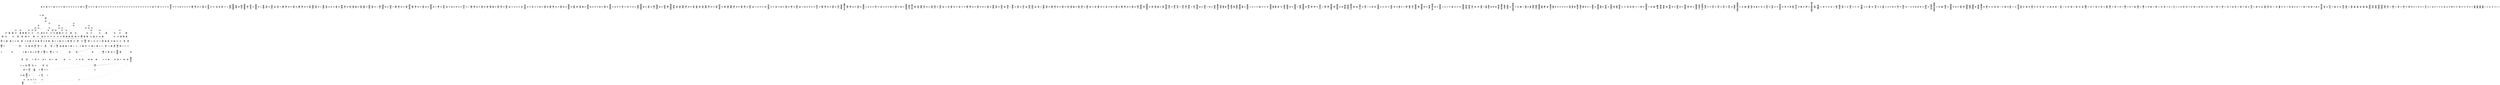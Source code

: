 /* Generated by GvGen v.1.0 (https://www.github.com/stricaud/gvgen) */

digraph G {
compound=true;
   node1 [label="[anywhere]"];
   node2 [label="# 0x0
PUSHX Data
PUSHX Data
MSTORE
CALLVALUE
ISZERO
PUSHX Data
JUMPI
"];
   node3 [label="# 0xc
PUSHX Data
REVERT
"];
   node4 [label="# 0x10
JUMPDEST
PUSHX LogicData
CALLDATASIZE
LT
PUSHX Data
JUMPI
"];
   node5 [label="# 0x1a
PUSHX Data
CALLDATALOAD
PUSHX BitData
SHR
PUSHX LogicData
GT
PUSHX Data
JUMPI
"];
   node6 [label="# 0x2b
PUSHX LogicData
GT
PUSHX Data
JUMPI
"];
   node7 [label="# 0x36
PUSHX LogicData
GT
PUSHX Data
JUMPI
"];
   node8 [label="# 0x41
PUSHX LogicData
GT
PUSHX Data
JUMPI
"];
   node9 [label="# 0x4c
PUSHX LogicData
EQ
PUSHX Data
JUMPI
"];
   node10 [label="# 0x57
PUSHX LogicData
EQ
PUSHX Data
JUMPI
"];
   node11 [label="# 0x62
PUSHX LogicData
EQ
PUSHX Data
JUMPI
"];
   node12 [label="# 0x6d
PUSHX LogicData
EQ
PUSHX Data
JUMPI
"];
   node13 [label="# 0x78
PUSHX Data
REVERT
"];
   node14 [label="# 0x7c
JUMPDEST
PUSHX LogicData
EQ
PUSHX Data
JUMPI
"];
   node15 [label="# 0x88
PUSHX LogicData
EQ
PUSHX Data
JUMPI
"];
   node16 [label="# 0x93
PUSHX LogicData
EQ
PUSHX Data
JUMPI
"];
   node17 [label="# 0x9e
PUSHX Data
REVERT
"];
   node18 [label="# 0xa2
JUMPDEST
PUSHX LogicData
GT
PUSHX Data
JUMPI
"];
   node19 [label="# 0xae
PUSHX LogicData
EQ
PUSHX Data
JUMPI
"];
   node20 [label="# 0xb9
PUSHX LogicData
EQ
PUSHX Data
JUMPI
"];
   node21 [label="# 0xc4
PUSHX LogicData
EQ
PUSHX Data
JUMPI
"];
   node22 [label="# 0xcf
PUSHX LogicData
EQ
PUSHX Data
JUMPI
"];
   node23 [label="# 0xda
PUSHX Data
REVERT
"];
   node24 [label="# 0xde
JUMPDEST
PUSHX LogicData
EQ
PUSHX Data
JUMPI
"];
   node25 [label="# 0xea
PUSHX LogicData
EQ
PUSHX Data
JUMPI
"];
   node26 [label="# 0xf5
PUSHX LogicData
EQ
PUSHX Data
JUMPI
"];
   node27 [label="# 0x100
PUSHX Data
REVERT
"];
   node28 [label="# 0x104
JUMPDEST
PUSHX LogicData
GT
PUSHX Data
JUMPI
"];
   node29 [label="# 0x110
PUSHX LogicData
GT
PUSHX Data
JUMPI
"];
   node30 [label="# 0x11b
PUSHX LogicData
EQ
PUSHX Data
JUMPI
"];
   node31 [label="# 0x126
PUSHX LogicData
EQ
PUSHX Data
JUMPI
"];
   node32 [label="# 0x131
PUSHX LogicData
EQ
PUSHX Data
JUMPI
"];
   node33 [label="# 0x13c
PUSHX LogicData
EQ
PUSHX Data
JUMPI
"];
   node34 [label="# 0x147
PUSHX Data
REVERT
"];
   node35 [label="# 0x14b
JUMPDEST
PUSHX LogicData
EQ
PUSHX Data
JUMPI
"];
   node36 [label="# 0x157
PUSHX LogicData
EQ
PUSHX Data
JUMPI
"];
   node37 [label="# 0x162
PUSHX LogicData
EQ
PUSHX Data
JUMPI
"];
   node38 [label="# 0x16d
PUSHX Data
REVERT
"];
   node39 [label="# 0x171
JUMPDEST
PUSHX LogicData
GT
PUSHX Data
JUMPI
"];
   node40 [label="# 0x17d
PUSHX LogicData
EQ
PUSHX Data
JUMPI
"];
   node41 [label="# 0x188
PUSHX LogicData
EQ
PUSHX Data
JUMPI
"];
   node42 [label="# 0x193
PUSHX LogicData
EQ
PUSHX Data
JUMPI
"];
   node43 [label="# 0x19e
PUSHX Data
REVERT
"];
   node44 [label="# 0x1a2
JUMPDEST
PUSHX LogicData
EQ
PUSHX Data
JUMPI
"];
   node45 [label="# 0x1ae
PUSHX LogicData
EQ
PUSHX Data
JUMPI
"];
   node46 [label="# 0x1b9
PUSHX LogicData
EQ
PUSHX Data
JUMPI
"];
   node47 [label="# 0x1c4
PUSHX Data
REVERT
"];
   node48 [label="# 0x1c8
JUMPDEST
PUSHX LogicData
GT
PUSHX Data
JUMPI
"];
   node49 [label="# 0x1d4
PUSHX LogicData
GT
PUSHX Data
JUMPI
"];
   node50 [label="# 0x1df
PUSHX LogicData
GT
PUSHX Data
JUMPI
"];
   node51 [label="# 0x1ea
PUSHX LogicData
EQ
PUSHX Data
JUMPI
"];
   node52 [label="# 0x1f5
PUSHX LogicData
EQ
PUSHX Data
JUMPI
"];
   node53 [label="# 0x200
PUSHX LogicData
EQ
PUSHX Data
JUMPI
"];
   node54 [label="# 0x20b
PUSHX LogicData
EQ
PUSHX Data
JUMPI
"];
   node55 [label="# 0x216
PUSHX Data
REVERT
"];
   node56 [label="# 0x21a
JUMPDEST
PUSHX LogicData
EQ
PUSHX Data
JUMPI
"];
   node57 [label="# 0x226
PUSHX LogicData
EQ
PUSHX Data
JUMPI
"];
   node58 [label="# 0x231
PUSHX LogicData
EQ
PUSHX Data
JUMPI
"];
   node59 [label="# 0x23c
PUSHX Data
REVERT
"];
   node60 [label="# 0x240
JUMPDEST
PUSHX LogicData
GT
PUSHX Data
JUMPI
"];
   node61 [label="# 0x24c
PUSHX LogicData
EQ
PUSHX Data
JUMPI
"];
   node62 [label="# 0x257
PUSHX LogicData
EQ
PUSHX Data
JUMPI
"];
   node63 [label="# 0x262
PUSHX LogicData
EQ
PUSHX Data
JUMPI
"];
   node64 [label="# 0x26d
PUSHX LogicData
EQ
PUSHX Data
JUMPI
"];
   node65 [label="# 0x278
PUSHX Data
REVERT
"];
   node66 [label="# 0x27c
JUMPDEST
PUSHX LogicData
EQ
PUSHX Data
JUMPI
"];
   node67 [label="# 0x288
PUSHX LogicData
EQ
PUSHX Data
JUMPI
"];
   node68 [label="# 0x293
PUSHX LogicData
EQ
PUSHX Data
JUMPI
"];
   node69 [label="# 0x29e
PUSHX Data
REVERT
"];
   node70 [label="# 0x2a2
JUMPDEST
PUSHX LogicData
GT
PUSHX Data
JUMPI
"];
   node71 [label="# 0x2ae
PUSHX LogicData
GT
PUSHX Data
JUMPI
"];
   node72 [label="# 0x2b9
PUSHX LogicData
EQ
PUSHX Data
JUMPI
"];
   node73 [label="# 0x2c4
PUSHX LogicData
EQ
PUSHX Data
JUMPI
"];
   node74 [label="# 0x2cf
PUSHX LogicData
EQ
PUSHX Data
JUMPI
"];
   node75 [label="# 0x2da
PUSHX LogicData
EQ
PUSHX Data
JUMPI
"];
   node76 [label="# 0x2e5
PUSHX Data
REVERT
"];
   node77 [label="# 0x2e9
JUMPDEST
PUSHX LogicData
EQ
PUSHX Data
JUMPI
"];
   node78 [label="# 0x2f5
PUSHX LogicData
EQ
PUSHX Data
JUMPI
"];
   node79 [label="# 0x300
PUSHX LogicData
EQ
PUSHX Data
JUMPI
"];
   node80 [label="# 0x30b
PUSHX Data
REVERT
"];
   node81 [label="# 0x30f
JUMPDEST
PUSHX LogicData
GT
PUSHX Data
JUMPI
"];
   node82 [label="# 0x31b
PUSHX LogicData
EQ
PUSHX Data
JUMPI
"];
   node83 [label="# 0x326
PUSHX LogicData
EQ
PUSHX Data
JUMPI
"];
   node84 [label="# 0x331
PUSHX LogicData
EQ
PUSHX Data
JUMPI
"];
   node85 [label="# 0x33c
PUSHX Data
REVERT
"];
   node86 [label="# 0x340
JUMPDEST
PUSHX LogicData
EQ
PUSHX Data
JUMPI
"];
   node87 [label="# 0x34c
PUSHX LogicData
EQ
PUSHX Data
JUMPI
"];
   node88 [label="# 0x357
PUSHX LogicData
EQ
PUSHX Data
JUMPI
"];
   node89 [label="# 0x362
JUMPDEST
PUSHX Data
REVERT
"];
   node90 [label="# 0x367
JUMPDEST
PUSHX Data
PUSHX Data
CALLDATASIZE
PUSHX Data
PUSHX Data
JUMP
"];
   node91 [label="# 0x375
JUMPDEST
PUSHX Data
JUMP
"];
   node92 [label="# 0x37a
JUMPDEST
PUSHX MemData
MLOAD
ISZERO
ISZERO
MSTORE
PUSHX ArithData
ADD
"];
   node93 [label="# 0x386
JUMPDEST
PUSHX MemData
MLOAD
SUB
RETURN
"];
   node94 [label="# 0x38f
JUMPDEST
PUSHX Data
PUSHX Data
CALLDATASIZE
PUSHX Data
PUSHX Data
JUMP
"];
   node95 [label="# 0x39d
JUMPDEST
PUSHX Data
JUMP
"];
   node96 [label="# 0x3a2
JUMPDEST
STOP
"];
   node97 [label="# 0x3a4
JUMPDEST
PUSHX Data
PUSHX Data
JUMP
"];
   node98 [label="# 0x3ac
JUMPDEST
PUSHX MemData
MLOAD
PUSHX Data
PUSHX Data
JUMP
"];
   node99 [label="# 0x3b9
JUMPDEST
PUSHX Data
PUSHX Data
CALLDATASIZE
PUSHX Data
PUSHX Data
JUMP
"];
   node100 [label="# 0x3c7
JUMPDEST
PUSHX Data
JUMP
"];
   node101 [label="# 0x3cc
JUMPDEST
PUSHX MemData
MLOAD
PUSHX ArithData
PUSHX BitData
PUSHX BitData
SHL
SUB
AND
MSTORE
PUSHX ArithData
ADD
PUSHX Data
JUMP
"];
   node102 [label="# 0x3e4
JUMPDEST
PUSHX Data
PUSHX Data
CALLDATASIZE
PUSHX Data
PUSHX Data
JUMP
"];
   node103 [label="# 0x3f2
JUMPDEST
PUSHX Data
JUMP
"];
   node104 [label="# 0x3f7
JUMPDEST
PUSHX Data
PUSHX Data
CALLDATASIZE
PUSHX Data
PUSHX Data
JUMP
"];
   node105 [label="# 0x405
JUMPDEST
PUSHX Data
JUMP
"];
   node106 [label="# 0x40a
JUMPDEST
PUSHX MemData
MLOAD
PUSHX Data
PUSHX Data
JUMP
"];
   node107 [label="# 0x417
JUMPDEST
PUSHX Data
PUSHX Data
CALLDATASIZE
PUSHX Data
PUSHX Data
JUMP
"];
   node108 [label="# 0x425
JUMPDEST
PUSHX Data
JUMP
"];
   node109 [label="# 0x42a
JUMPDEST
PUSHX Data
PUSHX Data
CALLDATASIZE
PUSHX Data
PUSHX Data
JUMP
"];
   node110 [label="# 0x438
JUMPDEST
PUSHX Data
JUMP
"];
   node111 [label="# 0x43d
JUMPDEST
PUSHX Data
PUSHX Data
CALLDATASIZE
PUSHX Data
PUSHX Data
JUMP
"];
   node112 [label="# 0x44b
JUMPDEST
PUSHX Data
JUMP
"];
   node113 [label="# 0x450
JUMPDEST
PUSHX Data
PUSHX Data
CALLDATASIZE
PUSHX Data
PUSHX Data
JUMP
"];
   node114 [label="# 0x45e
JUMPDEST
PUSHX Data
JUMP
"];
   node115 [label="# 0x463
JUMPDEST
PUSHX Data
PUSHX Data
CALLDATASIZE
PUSHX Data
PUSHX Data
JUMP
"];
   node116 [label="# 0x471
JUMPDEST
PUSHX Data
JUMP
"];
   node117 [label="# 0x476
JUMPDEST
PUSHX Data
PUSHX Data
CALLDATASIZE
PUSHX Data
PUSHX Data
JUMP
"];
   node118 [label="# 0x484
JUMPDEST
PUSHX Data
JUMP
"];
   node119 [label="# 0x489
JUMPDEST
PUSHX MemData
MLOAD
MSTORE
PUSHX ArithData
ADD
PUSHX Data
JUMP
"];
   node120 [label="# 0x497
JUMPDEST
PUSHX Data
PUSHX Data
CALLDATASIZE
PUSHX Data
PUSHX Data
JUMP
"];
   node121 [label="# 0x4a5
JUMPDEST
PUSHX Data
JUMP
"];
   node122 [label="# 0x4aa
JUMPDEST
PUSHX Data
MLOAD
PUSHX ArithData
PUSHX BitData
PUSHX BitData
SHL
SUB
AND
MSTORE
PUSHX ArithData
ADD
MSTORE
ADD
PUSHX Data
JUMP
"];
   node123 [label="# 0x4c9
JUMPDEST
PUSHX Data
PUSHX Data
CALLDATASIZE
PUSHX Data
PUSHX Data
JUMP
"];
   node124 [label="# 0x4d7
JUMPDEST
PUSHX Data
JUMP
"];
   node125 [label="# 0x4dc
JUMPDEST
PUSHX Data
PUSHX Data
CALLDATASIZE
PUSHX Data
PUSHX Data
JUMP
"];
   node126 [label="# 0x4ea
JUMPDEST
PUSHX Data
JUMP
"];
   node127 [label="# 0x4ef
JUMPDEST
PUSHX Data
PUSHX Data
CALLDATASIZE
PUSHX Data
PUSHX Data
JUMP
"];
   node128 [label="# 0x4fd
JUMPDEST
PUSHX Data
JUMP
"];
   node129 [label="# 0x502
JUMPDEST
PUSHX Data
PUSHX Data
JUMP
"];
   node130 [label="# 0x50a
JUMPDEST
PUSHX MemData
MLOAD
PUSHX Data
PUSHX Data
JUMP
"];
   node131 [label="# 0x517
JUMPDEST
PUSHX Data
PUSHX Data
CALLDATASIZE
PUSHX Data
PUSHX Data
JUMP
"];
   node132 [label="# 0x525
JUMPDEST
PUSHX Data
JUMP
"];
   node133 [label="# 0x52a
JUMPDEST
PUSHX Data
PUSHX Data
CALLDATASIZE
PUSHX Data
PUSHX Data
JUMP
"];
   node134 [label="# 0x538
JUMPDEST
PUSHX Data
JUMP
"];
   node135 [label="# 0x53d
JUMPDEST
PUSHX Data
PUSHX Data
CALLDATASIZE
PUSHX Data
PUSHX Data
JUMP
"];
   node136 [label="# 0x54b
JUMPDEST
PUSHX Data
JUMP
"];
   node137 [label="# 0x550
JUMPDEST
PUSHX Data
PUSHX Data
CALLDATASIZE
PUSHX Data
PUSHX Data
JUMP
"];
   node138 [label="# 0x55e
JUMPDEST
PUSHX Data
JUMP
"];
   node139 [label="# 0x563
JUMPDEST
PUSHX Data
PUSHX Data
CALLDATASIZE
PUSHX Data
PUSHX Data
JUMP
"];
   node140 [label="# 0x571
JUMPDEST
PUSHX Data
JUMP
"];
   node141 [label="# 0x576
JUMPDEST
PUSHX Data
PUSHX Data
CALLDATASIZE
PUSHX Data
PUSHX Data
JUMP
"];
   node142 [label="# 0x584
JUMPDEST
PUSHX Data
JUMP
"];
   node143 [label="# 0x589
JUMPDEST
PUSHX Data
PUSHX Data
CALLDATASIZE
PUSHX Data
PUSHX Data
JUMP
"];
   node144 [label="# 0x597
JUMPDEST
PUSHX Data
JUMP
"];
   node145 [label="# 0x59c
JUMPDEST
PUSHX Data
PUSHX Data
CALLDATASIZE
PUSHX Data
PUSHX Data
JUMP
"];
   node146 [label="# 0x5aa
JUMPDEST
PUSHX Data
JUMP
"];
   node147 [label="# 0x5af
JUMPDEST
PUSHX Data
PUSHX Data
CALLDATASIZE
PUSHX Data
PUSHX Data
JUMP
"];
   node148 [label="# 0x5bd
JUMPDEST
PUSHX Data
JUMP
"];
   node149 [label="# 0x5c2
JUMPDEST
PUSHX Data
PUSHX Data
CALLDATASIZE
PUSHX Data
PUSHX Data
JUMP
"];
   node150 [label="# 0x5d0
JUMPDEST
PUSHX Data
JUMP
"];
   node151 [label="# 0x5d5
JUMPDEST
PUSHX Data
PUSHX Data
CALLDATASIZE
PUSHX Data
PUSHX Data
JUMP
"];
   node152 [label="# 0x5e3
JUMPDEST
PUSHX Data
JUMP
"];
   node153 [label="# 0x5e8
JUMPDEST
PUSHX Data
PUSHX Data
JUMP
"];
   node154 [label="# 0x5f0
JUMPDEST
PUSHX Data
PUSHX Data
CALLDATASIZE
PUSHX Data
PUSHX Data
JUMP
"];
   node155 [label="# 0x5fe
JUMPDEST
PUSHX Data
JUMP
"];
   node156 [label="# 0x603
JUMPDEST
PUSHX Data
PUSHX Data
CALLDATASIZE
PUSHX Data
PUSHX Data
JUMP
"];
   node157 [label="# 0x611
JUMPDEST
PUSHX Data
JUMP
"];
   node158 [label="# 0x616
JUMPDEST
PUSHX Data
PUSHX Data
CALLDATASIZE
PUSHX Data
PUSHX Data
JUMP
"];
   node159 [label="# 0x624
JUMPDEST
PUSHX Data
JUMP
"];
   node160 [label="# 0x629
JUMPDEST
PUSHX Data
PUSHX Data
CALLDATASIZE
PUSHX Data
PUSHX Data
JUMP
"];
   node161 [label="# 0x637
JUMPDEST
PUSHX Data
JUMP
"];
   node162 [label="# 0x63c
JUMPDEST
PUSHX Data
PUSHX Data
JUMP
"];
   node163 [label="# 0x644
JUMPDEST
PUSHX StorData
SLOAD
PUSHX ArithData
PUSHX BitData
PUSHX BitData
SHL
SUB
AND
PUSHX Data
JUMP
"];
   node164 [label="# 0x655
JUMPDEST
PUSHX Data
PUSHX Data
JUMP
"];
   node165 [label="# 0x65d
JUMPDEST
PUSHX Data
PUSHX Data
CALLDATASIZE
PUSHX Data
PUSHX Data
JUMP
"];
   node166 [label="# 0x66b
JUMPDEST
PUSHX Data
JUMP
"];
   node167 [label="# 0x670
JUMPDEST
PUSHX Data
PUSHX Data
CALLDATASIZE
PUSHX Data
PUSHX Data
JUMP
"];
   node168 [label="# 0x67e
JUMPDEST
PUSHX Data
JUMP
"];
   node169 [label="# 0x683
JUMPDEST
PUSHX Data
PUSHX Data
CALLDATASIZE
PUSHX Data
PUSHX Data
JUMP
"];
   node170 [label="# 0x691
JUMPDEST
PUSHX Data
JUMP
"];
   node171 [label="# 0x696
JUMPDEST
PUSHX Data
PUSHX Data
CALLDATASIZE
PUSHX Data
PUSHX Data
JUMP
"];
   node172 [label="# 0x6a4
JUMPDEST
PUSHX Data
JUMP
"];
   node173 [label="# 0x6a9
JUMPDEST
PUSHX Data
PUSHX Data
CALLDATASIZE
PUSHX Data
PUSHX Data
JUMP
"];
   node174 [label="# 0x6b7
JUMPDEST
PUSHX Data
JUMP
"];
   node175 [label="# 0x6bc
JUMPDEST
PUSHX Data
PUSHX Data
CALLDATASIZE
PUSHX Data
PUSHX Data
JUMP
"];
   node176 [label="# 0x6ca
JUMPDEST
PUSHX Data
JUMP
"];
   node177 [label="# 0x6cf
JUMPDEST
PUSHX Data
PUSHX Data
CALLDATASIZE
PUSHX Data
PUSHX Data
JUMP
"];
   node178 [label="# 0x6dd
JUMPDEST
PUSHX Data
JUMP
"];
   node179 [label="# 0x6e2
JUMPDEST
PUSHX Data
PUSHX Data
CALLDATASIZE
PUSHX Data
PUSHX Data
JUMP
"];
   node180 [label="# 0x6f0
JUMPDEST
PUSHX Data
JUMP
"];
   node181 [label="# 0x6f5
JUMPDEST
PUSHX MemData
MLOAD
PUSHX Data
PUSHX Data
JUMP
"];
   node182 [label="# 0x702
JUMPDEST
PUSHX Data
PUSHX Data
CALLDATASIZE
PUSHX Data
PUSHX Data
JUMP
"];
   node183 [label="# 0x710
JUMPDEST
PUSHX Data
JUMP
"];
   node184 [label="# 0x715
JUMPDEST
PUSHX MemData
MLOAD
PUSHX Data
PUSHX Data
JUMP
"];
   node185 [label="# 0x723
JUMPDEST
PUSHX Data
PUSHX Data
CALLDATASIZE
PUSHX Data
PUSHX Data
JUMP
"];
   node186 [label="# 0x731
JUMPDEST
PUSHX Data
JUMP
"];
   node187 [label="# 0x736
JUMPDEST
PUSHX Data
PUSHX Data
CALLDATASIZE
PUSHX Data
PUSHX Data
JUMP
"];
   node188 [label="# 0x744
JUMPDEST
PUSHX Data
JUMP
"];
   node189 [label="# 0x749
JUMPDEST
PUSHX Data
PUSHX Data
CALLDATASIZE
PUSHX Data
PUSHX Data
JUMP
"];
   node190 [label="# 0x757
JUMPDEST
PUSHX Data
JUMP
"];
   node191 [label="# 0x75c
JUMPDEST
PUSHX Data
PUSHX Data
CALLDATASIZE
PUSHX Data
PUSHX Data
JUMP
"];
   node192 [label="# 0x76a
JUMPDEST
PUSHX Data
JUMP
"];
   node193 [label="# 0x76f
JUMPDEST
PUSHX Data
PUSHX Data
CALLDATASIZE
PUSHX Data
PUSHX Data
JUMP
"];
   node194 [label="# 0x77d
JUMPDEST
PUSHX ArithData
PUSHX BitData
PUSHX BitData
SHL
SUB
AND
PUSHX Data
MSTORE
PUSHX Data
PUSHX Data
MSTORE
PUSHX Data
SHA3
AND
MSTORE
MSTORE
SHA3
SLOAD
PUSHX BitData
AND
JUMP
"];
   node195 [label="# 0x7ab
JUMPDEST
PUSHX Data
PUSHX Data
CALLDATASIZE
PUSHX Data
PUSHX Data
JUMP
"];
   node196 [label="# 0x7b9
JUMPDEST
PUSHX Data
JUMP
"];
   node197 [label="# 0x7be
JUMPDEST
PUSHX Data
PUSHX Data
CALLDATASIZE
PUSHX Data
PUSHX Data
JUMP
"];
   node198 [label="# 0x7cc
JUMPDEST
PUSHX Data
JUMP
"];
   node199 [label="# 0x7d1
JUMPDEST
PUSHX Data
PUSHX Data
CALLDATASIZE
PUSHX Data
PUSHX Data
JUMP
"];
   node200 [label="# 0x7df
JUMPDEST
PUSHX Data
JUMP
"];
   node201 [label="# 0x7e4
JUMPDEST
PUSHX Data
PUSHX Data
PUSHX Data
JUMP
"];
   node202 [label="# 0x7ef
JUMPDEST
PUSHX Data
JUMPI
"];
   node203 [label="# 0x7f5
PUSHX Data
PUSHX Data
JUMP
"];
   node204 [label="# 0x7fe
JUMPDEST
PUSHX Data
JUMPI
"];
   node205 [label="# 0x804
PUSHX Data
PUSHX Data
JUMP
"];
   node206 [label="# 0x80d
JUMPDEST
JUMP
"];
   node207 [label="# 0x813
JUMPDEST
CALLER
PUSHX Data
PUSHX StorData
SLOAD
PUSHX ArithData
PUSHX BitData
PUSHX BitData
SHL
SUB
AND
JUMP
"];
   node208 [label="# 0x826
JUMPDEST
PUSHX ArithData
PUSHX BitData
PUSHX BitData
SHL
SUB
AND
EQ
PUSHX Data
JUMPI
"];
   node209 [label="# 0x836
PUSHX Data
PUSHX Data
CALLER
PUSHX Data
JUMP
"];
   node210 [label="# 0x841
JUMPDEST
PUSHX Data
JUMPI
"];
   node211 [label="# 0x846
PUSHX MemData
MLOAD
PUSHX BitData
PUSHX BitData
SHL
MSTORE
PUSHX ArithData
ADD
PUSHX Data
PUSHX Data
JUMP
"];
   node212 [label="# 0x85d
JUMPDEST
PUSHX MemData
MLOAD
SUB
REVERT
"];
   node213 [label="# 0x866
JUMPDEST
PUSHX Data
PUSHX Data
JUMP
"];
   node214 [label="# 0x86f
JUMPDEST
JUMP
"];
   node215 [label="# 0x872
JUMPDEST
PUSHX Data
PUSHX StorData
SLOAD
PUSHX Data
PUSHX Data
JUMP
"];
   node216 [label="# 0x881
JUMPDEST
PUSHX ArithData
ADD
PUSHX ArithData
DIV
MUL
PUSHX ArithData
ADD
PUSHX MemData
MLOAD
ADD
PUSHX Data
MSTORE
MSTORE
PUSHX ArithData
ADD
SLOAD
PUSHX Data
PUSHX Data
JUMP
"];
   node217 [label="# 0x8ad
JUMPDEST
ISZERO
PUSHX Data
JUMPI
"];
   node218 [label="# 0x8b4
PUSHX LogicData
LT
PUSHX Data
JUMPI
"];
   node219 [label="# 0x8bc
PUSHX ArithData
SLOAD
DIV
MUL
MSTORE
PUSHX ArithData
ADD
PUSHX Data
JUMP
"];
   node220 [label="# 0x8cf
JUMPDEST
ADD
PUSHX Data
MSTORE
PUSHX Data
PUSHX Data
SHA3
"];
   node221 [label="# 0x8dd
JUMPDEST
SLOAD
MSTORE
PUSHX ArithData
ADD
PUSHX ArithData
ADD
GT
PUSHX Data
JUMPI
"];
   node222 [label="# 0x8f1
SUB
PUSHX BitData
AND
ADD
"];
   node223 [label="# 0x8fa
JUMPDEST
JUMP
"];
   node224 [label="# 0x904
JUMPDEST
PUSHX Data
MSTORE
PUSHX Data
PUSHX Data
MSTORE
PUSHX Data
SHA3
SLOAD
PUSHX ArithData
PUSHX BitData
PUSHX BitData
SHL
SUB
AND
PUSHX Data
JUMPI
"];
   node225 [label="# 0x921
PUSHX MemData
MLOAD
PUSHX BitData
PUSHX BitData
SHL
MSTORE
PUSHX Data
PUSHX ArithData
ADD
MSTORE
PUSHX Data
PUSHX ArithData
ADD
MSTORE
PUSHX Data
PUSHX ArithData
ADD
MSTORE
PUSHX BitData
PUSHX BitData
SHL
PUSHX ArithData
ADD
MSTORE
PUSHX ArithData
ADD
PUSHX Data
JUMP
"];
   node226 [label="# 0x97d
JUMPDEST
PUSHX Data
MSTORE
PUSHX Data
PUSHX Data
MSTORE
PUSHX Data
SHA3
SLOAD
PUSHX ArithData
PUSHX BitData
PUSHX BitData
SHL
SUB
AND
JUMP
"];
   node227 [label="# 0x999
JUMPDEST
PUSHX Data
PUSHX Data
PUSHX Data
JUMP
"];
   node228 [label="# 0x9a4
JUMPDEST
PUSHX ArithData
PUSHX BitData
PUSHX BitData
SHL
SUB
AND
PUSHX ArithData
PUSHX BitData
PUSHX BitData
SHL
SUB
AND
EQ
ISZERO
PUSHX Data
JUMPI
"];
   node229 [label="# 0x9c1
PUSHX MemData
MLOAD
PUSHX BitData
PUSHX BitData
SHL
MSTORE
PUSHX Data
PUSHX ArithData
ADD
MSTORE
PUSHX Data
PUSHX ArithData
ADD
MSTORE
PUSHX Data
PUSHX ArithData
ADD
MSTORE
PUSHX BitData
PUSHX BitData
SHL
PUSHX ArithData
ADD
MSTORE
PUSHX ArithData
ADD
PUSHX Data
JUMP
"];
   node230 [label="# 0xa12
JUMPDEST
CALLER
PUSHX ArithData
PUSHX BitData
PUSHX BitData
SHL
SUB
AND
EQ
PUSHX Data
JUMPI
"];
   node231 [label="# 0xa24
PUSHX ArithData
PUSHX BitData
PUSHX BitData
SHL
SUB
AND
PUSHX Data
MSTORE
PUSHX Data
PUSHX Data
MSTORE
PUSHX Data
SHA3
CALLER
MSTORE
MSTORE
SHA3
SLOAD
PUSHX BitData
AND
"];
   node232 [label="# 0xa4c
JUMPDEST
PUSHX Data
JUMPI
"];
   node233 [label="# 0xa51
PUSHX MemData
MLOAD
PUSHX BitData
PUSHX BitData
SHL
MSTORE
PUSHX Data
PUSHX ArithData
ADD
MSTORE
PUSHX Data
PUSHX ArithData
ADD
MSTORE
PUSHX Data
PUSHX ArithData
ADD
MSTORE
PUSHX Data
PUSHX ArithData
ADD
MSTORE
PUSHX ArithData
ADD
PUSHX Data
JUMP
"];
   node234 [label="# 0xabe
JUMPDEST
PUSHX Data
PUSHX Data
JUMP
"];
   node235 [label="# 0xac8
JUMPDEST
JUMP
"];
   node236 [label="# 0xacd
JUMPDEST
PUSHX Data
MSTORE
PUSHX Data
PUSHX Data
MSTORE
PUSHX Data
SHA3
SLOAD
PUSHX Data
PUSHX ArithData
PUSHX BitData
PUSHX BitData
SHL
SUB
AND
PUSHX Data
JUMPI
"];
   node237 [label="# 0xaed
PUSHX MemData
MLOAD
PUSHX BitData
PUSHX BitData
SHL
MSTORE
PUSHX ArithData
ADD
PUSHX Data
PUSHX Data
JUMP
"];
   node238 [label="# 0xb04
JUMPDEST
PUSHX Data
PUSHX Data
JUMP
"];
   node239 [label="# 0xb0d
JUMPDEST
SLOAD
PUSHX ArithData
MUL
PUSHX ArithData
ADD
PUSHX MemData
MLOAD
ADD
PUSHX Data
MSTORE
MSTORE
PUSHX ArithData
ADD
SLOAD
ISZERO
PUSHX Data
JUMPI
"];
   node240 [label="# 0xb33
PUSHX ArithData
MUL
ADD
PUSHX Data
MSTORE
PUSHX Data
PUSHX Data
SHA3
"];
   node241 [label="# 0xb43
JUMPDEST
SLOAD
MSTORE
PUSHX ArithData
ADD
PUSHX ArithData
ADD
GT
PUSHX Data
JUMPI
"];
   node242 [label="# 0xb57
JUMPDEST
JUMP
"];
   node243 [label="# 0xb63
JUMPDEST
CALLER
PUSHX Data
PUSHX StorData
SLOAD
PUSHX ArithData
PUSHX BitData
PUSHX BitData
SHL
SUB
AND
JUMP
"];
   node244 [label="# 0xb76
JUMPDEST
PUSHX ArithData
PUSHX BitData
PUSHX BitData
SHL
SUB
AND
EQ
PUSHX Data
JUMPI
"];
   node245 [label="# 0xb86
PUSHX Data
PUSHX Data
CALLER
PUSHX Data
JUMP
"];
   node246 [label="# 0xb91
JUMPDEST
PUSHX Data
JUMPI
"];
   node247 [label="# 0xb96
PUSHX MemData
MLOAD
PUSHX BitData
PUSHX BitData
SHL
MSTORE
PUSHX ArithData
ADD
PUSHX Data
PUSHX Data
JUMP
"];
   node248 [label="# 0xbad
JUMPDEST
PUSHX Data
PUSHX Data
JUMP
"];
   node249 [label="# 0xbb8
JUMPDEST
CALLER
PUSHX Data
PUSHX StorData
SLOAD
PUSHX ArithData
PUSHX BitData
PUSHX BitData
SHL
SUB
AND
JUMP
"];
   node250 [label="# 0xbcb
JUMPDEST
PUSHX ArithData
PUSHX BitData
PUSHX BitData
SHL
SUB
AND
EQ
PUSHX Data
JUMPI
"];
   node251 [label="# 0xbdb
PUSHX Data
PUSHX Data
CALLER
PUSHX Data
JUMP
"];
   node252 [label="# 0xbe6
JUMPDEST
PUSHX Data
JUMPI
"];
   node253 [label="# 0xbeb
PUSHX MemData
MLOAD
PUSHX BitData
PUSHX BitData
SHL
MSTORE
PUSHX ArithData
ADD
PUSHX Data
PUSHX Data
JUMP
"];
   node254 [label="# 0xc02
JUMPDEST
PUSHX Data
MSTORE
PUSHX Data
PUSHX Data
MSTORE
PUSHX Data
SHA3
SLOAD
PUSHX ArithData
PUSHX BitData
PUSHX BitData
SHL
SUB
AND
PUSHX Data
JUMPI
"];
   node255 [label="# 0xc1f
PUSHX MemData
MLOAD
PUSHX BitData
PUSHX BitData
SHL
MSTORE
PUSHX ArithData
ADD
PUSHX Data
PUSHX Data
JUMP
"];
   node256 [label="# 0xc36
JUMPDEST
PUSHX Data
PUSHX Data
JUMP
"];
   node257 [label="# 0xc43
JUMPDEST
JUMP
"];
   node258 [label="# 0xc4a
JUMPDEST
PUSHX Data
MSTORE
PUSHX Data
PUSHX Data
MSTORE
PUSHX Data
SHA3
SLOAD
PUSHX ArithData
PUSHX BitData
PUSHX BitData
SHL
SUB
AND
PUSHX Data
JUMPI
"];
   node259 [label="# 0xc67
PUSHX MemData
MLOAD
PUSHX BitData
PUSHX BitData
SHL
MSTORE
PUSHX ArithData
ADD
PUSHX Data
PUSHX Data
JUMP
"];
   node260 [label="# 0xc7e
JUMPDEST
PUSHX Data
PUSHX Data
JUMP
"];
   node261 [label="# 0xc87
JUMPDEST
PUSHX Data
CALLER
PUSHX Data
JUMP
"];
   node262 [label="# 0xc91
JUMPDEST
PUSHX Data
JUMPI
"];
   node263 [label="# 0xc96
PUSHX MemData
MLOAD
PUSHX BitData
PUSHX BitData
SHL
MSTORE
PUSHX ArithData
ADD
PUSHX Data
PUSHX Data
JUMP
"];
   node264 [label="# 0xcad
JUMPDEST
PUSHX Data
PUSHX Data
JUMP
"];
   node265 [label="# 0xcb8
JUMPDEST
PUSHX Data
PUSHX ArithData
PUSHX BitData
PUSHX BitData
SHL
SUB
AND
PUSHX Data
PUSHX StorData
SLOAD
PUSHX ArithData
PUSHX BitData
PUSHX BitData
SHL
SUB
AND
JUMP
"];
   node266 [label="# 0xcd6
JUMPDEST
PUSHX ArithData
PUSHX BitData
PUSHX BitData
SHL
SUB
AND
EQ
PUSHX Data
JUMPI
"];
   node267 [label="# 0xce6
PUSHX Data
PUSHX Data
PUSHX Data
JUMP
"];
   node268 [label="# 0xcf1
JUMPDEST
PUSHX Data
PUSHX LogicData
PUSHX StorData
SLOAD
EQ
ISZERO
PUSHX Data
JUMPI
"];
   node269 [label="# 0xcff
PUSHX MemData
MLOAD
PUSHX BitData
PUSHX BitData
SHL
MSTORE
PUSHX ArithData
ADD
PUSHX Data
PUSHX Data
JUMP
"];
   node270 [label="# 0xd16
JUMPDEST
PUSHX Data
PUSHX Data
SSTORE
PUSHX Data
PUSHX Data
CALLER
PUSHX Data
JUMP
"];
   node271 [label="# 0xd26
JUMPDEST
PUSHX Data
JUMPI
"];
   node272 [label="# 0xd2b
PUSHX MemData
MLOAD
PUSHX BitData
PUSHX BitData
SHL
MSTORE
PUSHX ArithData
ADD
PUSHX Data
PUSHX Data
JUMP
"];
   node273 [label="# 0xd42
JUMPDEST
PUSHX Data
PUSHX MemData
MLOAD
PUSHX ArithData
ADD
PUSHX Data
MSTORE
PUSHX Data
MSTORE
PUSHX Data
JUMP
"];
   node274 [label="# 0xd5b
JUMPDEST
PUSHX Data
SSTORE
JUMP
"];
   node275 [label="# 0xd65
JUMPDEST
PUSHX Data
MSTORE
PUSHX Data
PUSHX Data
MSTORE
PUSHX Data
SHA3
SLOAD
PUSHX ArithData
PUSHX BitData
PUSHX BitData
SHL
SUB
AND
PUSHX Data
JUMPI
"];
   node276 [label="# 0xd84
PUSHX MemData
MLOAD
PUSHX BitData
PUSHX BitData
SHL
MSTORE
PUSHX ArithData
ADD
PUSHX Data
PUSHX Data
JUMP
"];
   node277 [label="# 0xd9b
JUMPDEST
PUSHX Data
PUSHX Data
JUMP
"];
   node278 [label="# 0xda5
JUMPDEST
"];
   node279 [label="# 0xdaa
JUMPDEST
JUMP
"];
   node280 [label="# 0xdb1
JUMPDEST
PUSHX StorData
SLOAD
PUSHX ArithData
PUSHX BitData
PUSHX BitData
SHL
SUB
AND
CALLER
EQ
PUSHX Data
JUMPI
"];
   node281 [label="# 0xdc4
PUSHX MemData
MLOAD
PUSHX BitData
PUSHX BitData
SHL
MSTORE
PUSHX Data
PUSHX ArithData
ADD
MSTORE
PUSHX ArithData
ADD
MSTORE
PUSHX Data
PUSHX ArithData
ADD
MSTORE
PUSHX ArithData
ADD
PUSHX Data
JUMP
"];
   node282 [label="# 0xe0b
JUMPDEST
PUSHX Data
PUSHX Data
PUSHX Data
JUMP
"];
   node283 [label="# 0xe16
JUMPDEST
ISZERO
PUSHX Data
JUMPI
"];
   node284 [label="# 0xe1c
PUSHX MemData
MLOAD
CALLER
PUSHX ArithData
PUSHX BitData
PUSHX BitData
SHL
SUB
AND
PUSHX Data
PUSHX Data
LOGX
PUSHX Data
PUSHX Data
PUSHX Data
JUMP
"];
   node285 [label="# 0xe5c
JUMPDEST
JUMP
"];
   node286 [label="# 0xe60
JUMPDEST
CALLER
PUSHX Data
PUSHX StorData
SLOAD
PUSHX ArithData
PUSHX BitData
PUSHX BitData
SHL
SUB
AND
JUMP
"];
   node287 [label="# 0xe73
JUMPDEST
PUSHX ArithData
PUSHX BitData
PUSHX BitData
SHL
SUB
AND
EQ
PUSHX Data
JUMPI
"];
   node288 [label="# 0xe83
PUSHX Data
PUSHX Data
CALLER
PUSHX Data
JUMP
"];
   node289 [label="# 0xe8e
JUMPDEST
PUSHX Data
JUMPI
"];
   node290 [label="# 0xe93
PUSHX MemData
MLOAD
PUSHX BitData
PUSHX BitData
SHL
MSTORE
PUSHX ArithData
ADD
PUSHX Data
PUSHX Data
JUMP
"];
   node291 [label="# 0xeaa
JUMPDEST
PUSHX Data
PUSHX ArithData
ADD
PUSHX ArithData
DIV
MUL
PUSHX ArithData
ADD
PUSHX MemData
MLOAD
ADD
PUSHX Data
MSTORE
MSTORE
PUSHX ArithData
ADD
CALLDATACOPY
PUSHX Data
ADD
MSTORE
PUSHX Data
JUMP
"];
   node292 [label="# 0xee9
JUMPDEST
CALLER
PUSHX Data
PUSHX StorData
SLOAD
PUSHX ArithData
PUSHX BitData
PUSHX BitData
SHL
SUB
AND
JUMP
"];
   node293 [label="# 0xefc
JUMPDEST
PUSHX ArithData
PUSHX BitData
PUSHX BitData
SHL
SUB
AND
EQ
PUSHX Data
JUMPI
"];
   node294 [label="# 0xf0c
PUSHX Data
PUSHX Data
CALLER
PUSHX Data
JUMP
"];
   node295 [label="# 0xf17
JUMPDEST
PUSHX Data
JUMPI
"];
   node296 [label="# 0xf1c
PUSHX MemData
MLOAD
PUSHX BitData
PUSHX BitData
SHL
MSTORE
PUSHX ArithData
ADD
PUSHX Data
PUSHX Data
JUMP
"];
   node297 [label="# 0xf33
JUMPDEST
PUSHX Data
PUSHX Data
PUSHX Data
JUMP
"];
   node298 [label="# 0xf3f
JUMPDEST
ISZERO
PUSHX Data
JUMPI
"];
   node299 [label="# 0xf45
PUSHX MemData
MLOAD
PUSHX BitData
PUSHX BitData
SHL
MSTORE
PUSHX Data
PUSHX ArithData
ADD
MSTORE
PUSHX Data
PUSHX ArithData
ADD
MSTORE
PUSHX BitData
PUSHX BitData
SHL
PUSHX ArithData
ADD
MSTORE
PUSHX ArithData
ADD
PUSHX Data
JUMP
"];
   node300 [label="# 0xf84
JUMPDEST
PUSHX Data
PUSHX Data
PUSHX Data
JUMP
"];
   node301 [label="# 0xf91
JUMPDEST
JUMP
"];
   node302 [label="# 0xf97
JUMPDEST
PUSHX Data
PUSHX Data
PUSHX Data
PUSHX Data
JUMP
"];
   node303 [label="# 0xfa3
JUMPDEST
PUSHX ArithData
PUSHX BitData
PUSHX BitData
SHL
SUB
GT
ISZERO
PUSHX Data
JUMPI
"];
   node304 [label="# 0xfb3
PUSHX Data
PUSHX Data
JUMP
"];
   node305 [label="# 0xfba
JUMPDEST
PUSHX MemData
MLOAD
MSTORE
PUSHX ArithData
MUL
PUSHX ArithData
ADD
ADD
PUSHX Data
MSTORE
ISZERO
PUSHX Data
JUMPI
"];
   node306 [label="# 0xfd4
PUSHX ArithData
ADD
PUSHX ArithData
MUL
CALLDATASIZE
CALLDATACOPY
ADD
"];
   node307 [label="# 0xfe3
JUMPDEST
PUSHX Data
"];
   node308 [label="# 0xfe9
JUMPDEST
PUSHX Data
PUSHX Data
PUSHX Data
JUMP
"];
   node309 [label="# 0xff3
JUMPDEST
LT
ISZERO
PUSHX Data
JUMPI
"];
   node310 [label="# 0xffb
PUSHX Data
PUSHX Data
PUSHX Data
JUMP
"];
   node311 [label="# 0x1005
JUMPDEST
MLOAD
LT
PUSHX Data
JUMPI
"];
   node312 [label="# 0x1010
PUSHX Data
PUSHX Data
JUMP
"];
   node313 [label="# 0x1017
JUMPDEST
PUSHX ArithData
PUSHX BitData
PUSHX BitData
SHL
SUB
AND
PUSHX ArithData
MUL
ADD
ADD
MSTORE
PUSHX Data
PUSHX Data
JUMP
"];
   node314 [label="# 0x1039
JUMPDEST
PUSHX Data
JUMP
"];
   node315 [label="# 0x1041
JUMPDEST
JUMP
"];
   node316 [label="# 0x1045
JUMPDEST
CALLER
PUSHX Data
PUSHX StorData
SLOAD
PUSHX ArithData
PUSHX BitData
PUSHX BitData
SHL
SUB
AND
JUMP
"];
   node317 [label="# 0x1058
JUMPDEST
PUSHX ArithData
PUSHX BitData
PUSHX BitData
SHL
SUB
AND
EQ
PUSHX Data
JUMPI
"];
   node318 [label="# 0x1068
PUSHX Data
PUSHX Data
CALLER
PUSHX Data
JUMP
"];
   node319 [label="# 0x1073
JUMPDEST
PUSHX Data
JUMPI
"];
   node320 [label="# 0x1078
PUSHX MemData
MLOAD
PUSHX BitData
PUSHX BitData
SHL
MSTORE
PUSHX ArithData
ADD
PUSHX Data
PUSHX Data
JUMP
"];
   node321 [label="# 0x108f
JUMPDEST
PUSHX Data
ADDRESS
PUSHX Data
JUMP
"];
   node322 [label="# 0x109c
JUMPDEST
PUSHX Data
PUSHX LogicData
PUSHX StorData
SLOAD
EQ
ISZERO
PUSHX Data
JUMPI
"];
   node323 [label="# 0x10aa
PUSHX MemData
MLOAD
PUSHX BitData
PUSHX BitData
SHL
MSTORE
PUSHX ArithData
ADD
PUSHX Data
PUSHX Data
JUMP
"];
   node324 [label="# 0x10c1
JUMPDEST
PUSHX Data
PUSHX Data
SSTORE
PUSHX Data
PUSHX Data
CALLER
PUSHX Data
JUMP
"];
   node325 [label="# 0x10d1
JUMPDEST
PUSHX Data
JUMPI
"];
   node326 [label="# 0x10d6
PUSHX MemData
MLOAD
PUSHX BitData
PUSHX BitData
SHL
MSTORE
PUSHX ArithData
ADD
PUSHX Data
PUSHX Data
JUMP
"];
   node327 [label="# 0x10ed
JUMPDEST
PUSHX ArithData
PUSHX BitData
PUSHX BitData
SHL
SUB
GT
ISZERO
PUSHX Data
JUMPI
"];
   node328 [label="# 0x10fe
PUSHX Data
PUSHX Data
JUMP
"];
   node329 [label="# 0x1105
JUMPDEST
PUSHX MemData
MLOAD
MSTORE
PUSHX ArithData
MUL
PUSHX ArithData
ADD
ADD
PUSHX Data
MSTORE
ISZERO
PUSHX Data
JUMPI
"];
   node330 [label="# 0x111f
PUSHX ArithData
ADD
PUSHX ArithData
MUL
CALLDATASIZE
CALLDATACOPY
ADD
"];
   node331 [label="# 0x112e
JUMPDEST
PUSHX Data
"];
   node332 [label="# 0x1134
JUMPDEST
LT
ISZERO
PUSHX Data
JUMPI
"];
   node333 [label="# 0x113d
PUSHX Data
LT
PUSHX Data
JUMPI
"];
   node334 [label="# 0x114b
PUSHX Data
PUSHX Data
JUMP
"];
   node335 [label="# 0x1152
JUMPDEST
PUSHX ArithData
MUL
ADD
PUSHX Data
PUSHX Data
JUMP
"];
   node336 [label="# 0x1164
JUMPDEST
PUSHX ArithData
ADD
PUSHX ArithData
DIV
MUL
PUSHX ArithData
ADD
PUSHX MemData
MLOAD
ADD
PUSHX Data
MSTORE
MSTORE
PUSHX ArithData
ADD
CALLDATACOPY
PUSHX Data
ADD
MSTORE
PUSHX Data
JUMP
"];
   node337 [label="# 0x119e
JUMPDEST
MLOAD
LT
PUSHX Data
JUMPI
"];
   node338 [label="# 0x11a9
PUSHX Data
PUSHX Data
JUMP
"];
   node339 [label="# 0x11b0
JUMPDEST
PUSHX ArithData
MUL
ADD
ADD
MSTORE
PUSHX Data
PUSHX Data
JUMP
"];
   node340 [label="# 0x11c5
JUMPDEST
PUSHX Data
JUMP
"];
   node341 [label="# 0x11cd
JUMPDEST
PUSHX Data
SSTORE
JUMP
"];
   node342 [label="# 0x11d9
JUMPDEST
PUSHX Data
PUSHX Data
CALLER
PUSHX Data
JUMP
"];
   node343 [label="# 0x11e4
JUMPDEST
PUSHX Data
JUMPI
"];
   node344 [label="# 0x11e9
PUSHX MemData
MLOAD
PUSHX BitData
PUSHX BitData
SHL
MSTORE
PUSHX ArithData
ADD
PUSHX Data
PUSHX Data
JUMP
"];
   node345 [label="# 0x1200
JUMPDEST
PUSHX Data
PUSHX Data
PUSHX Data
JUMP
"];
   node346 [label="# 0x120c
JUMPDEST
CALLER
PUSHX Data
PUSHX StorData
SLOAD
PUSHX ArithData
PUSHX BitData
PUSHX BitData
SHL
SUB
AND
JUMP
"];
   node347 [label="# 0x121f
JUMPDEST
PUSHX ArithData
PUSHX BitData
PUSHX BitData
SHL
SUB
AND
EQ
PUSHX Data
JUMPI
"];
   node348 [label="# 0x122f
PUSHX Data
PUSHX Data
CALLER
PUSHX Data
JUMP
"];
   node349 [label="# 0x123a
JUMPDEST
PUSHX Data
JUMPI
"];
   node350 [label="# 0x123f
PUSHX MemData
MLOAD
PUSHX BitData
PUSHX BitData
SHL
MSTORE
PUSHX ArithData
ADD
PUSHX Data
PUSHX Data
JUMP
"];
   node351 [label="# 0x1256
JUMPDEST
PUSHX Data
PUSHX Data
PUSHX Data
JUMP
"];
   node352 [label="# 0x1262
JUMPDEST
ISZERO
PUSHX Data
JUMPI
"];
   node353 [label="# 0x1268
PUSHX MemData
MLOAD
PUSHX BitData
PUSHX BitData
SHL
MSTORE
PUSHX Data
PUSHX ArithData
ADD
MSTORE
PUSHX Data
PUSHX ArithData
ADD
MSTORE
PUSHX BitData
PUSHX BitData
SHL
PUSHX ArithData
ADD
MSTORE
PUSHX ArithData
ADD
PUSHX Data
JUMP
"];
   node354 [label="# 0x12a7
JUMPDEST
PUSHX Data
PUSHX Data
JUMP
"];
   node355 [label="# 0x12b3
JUMPDEST
PUSHX Data
PUSHX MemData
MLOAD
PUSHX ArithData
ADD
PUSHX Data
MSTORE
PUSHX Data
MSTORE
PUSHX Data
JUMP
"];
   node356 [label="# 0x12ce
JUMPDEST
PUSHX LogicData
PUSHX StorData
SLOAD
EQ
ISZERO
PUSHX Data
JUMPI
"];
   node357 [label="# 0x12da
PUSHX MemData
MLOAD
PUSHX BitData
PUSHX BitData
SHL
MSTORE
PUSHX ArithData
ADD
PUSHX Data
PUSHX Data
JUMP
"];
   node358 [label="# 0x12f1
JUMPDEST
PUSHX Data
PUSHX Data
SSTORE
PUSHX Data
CALLER
PUSHX Data
JUMP
"];
   node359 [label="# 0x1300
JUMPDEST
PUSHX Data
JUMPI
"];
   node360 [label="# 0x1305
PUSHX MemData
MLOAD
PUSHX BitData
PUSHX BitData
SHL
MSTORE
PUSHX Data
PUSHX ArithData
ADD
MSTORE
PUSHX ArithData
ADD
MSTORE
PUSHX Data
PUSHX ArithData
ADD
MSTORE
PUSHX ArithData
ADD
PUSHX Data
JUMP
"];
   node361 [label="# 0x134c
JUMPDEST
PUSHX Data
PUSHX Data
PUSHX Data
JUMP
"];
   node362 [label="# 0x1357
JUMPDEST
PUSHX Data
PUSHX Data
JUMP
"];
   node363 [label="# 0x1362
JUMPDEST
PUSHX Data
PUSHX Data
JUMP
"];
   node364 [label="# 0x136c
JUMPDEST
PUSHX Data
SSTORE
JUMP
"];
   node365 [label="# 0x1374
JUMPDEST
PUSHX Data
PUSHX Data
CALLER
PUSHX Data
JUMP
"];
   node366 [label="# 0x137f
JUMPDEST
PUSHX Data
JUMPI
"];
   node367 [label="# 0x1384
PUSHX MemData
MLOAD
PUSHX BitData
PUSHX BitData
SHL
MSTORE
PUSHX ArithData
ADD
PUSHX Data
PUSHX Data
JUMP
"];
   node368 [label="# 0x139b
JUMPDEST
MLOAD
EQ
PUSHX Data
JUMPI
"];
   node369 [label="# 0x13a4
PUSHX MemData
MLOAD
PUSHX BitData
PUSHX BitData
SHL
MSTORE
PUSHX Data
PUSHX ArithData
ADD
MSTORE
PUSHX Data
PUSHX ArithData
ADD
MSTORE
PUSHX BitData
PUSHX BitData
SHL
PUSHX ArithData
ADD
MSTORE
PUSHX ArithData
ADD
PUSHX Data
JUMP
"];
   node370 [label="# 0x13db
JUMPDEST
PUSHX Data
"];
   node371 [label="# 0x13de
JUMPDEST
MLOAD
LT
ISZERO
PUSHX Data
JUMPI
"];
   node372 [label="# 0x13e8
PUSHX Data
MLOAD
LT
PUSHX Data
JUMPI
"];
   node373 [label="# 0x13f5
PUSHX Data
PUSHX Data
JUMP
"];
   node374 [label="# 0x13fc
JUMPDEST
PUSHX ArithData
MUL
PUSHX ArithData
ADD
ADD
MLOAD
LT
PUSHX Data
JUMPI
"];
   node375 [label="# 0x140f
PUSHX Data
PUSHX Data
JUMP
"];
   node376 [label="# 0x1416
JUMPDEST
PUSHX ArithData
MUL
ADD
PUSHX Data
PUSHX Data
JUMP
"];
   node377 [label="# 0x1428
JUMPDEST
PUSHX Data
JUMP
"];
   node378 [label="# 0x142d
JUMPDEST
PUSHX Data
PUSHX Data
JUMP
"];
   node379 [label="# 0x1437
JUMPDEST
PUSHX Data
JUMP
"];
   node380 [label="# 0x143f
JUMPDEST
PUSHX Data
MSTORE
PUSHX Data
PUSHX Data
MSTORE
PUSHX Data
SHA3
SLOAD
PUSHX ArithData
PUSHX BitData
PUSHX BitData
SHL
SUB
AND
PUSHX Data
JUMPI
"];
   node381 [label="# 0x145d
PUSHX MemData
MLOAD
PUSHX BitData
PUSHX BitData
SHL
MSTORE
PUSHX Data
PUSHX ArithData
ADD
MSTORE
PUSHX Data
PUSHX ArithData
ADD
MSTORE
PUSHX Data
PUSHX ArithData
ADD
MSTORE
PUSHX BitData
PUSHX BitData
SHL
PUSHX ArithData
ADD
MSTORE
PUSHX ArithData
ADD
PUSHX Data
JUMP
"];
   node382 [label="# 0x14b6
JUMPDEST
PUSHX Data
PUSHX Data
CALLER
PUSHX Data
JUMP
"];
   node383 [label="# 0x14c1
JUMPDEST
PUSHX Data
JUMPI
"];
   node384 [label="# 0x14c6
PUSHX MemData
MLOAD
PUSHX BitData
PUSHX BitData
SHL
MSTORE
PUSHX ArithData
ADD
PUSHX Data
PUSHX Data
JUMP
"];
   node385 [label="# 0x14dd
JUMPDEST
PUSHX Data
PUSHX Data
JUMP
"];
   node386 [label="# 0x14e7
JUMPDEST
PUSHX StorData
SLOAD
PUSHX ArithData
PUSHX BitData
PUSHX BitData
SHL
SUB
AND
CALLER
EQ
PUSHX Data
JUMPI
"];
   node387 [label="# 0x14fa
PUSHX MemData
MLOAD
PUSHX BitData
PUSHX BitData
SHL
MSTORE
PUSHX Data
PUSHX ArithData
ADD
MSTORE
PUSHX ArithData
ADD
MSTORE
PUSHX Data
PUSHX ArithData
ADD
MSTORE
PUSHX ArithData
ADD
PUSHX Data
JUMP
"];
   node388 [label="# 0x1541
JUMPDEST
PUSHX Data
PUSHX Data
PUSHX Data
JUMP
"];
   node389 [label="# 0x154c
JUMPDEST
PUSHX Data
JUMPI
"];
   node390 [label="# 0x1551
PUSHX MemData
MLOAD
CALLER
PUSHX ArithData
PUSHX BitData
PUSHX BitData
SHL
SUB
AND
PUSHX Data
PUSHX Data
LOGX
PUSHX Data
PUSHX Data
PUSHX Data
JUMP
"];
   node391 [label="# 0x1591
JUMPDEST
PUSHX Data
PUSHX ArithData
PUSHX BitData
PUSHX BitData
SHL
SUB
AND
PUSHX Data
JUMPI
"];
   node392 [label="# 0x15a2
PUSHX MemData
MLOAD
PUSHX BitData
PUSHX BitData
SHL
MSTORE
PUSHX Data
PUSHX ArithData
ADD
MSTORE
PUSHX Data
PUSHX ArithData
ADD
MSTORE
PUSHX Data
PUSHX ArithData
ADD
MSTORE
PUSHX BitData
PUSHX BitData
SHL
PUSHX ArithData
ADD
MSTORE
PUSHX ArithData
ADD
PUSHX Data
JUMP
"];
   node393 [label="# 0x15fc
JUMPDEST
PUSHX ArithData
PUSHX BitData
PUSHX BitData
SHL
SUB
AND
PUSHX Data
MSTORE
PUSHX Data
PUSHX Data
MSTORE
PUSHX Data
SHA3
SLOAD
JUMP
"];
   node394 [label="# 0x1618
JUMPDEST
PUSHX StorData
SLOAD
PUSHX ArithData
PUSHX BitData
PUSHX BitData
SHL
SUB
AND
CALLER
EQ
PUSHX Data
JUMPI
"];
   node395 [label="# 0x162b
PUSHX MemData
MLOAD
PUSHX BitData
PUSHX BitData
SHL
MSTORE
PUSHX Data
PUSHX ArithData
ADD
MSTORE
PUSHX ArithData
ADD
MSTORE
PUSHX Data
PUSHX ArithData
ADD
MSTORE
PUSHX ArithData
ADD
PUSHX Data
JUMP
"];
   node396 [label="# 0x1672
JUMPDEST
PUSHX Data
PUSHX Data
PUSHX Data
JUMP
"];
   node397 [label="# 0x167c
JUMPDEST
JUMP
"];
   node398 [label="# 0x167e
JUMPDEST
PUSHX Data
PUSHX LogicData
PUSHX StorData
SLOAD
EQ
ISZERO
PUSHX Data
JUMPI
"];
   node399 [label="# 0x168c
PUSHX MemData
MLOAD
PUSHX BitData
PUSHX BitData
SHL
MSTORE
PUSHX ArithData
ADD
PUSHX Data
PUSHX Data
JUMP
"];
   node400 [label="# 0x16a3
JUMPDEST
PUSHX Data
PUSHX Data
SSTORE
CALLER
PUSHX Data
PUSHX StorData
SLOAD
PUSHX ArithData
PUSHX BitData
PUSHX BitData
SHL
SUB
AND
JUMP
"];
   node401 [label="# 0x16bb
JUMPDEST
PUSHX ArithData
PUSHX BitData
PUSHX BitData
SHL
SUB
AND
EQ
PUSHX Data
JUMPI
"];
   node402 [label="# 0x16cb
PUSHX Data
PUSHX Data
CALLER
PUSHX Data
JUMP
"];
   node403 [label="# 0x16d6
JUMPDEST
PUSHX Data
JUMPI
"];
   node404 [label="# 0x16db
PUSHX MemData
MLOAD
PUSHX BitData
PUSHX BitData
SHL
MSTORE
PUSHX ArithData
ADD
PUSHX Data
PUSHX Data
JUMP
"];
   node405 [label="# 0x16f2
JUMPDEST
PUSHX Data
PUSHX MemData
MLOAD
PUSHX ArithData
ADD
PUSHX Data
MSTORE
PUSHX Data
MSTORE
PUSHX Data
JUMP
"];
   node406 [label="# 0x170b
JUMPDEST
PUSHX Data
PUSHX LogicData
PUSHX StorData
SLOAD
EQ
ISZERO
PUSHX Data
JUMPI
"];
   node407 [label="# 0x1719
PUSHX MemData
MLOAD
PUSHX BitData
PUSHX BitData
SHL
MSTORE
PUSHX ArithData
ADD
PUSHX Data
PUSHX Data
JUMP
"];
   node408 [label="# 0x1730
JUMPDEST
PUSHX Data
PUSHX Data
SSTORE
CALLER
PUSHX Data
PUSHX StorData
SLOAD
PUSHX ArithData
PUSHX BitData
PUSHX BitData
SHL
SUB
AND
JUMP
"];
   node409 [label="# 0x1748
JUMPDEST
PUSHX ArithData
PUSHX BitData
PUSHX BitData
SHL
SUB
AND
EQ
PUSHX Data
JUMPI
"];
   node410 [label="# 0x1758
PUSHX Data
PUSHX Data
CALLER
PUSHX Data
JUMP
"];
   node411 [label="# 0x1763
JUMPDEST
PUSHX Data
JUMPI
"];
   node412 [label="# 0x1768
PUSHX MemData
MLOAD
PUSHX BitData
PUSHX BitData
SHL
MSTORE
PUSHX ArithData
ADD
PUSHX Data
PUSHX Data
JUMP
"];
   node413 [label="# 0x177f
JUMPDEST
PUSHX Data
PUSHX ArithData
ADD
PUSHX ArithData
DIV
MUL
PUSHX ArithData
ADD
PUSHX MemData
MLOAD
ADD
PUSHX Data
MSTORE
MSTORE
PUSHX ArithData
ADD
CALLDATACOPY
PUSHX Data
ADD
MSTORE
PUSHX Data
JUMP
"];
   node414 [label="# 0x17bf
JUMPDEST
PUSHX Data
SSTORE
JUMP
"];
   node415 [label="# 0x17cb
JUMPDEST
PUSHX Data
PUSHX LogicData
PUSHX StorData
SLOAD
EQ
ISZERO
PUSHX Data
JUMPI
"];
   node416 [label="# 0x17d9
PUSHX MemData
MLOAD
PUSHX BitData
PUSHX BitData
SHL
MSTORE
PUSHX ArithData
ADD
PUSHX Data
PUSHX Data
JUMP
"];
   node417 [label="# 0x17f0
JUMPDEST
PUSHX Data
PUSHX Data
SSTORE
CALLER
PUSHX Data
PUSHX StorData
SLOAD
PUSHX ArithData
PUSHX BitData
PUSHX BitData
SHL
SUB
AND
JUMP
"];
   node418 [label="# 0x1808
JUMPDEST
PUSHX ArithData
PUSHX BitData
PUSHX BitData
SHL
SUB
AND
EQ
PUSHX Data
JUMPI
"];
   node419 [label="# 0x1818
PUSHX Data
PUSHX Data
CALLER
PUSHX Data
JUMP
"];
   node420 [label="# 0x1823
JUMPDEST
PUSHX Data
JUMPI
"];
   node421 [label="# 0x1828
PUSHX MemData
MLOAD
PUSHX BitData
PUSHX BitData
SHL
MSTORE
PUSHX ArithData
ADD
PUSHX Data
PUSHX Data
JUMP
"];
   node422 [label="# 0x183f
JUMPDEST
PUSHX ArithData
PUSHX BitData
PUSHX BitData
SHL
SUB
GT
ISZERO
PUSHX Data
JUMPI
"];
   node423 [label="# 0x1850
PUSHX Data
PUSHX Data
JUMP
"];
   node424 [label="# 0x1857
JUMPDEST
PUSHX MemData
MLOAD
MSTORE
PUSHX ArithData
MUL
PUSHX ArithData
ADD
ADD
PUSHX Data
MSTORE
ISZERO
PUSHX Data
JUMPI
"];
   node425 [label="# 0x1871
PUSHX ArithData
ADD
PUSHX ArithData
MUL
CALLDATASIZE
CALLDATACOPY
ADD
"];
   node426 [label="# 0x1880
JUMPDEST
PUSHX Data
"];
   node427 [label="# 0x1886
JUMPDEST
LT
ISZERO
PUSHX Data
JUMPI
"];
   node428 [label="# 0x188f
PUSHX Data
LT
PUSHX Data
JUMPI
"];
   node429 [label="# 0x189d
PUSHX Data
PUSHX Data
JUMP
"];
   node430 [label="# 0x18a4
JUMPDEST
PUSHX ArithData
MUL
ADD
PUSHX Data
PUSHX Data
JUMP
"];
   node431 [label="# 0x18b6
JUMPDEST
PUSHX ArithData
ADD
PUSHX ArithData
DIV
MUL
PUSHX ArithData
ADD
PUSHX MemData
MLOAD
ADD
PUSHX Data
MSTORE
MSTORE
PUSHX ArithData
ADD
CALLDATACOPY
PUSHX Data
ADD
MSTORE
PUSHX Data
JUMP
"];
   node432 [label="# 0x18f0
JUMPDEST
MLOAD
LT
PUSHX Data
JUMPI
"];
   node433 [label="# 0x18fb
PUSHX Data
PUSHX Data
JUMP
"];
   node434 [label="# 0x1902
JUMPDEST
PUSHX ArithData
MUL
ADD
ADD
MSTORE
PUSHX Data
PUSHX Data
JUMP
"];
   node435 [label="# 0x1917
JUMPDEST
PUSHX Data
JUMP
"];
   node436 [label="# 0x191f
JUMPDEST
PUSHX Data
PUSHX Data
CALLER
PUSHX Data
JUMP
"];
   node437 [label="# 0x192a
JUMPDEST
PUSHX Data
JUMPI
"];
   node438 [label="# 0x192f
PUSHX MemData
MLOAD
PUSHX BitData
PUSHX BitData
SHL
MSTORE
PUSHX ArithData
ADD
PUSHX Data
PUSHX Data
JUMP
"];
   node439 [label="# 0x1946
JUMPDEST
PUSHX Data
PUSHX Data
JUMP
"];
   node440 [label="# 0x1951
JUMPDEST
PUSHX Data
PUSHX Data
PUSHX Data
PUSHX Data
JUMP
"];
   node441 [label="# 0x195d
JUMPDEST
PUSHX ArithData
PUSHX BitData
PUSHX BitData
SHL
SUB
GT
ISZERO
PUSHX Data
JUMPI
"];
   node442 [label="# 0x196d
PUSHX Data
PUSHX Data
JUMP
"];
   node443 [label="# 0x1974
JUMPDEST
PUSHX MemData
MLOAD
MSTORE
PUSHX ArithData
MUL
PUSHX ArithData
ADD
ADD
PUSHX Data
MSTORE
ISZERO
PUSHX Data
JUMPI
"];
   node444 [label="# 0x198e
PUSHX ArithData
ADD
PUSHX ArithData
MUL
CALLDATASIZE
CALLDATACOPY
ADD
"];
   node445 [label="# 0x199d
JUMPDEST
PUSHX Data
"];
   node446 [label="# 0x19a3
JUMPDEST
PUSHX Data
PUSHX Data
PUSHX Data
JUMP
"];
   node447 [label="# 0x19ad
JUMPDEST
LT
ISZERO
PUSHX Data
JUMPI
"];
   node448 [label="# 0x19b5
PUSHX Data
PUSHX Data
PUSHX Data
JUMP
"];
   node449 [label="# 0x19bf
JUMPDEST
MLOAD
LT
PUSHX Data
JUMPI
"];
   node450 [label="# 0x19ca
PUSHX Data
PUSHX Data
JUMP
"];
   node451 [label="# 0x19d1
JUMPDEST
PUSHX ArithData
PUSHX BitData
PUSHX BitData
SHL
SUB
AND
PUSHX ArithData
MUL
ADD
ADD
MSTORE
PUSHX Data
PUSHX Data
JUMP
"];
   node452 [label="# 0x19f3
JUMPDEST
PUSHX Data
JUMP
"];
   node453 [label="# 0x19fb
JUMPDEST
PUSHX Data
PUSHX StorData
SLOAD
PUSHX Data
PUSHX Data
JUMP
"];
   node454 [label="# 0x1a0a
JUMPDEST
CALLER
PUSHX Data
PUSHX StorData
SLOAD
PUSHX ArithData
PUSHX BitData
PUSHX BitData
SHL
SUB
AND
JUMP
"];
   node455 [label="# 0x1a1d
JUMPDEST
PUSHX ArithData
PUSHX BitData
PUSHX BitData
SHL
SUB
AND
EQ
PUSHX Data
JUMPI
"];
   node456 [label="# 0x1a2d
PUSHX Data
PUSHX Data
CALLER
PUSHX Data
JUMP
"];
   node457 [label="# 0x1a38
JUMPDEST
PUSHX Data
JUMPI
"];
   node458 [label="# 0x1a3d
PUSHX MemData
MLOAD
PUSHX BitData
PUSHX BitData
SHL
MSTORE
PUSHX ArithData
ADD
PUSHX Data
PUSHX Data
JUMP
"];
   node459 [label="# 0x1a54
JUMPDEST
PUSHX Data
PUSHX Data
JUMP
"];
   node460 [label="# 0x1a5e
JUMPDEST
PUSHX ArithData
PUSHX BitData
PUSHX BitData
SHL
SUB
AND
CALLER
EQ
ISZERO
PUSHX Data
JUMPI
"];
   node461 [label="# 0x1a70
PUSHX MemData
MLOAD
PUSHX BitData
PUSHX BitData
SHL
MSTORE
PUSHX Data
PUSHX ArithData
ADD
MSTORE
PUSHX Data
PUSHX ArithData
ADD
MSTORE
PUSHX Data
PUSHX ArithData
ADD
MSTORE
PUSHX ArithData
ADD
PUSHX Data
JUMP
"];
   node462 [label="# 0x1ab7
JUMPDEST
CALLER
PUSHX Data
MSTORE
PUSHX Data
PUSHX ArithData
MSTORE
PUSHX MemData
SHA3
PUSHX ArithData
PUSHX BitData
PUSHX BitData
SHL
SUB
AND
MSTORE
MSTORE
SHA3
SLOAD
PUSHX BitData
NOT
AND
ISZERO
ISZERO
OR
SSTORE
MLOAD
MSTORE
PUSHX Data
ADD
PUSHX MemData
MLOAD
SUB
LOGX
JUMP
"];
   node463 [label="# 0x1b23
JUMPDEST
CALLER
PUSHX Data
PUSHX StorData
SLOAD
PUSHX ArithData
PUSHX BitData
PUSHX BitData
SHL
SUB
AND
JUMP
"];
   node464 [label="# 0x1b36
JUMPDEST
PUSHX ArithData
PUSHX BitData
PUSHX BitData
SHL
SUB
AND
EQ
PUSHX Data
JUMPI
"];
   node465 [label="# 0x1b46
PUSHX Data
PUSHX Data
CALLER
PUSHX Data
JUMP
"];
   node466 [label="# 0x1b51
JUMPDEST
PUSHX Data
JUMPI
"];
   node467 [label="# 0x1b56
PUSHX MemData
MLOAD
PUSHX BitData
PUSHX BitData
SHL
MSTORE
PUSHX ArithData
ADD
PUSHX Data
PUSHX Data
JUMP
"];
   node468 [label="# 0x1b6d
JUMPDEST
MLOAD
EQ
PUSHX Data
JUMPI
"];
   node469 [label="# 0x1b76
PUSHX MemData
MLOAD
PUSHX BitData
PUSHX BitData
SHL
MSTORE
PUSHX Data
PUSHX ArithData
ADD
MSTORE
PUSHX Data
PUSHX ArithData
ADD
MSTORE
PUSHX BitData
PUSHX BitData
SHL
PUSHX ArithData
ADD
MSTORE
PUSHX ArithData
ADD
PUSHX Data
JUMP
"];
   node470 [label="# 0x1bad
JUMPDEST
PUSHX Data
"];
   node471 [label="# 0x1bb0
JUMPDEST
MLOAD
LT
ISZERO
PUSHX Data
JUMPI
"];
   node472 [label="# 0x1bba
PUSHX Data
MLOAD
LT
PUSHX Data
JUMPI
"];
   node473 [label="# 0x1bc7
PUSHX Data
PUSHX Data
JUMP
"];
   node474 [label="# 0x1bce
JUMPDEST
PUSHX ArithData
MUL
PUSHX ArithData
ADD
ADD
MLOAD
LT
PUSHX Data
JUMPI
"];
   node475 [label="# 0x1be1
PUSHX Data
PUSHX Data
JUMP
"];
   node476 [label="# 0x1be8
JUMPDEST
PUSHX ArithData
MUL
ADD
PUSHX Data
PUSHX Data
JUMP
"];
   node477 [label="# 0x1bfa
JUMPDEST
PUSHX Data
JUMP
"];
   node478 [label="# 0x1bff
JUMPDEST
PUSHX Data
PUSHX Data
JUMP
"];
   node479 [label="# 0x1c09
JUMPDEST
PUSHX Data
JUMP
"];
   node480 [label="# 0x1c11
JUMPDEST
PUSHX Data
PUSHX Data
CALLER
PUSHX Data
JUMP
"];
   node481 [label="# 0x1c1c
JUMPDEST
PUSHX Data
JUMPI
"];
   node482 [label="# 0x1c21
PUSHX MemData
MLOAD
PUSHX BitData
PUSHX BitData
SHL
MSTORE
PUSHX ArithData
ADD
PUSHX Data
PUSHX Data
JUMP
"];
   node483 [label="# 0x1c38
JUMPDEST
ISZERO
PUSHX Data
JUMPI
"];
   node484 [label="# 0x1c40
PUSHX Data
CALLER
PUSHX BitData
PUSHX BitData
SHL
PUSHX Data
JUMP
"];
   node485 [label="# 0x1c51
JUMPDEST
PUSHX Data
JUMPI
"];
   node486 [label="# 0x1c56
PUSHX MemData
MLOAD
PUSHX BitData
PUSHX BitData
SHL
MSTORE
PUSHX Data
PUSHX ArithData
ADD
MSTORE
PUSHX Data
PUSHX ArithData
ADD
MSTORE
PUSHX Data
PUSHX ArithData
ADD
MSTORE
PUSHX Data
PUSHX ArithData
ADD
MSTORE
PUSHX ArithData
ADD
PUSHX Data
JUMP
"];
   node487 [label="# 0x1cc3
JUMPDEST
CALLER
PUSHX Data
MSTORE
PUSHX Data
PUSHX Data
MSTORE
PUSHX Data
SHA3
SLOAD
PUSHX BitData
AND
ISZERO
ISZERO
ISZERO
ISZERO
EQ
PUSHX Data
JUMPI
"];
   node488 [label="# 0x1ce1
CALLER
PUSHX Data
MSTORE
PUSHX Data
PUSHX ArithData
MSTORE
PUSHX MemData
SHA3
SLOAD
PUSHX BitData
NOT
AND
ISZERO
ISZERO
OR
SSTORE
MLOAD
MSTORE
PUSHX Data
ADD
PUSHX MemData
MLOAD
SUB
LOGX
JUMP
"];
   node489 [label="# 0x1d35
JUMPDEST
PUSHX Data
PUSHX LogicData
PUSHX StorData
SLOAD
EQ
ISZERO
PUSHX Data
JUMPI
"];
   node490 [label="# 0x1d43
PUSHX MemData
MLOAD
PUSHX BitData
PUSHX BitData
SHL
MSTORE
PUSHX ArithData
ADD
PUSHX Data
PUSHX Data
JUMP
"];
   node491 [label="# 0x1d5a
JUMPDEST
PUSHX Data
PUSHX Data
SSTORE
CALLER
PUSHX Data
PUSHX StorData
SLOAD
PUSHX ArithData
PUSHX BitData
PUSHX BitData
SHL
SUB
AND
JUMP
"];
   node492 [label="# 0x1d72
JUMPDEST
PUSHX ArithData
PUSHX BitData
PUSHX BitData
SHL
SUB
AND
EQ
PUSHX Data
JUMPI
"];
   node493 [label="# 0x1d82
PUSHX Data
PUSHX Data
CALLER
PUSHX Data
JUMP
"];
   node494 [label="# 0x1d8d
JUMPDEST
PUSHX Data
JUMPI
"];
   node495 [label="# 0x1d92
PUSHX MemData
MLOAD
PUSHX BitData
PUSHX BitData
SHL
MSTORE
PUSHX ArithData
ADD
PUSHX Data
PUSHX Data
JUMP
"];
   node496 [label="# 0x1da9
JUMPDEST
PUSHX BitData
AND
PUSHX ArithData
PUSHX BitData
PUSHX BitData
SHL
SUB
GT
ISZERO
PUSHX Data
JUMPI
"];
   node497 [label="# 0x1dbe
PUSHX Data
PUSHX Data
JUMP
"];
   node498 [label="# 0x1dc5
JUMPDEST
PUSHX MemData
MLOAD
MSTORE
PUSHX ArithData
MUL
PUSHX ArithData
ADD
ADD
PUSHX Data
MSTORE
ISZERO
PUSHX Data
JUMPI
"];
   node499 [label="# 0x1ddf
PUSHX ArithData
ADD
PUSHX ArithData
MUL
CALLDATASIZE
CALLDATACOPY
ADD
"];
   node500 [label="# 0x1dee
JUMPDEST
PUSHX Data
"];
   node501 [label="# 0x1df4
JUMPDEST
PUSHX BitData
AND
PUSHX BitData
AND
LT
ISZERO
PUSHX Data
JUMPI
"];
   node502 [label="# 0x1e05
PUSHX Data
PUSHX MemData
MLOAD
PUSHX ArithData
ADD
PUSHX Data
MSTORE
PUSHX Data
MSTORE
PUSHX Data
JUMP
"];
   node503 [label="# 0x1e1d
JUMPDEST
PUSHX BitData
AND
MLOAD
LT
PUSHX Data
JUMPI
"];
   node504 [label="# 0x1e2c
PUSHX Data
PUSHX Data
JUMP
"];
   node505 [label="# 0x1e33
JUMPDEST
PUSHX ArithData
MUL
ADD
ADD
MSTORE
PUSHX Data
PUSHX Data
JUMP
"];
   node506 [label="# 0x1e48
JUMPDEST
PUSHX Data
JUMP
"];
   node507 [label="# 0x1e50
JUMPDEST
PUSHX Data
SSTORE
JUMP
"];
   node508 [label="# 0x1e5b
JUMPDEST
CALLER
PUSHX Data
PUSHX StorData
SLOAD
PUSHX ArithData
PUSHX BitData
PUSHX BitData
SHL
SUB
AND
JUMP
"];
   node509 [label="# 0x1e6e
JUMPDEST
PUSHX ArithData
PUSHX BitData
PUSHX BitData
SHL
SUB
AND
EQ
PUSHX Data
JUMPI
"];
   node510 [label="# 0x1e7e
PUSHX Data
PUSHX Data
CALLER
PUSHX Data
JUMP
"];
   node511 [label="# 0x1e89
JUMPDEST
PUSHX Data
JUMPI
"];
   node512 [label="# 0x1e8e
PUSHX MemData
MLOAD
PUSHX BitData
PUSHX BitData
SHL
MSTORE
PUSHX ArithData
ADD
PUSHX Data
PUSHX Data
JUMP
"];
   node513 [label="# 0x1ea5
JUMPDEST
PUSHX Data
PUSHX Data
JUMP
"];
   node514 [label="# 0x1eb2
JUMPDEST
PUSHX Data
CALLER
PUSHX Data
JUMP
"];
   node515 [label="# 0x1ebc
JUMPDEST
PUSHX Data
JUMPI
"];
   node516 [label="# 0x1ec1
PUSHX MemData
MLOAD
PUSHX BitData
PUSHX BitData
SHL
MSTORE
PUSHX ArithData
ADD
PUSHX Data
PUSHX Data
JUMP
"];
   node517 [label="# 0x1ed8
JUMPDEST
PUSHX Data
PUSHX Data
JUMP
"];
   node518 [label="# 0x1ee4
JUMPDEST
PUSHX Data
MSTORE
PUSHX Data
PUSHX Data
MSTORE
PUSHX Data
SHA3
SLOAD
PUSHX Data
PUSHX ArithData
PUSHX BitData
PUSHX BitData
SHL
SUB
AND
PUSHX Data
JUMPI
"];
   node519 [label="# 0x1f04
PUSHX MemData
MLOAD
PUSHX BitData
PUSHX BitData
SHL
MSTORE
PUSHX ArithData
ADD
PUSHX Data
PUSHX Data
JUMP
"];
   node520 [label="# 0x1f1b
JUMPDEST
PUSHX Data
PUSHX Data
JUMP
"];
   node521 [label="# 0x1f24
JUMPDEST
SLOAD
PUSHX ArithData
MUL
PUSHX ArithData
ADD
PUSHX MemData
MLOAD
ADD
PUSHX Data
MSTORE
MSTORE
PUSHX ArithData
ADD
SLOAD
ISZERO
PUSHX Data
JUMPI
"];
   node522 [label="# 0x1f4a
PUSHX ArithData
MUL
ADD
PUSHX Data
MSTORE
PUSHX Data
PUSHX Data
SHA3
"];
   node523 [label="# 0x1f5a
JUMPDEST
SLOAD
PUSHX ArithData
PUSHX BitData
PUSHX BitData
SHL
SUB
AND
MSTORE
PUSHX ArithData
ADD
PUSHX ArithData
ADD
GT
PUSHX Data
JUMPI
"];
   node524 [label="# 0x1f78
JUMP
"];
   node525 [label="# 0x1f83
JUMPDEST
PUSHX Data
PUSHX Data
PUSHX Data
MSTORE
PUSHX Data
PUSHX Data
MSTORE
PUSHX Data
SHA3
SLOAD
PUSHX ArithData
PUSHX BitData
PUSHX BitData
SHL
SUB
AND
ISZERO
ISZERO
JUMP
"];
   node526 [label="# 0x1fa7
JUMPDEST
PUSHX Data
JUMPI
"];
   node527 [label="# 0x1fac
PUSHX MemData
MLOAD
PUSHX BitData
PUSHX BitData
SHL
MSTORE
PUSHX ArithData
ADD
PUSHX Data
PUSHX Data
JUMP
"];
   node528 [label="# 0x1fc3
JUMPDEST
PUSHX Data
PUSHX Data
JUMP
"];
   node529 [label="# 0x1fcc
JUMPDEST
SLOAD
PUSHX MemData
MLOAD
PUSHX ArithData
MUL
ADD
ADD
MSTORE
MSTORE
ADD
ISZERO
PUSHX Data
JUMPI
"];
   node530 [label="# 0x1fef
PUSHX ArithData
MUL
ADD
PUSHX Data
MSTORE
PUSHX Data
PUSHX Data
SHA3
"];
   node531 [label="# 0x1fff
JUMPDEST
SLOAD
PUSHX ArithData
PUSHX BitData
PUSHX BitData
SHL
SUB
AND
MSTORE
PUSHX ArithData
ADD
PUSHX ArithData
ADD
GT
PUSHX Data
JUMPI
"];
   node532 [label="# 0x201d
JUMPDEST
SLOAD
PUSHX ArithData
MUL
PUSHX ArithData
ADD
PUSHX MemData
MLOAD
ADD
PUSHX Data
MSTORE
MSTORE
PUSHX ArithData
ADD
SLOAD
ISZERO
PUSHX Data
JUMPI
"];
   node533 [label="# 0x204b
PUSHX ArithData
MUL
ADD
PUSHX Data
MSTORE
PUSHX Data
PUSHX Data
SHA3
"];
   node534 [label="# 0x205b
JUMPDEST
SLOAD
MSTORE
PUSHX ArithData
ADD
PUSHX ArithData
ADD
GT
PUSHX Data
JUMPI
"];
   node535 [label="# 0x206f
JUMPDEST
JUMP
"];
   node536 [label="# 0x207f
JUMPDEST
PUSHX Data
MSTORE
PUSHX Data
PUSHX Data
MSTORE
PUSHX Data
SHA3
SLOAD
PUSHX Data
PUSHX ArithData
PUSHX BitData
PUSHX BitData
SHL
SUB
AND
PUSHX Data
JUMPI
"];
   node537 [label="# 0x209f
PUSHX MemData
MLOAD
PUSHX BitData
PUSHX BitData
SHL
MSTORE
PUSHX ArithData
ADD
PUSHX Data
PUSHX Data
JUMP
"];
   node538 [label="# 0x20b6
JUMPDEST
PUSHX Data
PUSHX Data
JUMP
"];
   node539 [label="# 0x20bf
JUMPDEST
CALLER
PUSHX Data
PUSHX StorData
SLOAD
PUSHX ArithData
PUSHX BitData
PUSHX BitData
SHL
SUB
AND
JUMP
"];
   node540 [label="# 0x20d2
JUMPDEST
PUSHX ArithData
PUSHX BitData
PUSHX BitData
SHL
SUB
AND
EQ
PUSHX Data
JUMPI
"];
   node541 [label="# 0x20e2
PUSHX Data
PUSHX Data
CALLER
PUSHX Data
JUMP
"];
   node542 [label="# 0x20ed
JUMPDEST
PUSHX Data
JUMPI
"];
   node543 [label="# 0x20f2
PUSHX MemData
MLOAD
PUSHX BitData
PUSHX BitData
SHL
MSTORE
PUSHX ArithData
ADD
PUSHX Data
PUSHX Data
JUMP
"];
   node544 [label="# 0x2109
JUMPDEST
PUSHX Data
PUSHX Data
JUMP
"];
   node545 [label="# 0x2112
JUMPDEST
PUSHX Data
PUSHX LogicData
PUSHX StorData
SLOAD
EQ
ISZERO
PUSHX Data
JUMPI
"];
   node546 [label="# 0x2120
PUSHX MemData
MLOAD
PUSHX BitData
PUSHX BitData
SHL
MSTORE
PUSHX ArithData
ADD
PUSHX Data
PUSHX Data
JUMP
"];
   node547 [label="# 0x2137
JUMPDEST
PUSHX Data
PUSHX Data
SSTORE
PUSHX Data
PUSHX Data
CALLER
PUSHX Data
JUMP
"];
   node548 [label="# 0x2147
JUMPDEST
PUSHX Data
JUMPI
"];
   node549 [label="# 0x214c
PUSHX MemData
MLOAD
PUSHX BitData
PUSHX BitData
SHL
MSTORE
PUSHX ArithData
ADD
PUSHX Data
PUSHX Data
JUMP
"];
   node550 [label="# 0x2163
JUMPDEST
PUSHX BitData
AND
PUSHX ArithData
PUSHX BitData
PUSHX BitData
SHL
SUB
GT
ISZERO
PUSHX Data
JUMPI
"];
   node551 [label="# 0x2178
PUSHX Data
PUSHX Data
JUMP
"];
   node552 [label="# 0x217f
JUMPDEST
PUSHX MemData
MLOAD
MSTORE
PUSHX ArithData
MUL
PUSHX ArithData
ADD
ADD
PUSHX Data
MSTORE
ISZERO
PUSHX Data
JUMPI
"];
   node553 [label="# 0x2199
PUSHX ArithData
ADD
PUSHX ArithData
MUL
CALLDATASIZE
CALLDATACOPY
ADD
"];
   node554 [label="# 0x21a8
JUMPDEST
PUSHX Data
"];
   node555 [label="# 0x21ae
JUMPDEST
PUSHX BitData
AND
PUSHX BitData
AND
LT
ISZERO
PUSHX Data
JUMPI
"];
   node556 [label="# 0x21bf
PUSHX Data
PUSHX MemData
MLOAD
PUSHX ArithData
ADD
PUSHX Data
MSTORE
PUSHX Data
MSTORE
PUSHX Data
JUMP
"];
   node557 [label="# 0x21d7
JUMPDEST
PUSHX BitData
AND
MLOAD
LT
PUSHX Data
JUMPI
"];
   node558 [label="# 0x21e6
PUSHX Data
PUSHX Data
JUMP
"];
   node559 [label="# 0x21ed
JUMPDEST
PUSHX ArithData
MUL
ADD
ADD
MSTORE
PUSHX Data
PUSHX Data
JUMP
"];
   node560 [label="# 0x2202
JUMPDEST
PUSHX Data
JUMP
"];
   node561 [label="# 0x220a
JUMPDEST
PUSHX Data
PUSHX Data
CALLER
PUSHX Data
JUMP
"];
   node562 [label="# 0x2215
JUMPDEST
PUSHX Data
JUMPI
"];
   node563 [label="# 0x221a
PUSHX MemData
MLOAD
PUSHX BitData
PUSHX BitData
SHL
MSTORE
PUSHX ArithData
ADD
PUSHX Data
PUSHX Data
JUMP
"];
   node564 [label="# 0x2231
JUMPDEST
PUSHX Data
PUSHX Data
JUMP
"];
   node565 [label="# 0x223c
JUMPDEST
CALLER
PUSHX Data
PUSHX StorData
SLOAD
PUSHX ArithData
PUSHX BitData
PUSHX BitData
SHL
SUB
AND
JUMP
"];
   node566 [label="# 0x224f
JUMPDEST
PUSHX ArithData
PUSHX BitData
PUSHX BitData
SHL
SUB
AND
EQ
PUSHX Data
JUMPI
"];
   node567 [label="# 0x225f
PUSHX Data
PUSHX Data
CALLER
PUSHX Data
JUMP
"];
   node568 [label="# 0x226a
JUMPDEST
PUSHX Data
JUMPI
"];
   node569 [label="# 0x226f
PUSHX MemData
MLOAD
PUSHX BitData
PUSHX BitData
SHL
MSTORE
PUSHX ArithData
ADD
PUSHX Data
PUSHX Data
JUMP
"];
   node570 [label="# 0x2286
JUMPDEST
PUSHX Data
PUSHX Data
JUMP
"];
   node571 [label="# 0x2290
JUMPDEST
PUSHX StorData
SLOAD
PUSHX ArithData
PUSHX BitData
PUSHX BitData
SHL
SUB
AND
CALLER
EQ
PUSHX Data
JUMPI
"];
   node572 [label="# 0x22a3
PUSHX MemData
MLOAD
PUSHX BitData
PUSHX BitData
SHL
MSTORE
PUSHX Data
PUSHX ArithData
ADD
MSTORE
PUSHX ArithData
ADD
MSTORE
PUSHX Data
PUSHX ArithData
ADD
MSTORE
PUSHX ArithData
ADD
PUSHX Data
JUMP
"];
   node573 [label="# 0x22ea
JUMPDEST
PUSHX ArithData
PUSHX BitData
PUSHX BitData
SHL
SUB
AND
PUSHX Data
JUMPI
"];
   node574 [label="# 0x22f9
PUSHX MemData
MLOAD
PUSHX BitData
PUSHX BitData
SHL
MSTORE
PUSHX Data
PUSHX ArithData
ADD
MSTORE
PUSHX Data
PUSHX ArithData
ADD
MSTORE
PUSHX Data
PUSHX ArithData
ADD
MSTORE
PUSHX BitData
PUSHX BitData
SHL
PUSHX ArithData
ADD
MSTORE
PUSHX ArithData
ADD
PUSHX Data
JUMP
"];
   node575 [label="# 0x234f
JUMPDEST
PUSHX Data
PUSHX Data
JUMP
"];
   node576 [label="# 0x2358
JUMPDEST
PUSHX Data
PUSHX LogicData
PUSHX StorData
SLOAD
EQ
ISZERO
PUSHX Data
JUMPI
"];
   node577 [label="# 0x2366
PUSHX MemData
MLOAD
PUSHX BitData
PUSHX BitData
SHL
MSTORE
PUSHX ArithData
ADD
PUSHX Data
PUSHX Data
JUMP
"];
   node578 [label="# 0x237d
JUMPDEST
PUSHX Data
PUSHX Data
SSTORE
PUSHX Data
PUSHX Data
CALLER
PUSHX Data
JUMP
"];
   node579 [label="# 0x238d
JUMPDEST
PUSHX Data
JUMPI
"];
   node580 [label="# 0x2392
PUSHX MemData
MLOAD
PUSHX BitData
PUSHX BitData
SHL
MSTORE
PUSHX ArithData
ADD
PUSHX Data
PUSHX Data
JUMP
"];
   node581 [label="# 0x23a9
JUMPDEST
PUSHX Data
PUSHX ArithData
ADD
PUSHX ArithData
DIV
MUL
PUSHX ArithData
ADD
PUSHX MemData
MLOAD
ADD
PUSHX Data
MSTORE
MSTORE
PUSHX ArithData
ADD
CALLDATACOPY
PUSHX Data
ADD
MSTORE
PUSHX Data
JUMP
"];
   node582 [label="# 0x23e9
JUMPDEST
PUSHX Data
PUSHX ArithData
PUSHX BitData
PUSHX BitData
SHL
SUB
NOT
AND
PUSHX BitData
PUSHX BitData
SHL
EQ
PUSHX Data
JUMPI
"];
   node583 [label="# 0x2405
PUSHX Data
PUSHX Data
JUMP
"];
   node584 [label="# 0x240e
JUMPDEST
PUSHX Data
PUSHX ArithData
PUSHX BitData
PUSHX BitData
SHL
SUB
NOT
AND
PUSHX BitData
PUSHX BitData
SHL
EQ
PUSHX Data
JUMPI
"];
   node585 [label="# 0x242a
PUSHX ArithData
PUSHX BitData
PUSHX BitData
SHL
SUB
NOT
AND
PUSHX BitData
PUSHX BitData
SHL
EQ
PUSHX Data
JUMPI
"];
   node586 [label="# 0x2444
PUSHX Data
"];
   node587 [label="# 0x2449
JUMPDEST
PUSHX Data
PUSHX ArithData
PUSHX BitData
PUSHX BitData
SHL
SUB
NOT
AND
PUSHX BitData
PUSHX BitData
SHL
EQ
PUSHX Data
JUMPI
"];
   node588 [label="# 0x2465
PUSHX BitData
PUSHX BitData
SHL
PUSHX ArithData
PUSHX BitData
PUSHX BitData
SHL
SUB
NOT
AND
EQ
PUSHX Data
JUMP
"];
   node589 [label="# 0x247e
JUMPDEST
PUSHX ArithData
PUSHX BitData
PUSHX BitData
SHL
SUB
AND
PUSHX Data
MSTORE
PUSHX ArithData
ADD
PUSHX Data
MSTORE
PUSHX Data
SHA3
SLOAD
ISZERO
ISZERO
"];
   node590 [label="# 0x249c
JUMPDEST
JUMP
"];
   node591 [label="# 0x24a3
JUMPDEST
PUSHX ArithData
PUSHX BitData
PUSHX BitData
SHL
SUB
AND
ADDRESS
EQ
ISZERO
PUSHX Data
JUMPI
"];
   node592 [label="# 0x24b5
PUSHX MemData
MLOAD
PUSHX BitData
PUSHX BitData
SHL
MSTORE
PUSHX Data
PUSHX ArithData
ADD
MSTORE
PUSHX Data
PUSHX ArithData
ADD
MSTORE
PUSHX Data
PUSHX ArithData
ADD
MSTORE
PUSHX ArithData
ADD
PUSHX Data
JUMP
"];
   node593 [label="# 0x24fc
JUMPDEST
PUSHX Data
PUSHX Data
PUSHX Data
JUMP
"];
   node594 [label="# 0x2507
JUMPDEST
ISZERO
PUSHX Data
JUMPI
"];
   node595 [label="# 0x250d
PUSHX MemData
MLOAD
CALLER
PUSHX ArithData
PUSHX BitData
PUSHX BitData
SHL
SUB
AND
PUSHX Data
PUSHX Data
LOGX
PUSHX Data
PUSHX Data
PUSHX Data
JUMP
"];
   node596 [label="# 0x254d
JUMPDEST
"];
   node597 [label="# 0x254f
JUMPDEST
PUSHX Data
PUSHX Data
PUSHX Data
JUMP
"];
   node598 [label="# 0x255a
JUMPDEST
PUSHX Data
JUMPI
"];
   node599 [label="# 0x255f
PUSHX MemData
MLOAD
CALLER
PUSHX ArithData
PUSHX BitData
PUSHX BitData
SHL
SUB
AND
PUSHX Data
PUSHX Data
LOGX
PUSHX Data
PUSHX Data
PUSHX Data
JUMP
"];
   node600 [label="# 0x259f
JUMPDEST
PUSHX Data
MSTORE
PUSHX Data
PUSHX Data
MSTORE
PUSHX Data
SHA3
SLOAD
PUSHX ArithData
PUSHX BitData
PUSHX BitData
SHL
SUB
NOT
AND
PUSHX ArithData
PUSHX BitData
PUSHX BitData
SHL
SUB
AND
OR
SSTORE
PUSHX Data
PUSHX Data
JUMP
"];
   node601 [label="# 0x25d4
JUMPDEST
PUSHX ArithData
PUSHX BitData
PUSHX BitData
SHL
SUB
AND
PUSHX Data
PUSHX MemData
MLOAD
PUSHX MemData
MLOAD
SUB
LOGX
JUMP
"];
   node602 [label="# 0x260d
JUMPDEST
PUSHX Data
MSTORE
PUSHX Data
PUSHX Data
MSTORE
PUSHX Data
SHA3
SLOAD
ISZERO
PUSHX Data
JUMPI
"];
   node603 [label="# 0x2622
PUSHX Data
MSTORE
PUSHX Data
PUSHX Data
MSTORE
PUSHX Data
SHA3
JUMP
"];
   node604 [label="# 0x2633
JUMPDEST
PUSHX Data
MSTORE
PUSHX Data
PUSHX Data
MSTORE
PUSHX Data
SHA3
SLOAD
PUSHX ArithData
PUSHX BitData
PUSHX BitData
SHL
SUB
AND
MSTORE
PUSHX Data
MSTORE
SHA3
SLOAD
ISZERO
PUSHX Data
JUMPI
"];
   node605 [label="# 0x265e
PUSHX Data
MSTORE
PUSHX Data
PUSHX Data
MSTORE
PUSHX Data
SHA3
SLOAD
PUSHX ArithData
PUSHX BitData
PUSHX BitData
SHL
SUB
AND
MSTORE
PUSHX Data
MSTORE
SHA3
JUMP
"];
   node606 [label="# 0x2685
JUMPDEST
ADDRESS
PUSHX Data
MSTORE
PUSHX Data
PUSHX Data
MSTORE
PUSHX Data
SHA3
JUMP
"];
   node607 [label="# 0x2699
JUMPDEST
PUSHX Data
MSTORE
PUSHX Data
PUSHX Data
MSTORE
PUSHX Data
SHA3
SLOAD
PUSHX ArithData
PUSHX BitData
PUSHX BitData
SHL
SUB
AND
ADDRESS
EQ
PUSHX Data
JUMPI
"];
   node608 [label="# 0x26b8
PUSHX MemData
MLOAD
PUSHX BitData
PUSHX BitData
SHL
MSTORE
PUSHX Data
PUSHX ArithData
ADD
MSTORE
PUSHX Data
PUSHX ArithData
ADD
MSTORE
PUSHX BitData
PUSHX BitData
SHL
PUSHX ArithData
ADD
MSTORE
PUSHX ArithData
ADD
PUSHX Data
JUMP
"];
   node609 [label="# 0x26ef
JUMPDEST
PUSHX Data
MSTORE
PUSHX Data
PUSHX Data
MSTORE
PUSHX Data
SHA3
PUSHX Data
PUSHX Data
JUMP
"];
   node610 [label="# 0x2708
JUMPDEST
EQ
PUSHX Data
JUMPI
"];
   node611 [label="# 0x2710
PUSHX MemData
MLOAD
PUSHX BitData
PUSHX BitData
SHL
MSTORE
PUSHX Data
PUSHX ArithData
ADD
MSTORE
PUSHX Data
PUSHX ArithData
ADD
MSTORE
PUSHX BitData
PUSHX BitData
SHL
PUSHX ArithData
ADD
MSTORE
PUSHX ArithData
ADD
PUSHX Data
JUMP
"];
   node612 [label="# 0x2747
JUMPDEST
PUSHX Data
"];
   node613 [label="# 0x274b
JUMPDEST
LT
ISZERO
PUSHX Data
JUMPI
"];
   node614 [label="# 0x2754
LT
PUSHX Data
JUMPI
"];
   node615 [label="# 0x275e
PUSHX Data
PUSHX Data
JUMP
"];
   node616 [label="# 0x2765
JUMPDEST
PUSHX ArithData
MUL
ADD
CALLDATALOAD
PUSHX Data
PUSHX Data
JUMP
"];
   node617 [label="# 0x2777
JUMPDEST
PUSHX Data
PUSHX Data
JUMP
"];
   node618 [label="# 0x2783
JUMPDEST
PUSHX Data
JUMP
"];
   node619 [label="# 0x278b
JUMPDEST
PUSHX LogicData
LT
PUSHX Data
JUMPI
"];
   node620 [label="# 0x2796
PUSHX MemData
MLOAD
PUSHX BitData
PUSHX BitData
SHL
MSTORE
PUSHX Data
PUSHX ArithData
ADD
MSTORE
PUSHX Data
PUSHX ArithData
ADD
MSTORE
PUSHX BitData
PUSHX BitData
SHL
PUSHX ArithData
ADD
MSTORE
PUSHX ArithData
ADD
PUSHX Data
JUMP
"];
   node621 [label="# 0x27d7
JUMPDEST
PUSHX Data
MSTORE
PUSHX Data
PUSHX Data
MSTORE
PUSHX Data
SHA3
PUSHX Data
PUSHX Data
JUMP
"];
   node622 [label="# 0x27f0
JUMPDEST
PUSHX Data
MSTORE
PUSHX Data
PUSHX Data
MSTORE
PUSHX Data
SHA3
PUSHX Data
PUSHX Data
JUMP
"];
   node623 [label="# 0x280a
JUMPDEST
PUSHX Data
PUSHX MemData
MLOAD
PUSHX Data
PUSHX Data
JUMP
"];
   node624 [label="# 0x2841
JUMPDEST
PUSHX MemData
MLOAD
SUB
LOGX
JUMP
"];
   node625 [label="# 0x2851
JUMPDEST
PUSHX Data
MSTORE
PUSHX Data
PUSHX Data
MSTORE
PUSHX Data
SHA3
SLOAD
PUSHX ArithData
PUSHX BitData
PUSHX BitData
SHL
SUB
AND
ADDRESS
EQ
ISZERO
PUSHX Data
JUMPI
"];
   node626 [label="# 0x2872
PUSHX MemData
MLOAD
PUSHX BitData
PUSHX BitData
SHL
MSTORE
PUSHX Data
PUSHX ArithData
ADD
MSTORE
PUSHX Data
PUSHX ArithData
ADD
MSTORE
PUSHX Data
PUSHX ArithData
ADD
MSTORE
PUSHX ArithData
ADD
PUSHX Data
JUMP
"];
   node627 [label="# 0x28b9
JUMPDEST
PUSHX Data
PUSHX Data
PUSHX Data
JUMP
"];
   node628 [label="# 0x28c4
JUMPDEST
ISZERO
PUSHX Data
JUMPI
"];
   node629 [label="# 0x28ca
PUSHX MemData
MLOAD
PUSHX BitData
PUSHX BitData
SHL
MSTORE
PUSHX Data
PUSHX ArithData
ADD
MSTORE
PUSHX Data
PUSHX ArithData
ADD
MSTORE
PUSHX BitData
PUSHX BitData
SHL
PUSHX ArithData
ADD
MSTORE
PUSHX ArithData
ADD
PUSHX Data
JUMP
"];
   node630 [label="# 0x2909
JUMPDEST
JUMP
"];
   node631 [label="# 0x290e
JUMPDEST
PUSHX Data
MSTORE
PUSHX Data
PUSHX Data
MSTORE
PUSHX Data
SHA3
SLOAD
PUSHX ArithData
PUSHX BitData
PUSHX BitData
SHL
SUB
AND
PUSHX Data
JUMPI
"];
   node632 [label="# 0x292b
PUSHX MemData
MLOAD
PUSHX BitData
PUSHX BitData
SHL
MSTORE
PUSHX Data
PUSHX ArithData
ADD
MSTORE
PUSHX Data
PUSHX ArithData
ADD
MSTORE
PUSHX Data
PUSHX ArithData
ADD
MSTORE
PUSHX BitData
PUSHX BitData
SHL
PUSHX ArithData
ADD
MSTORE
PUSHX ArithData
ADD
PUSHX Data
JUMP
"];
   node633 [label="# 0x2987
JUMPDEST
PUSHX Data
PUSHX Data
PUSHX Data
JUMP
"];
   node634 [label="# 0x2992
JUMPDEST
PUSHX ArithData
PUSHX BitData
PUSHX BitData
SHL
SUB
AND
PUSHX ArithData
PUSHX BitData
PUSHX BitData
SHL
SUB
AND
EQ
PUSHX Data
JUMPI
"];
   node635 [label="# 0x29af
PUSHX ArithData
PUSHX BitData
PUSHX BitData
SHL
SUB
AND
PUSHX Data
PUSHX Data
JUMP
"];
   node636 [label="# 0x29c2
JUMPDEST
PUSHX ArithData
PUSHX BitData
PUSHX BitData
SHL
SUB
AND
EQ
"];
   node637 [label="# 0x29cd
JUMPDEST
PUSHX Data
JUMPI
"];
   node638 [label="# 0x29d3
PUSHX ArithData
PUSHX BitData
PUSHX BitData
SHL
SUB
AND
PUSHX Data
MSTORE
PUSHX Data
PUSHX Data
MSTORE
PUSHX Data
SHA3
AND
MSTORE
MSTORE
SHA3
SLOAD
PUSHX BitData
AND
"];
   node639 [label="# 0x29fd
JUMPDEST
JUMP
"];
   node640 [label="# 0x2a05
JUMPDEST
PUSHX ArithData
PUSHX BitData
PUSHX BitData
SHL
SUB
AND
PUSHX Data
PUSHX Data
JUMP
"];
   node641 [label="# 0x2a18
JUMPDEST
PUSHX ArithData
PUSHX BitData
PUSHX BitData
SHL
SUB
AND
EQ
PUSHX Data
JUMPI
"];
   node642 [label="# 0x2a27
PUSHX MemData
MLOAD
PUSHX BitData
PUSHX BitData
SHL
MSTORE
PUSHX Data
PUSHX ArithData
ADD
MSTORE
PUSHX Data
PUSHX ArithData
ADD
MSTORE
PUSHX Data
PUSHX ArithData
ADD
MSTORE
PUSHX BitData
PUSHX BitData
SHL
PUSHX ArithData
ADD
MSTORE
PUSHX ArithData
ADD
PUSHX Data
JUMP
"];
   node643 [label="# 0x2a80
JUMPDEST
PUSHX ArithData
PUSHX BitData
PUSHX BitData
SHL
SUB
AND
PUSHX Data
JUMPI
"];
   node644 [label="# 0x2a8f
PUSHX MemData
MLOAD
PUSHX BitData
PUSHX BitData
SHL
MSTORE
PUSHX Data
PUSHX ArithData
ADD
MSTORE
PUSHX ArithData
ADD
MSTORE
PUSHX Data
PUSHX ArithData
ADD
MSTORE
PUSHX BitData
PUSHX BitData
SHL
PUSHX ArithData
ADD
MSTORE
PUSHX ArithData
ADD
PUSHX Data
JUMP
"];
   node645 [label="# 0x2ae2
JUMPDEST
PUSHX Data
PUSHX Data
JUMP
"];
   node646 [label="# 0x2aed
JUMPDEST
PUSHX Data
PUSHX Data
PUSHX Data
JUMP
"];
   node647 [label="# 0x2af8
JUMPDEST
PUSHX ArithData
PUSHX BitData
PUSHX BitData
SHL
SUB
AND
PUSHX Data
MSTORE
PUSHX Data
PUSHX Data
MSTORE
PUSHX Data
SHA3
SLOAD
PUSHX Data
PUSHX Data
PUSHX Data
JUMP
"];
   node648 [label="# 0x2b21
JUMPDEST
SSTORE
PUSHX ArithData
PUSHX BitData
PUSHX BitData
SHL
SUB
AND
PUSHX Data
MSTORE
PUSHX Data
PUSHX Data
MSTORE
PUSHX Data
SHA3
SLOAD
PUSHX Data
PUSHX Data
PUSHX Data
JUMP
"];
   node649 [label="# 0x2b4f
JUMPDEST
SSTORE
PUSHX Data
MSTORE
PUSHX Data
PUSHX Data
MSTORE
PUSHX MemData
SHA3
SLOAD
PUSHX ArithData
PUSHX BitData
PUSHX BitData
SHL
SUB
NOT
AND
PUSHX ArithData
PUSHX BitData
PUSHX BitData
SHL
SUB
AND
OR
SSTORE
MLOAD
AND
PUSHX Data
LOGX
JUMP
"];
   node650 [label="# 0x2bb0
JUMPDEST
PUSHX StorData
SLOAD
PUSHX Data
PUSHX Data
PUSHX Data
JUMP
"];
   node651 [label="# 0x2bc1
JUMPDEST
SSTORE
PUSHX StorData
SLOAD
PUSHX Data
PUSHX Data
JUMP
"];
   node652 [label="# 0x2bd5
JUMPDEST
PUSHX Data
MSTORE
PUSHX Data
PUSHX Data
MSTORE
PUSHX Data
SHA3
SLOAD
PUSHX ArithData
PUSHX BitData
PUSHX BitData
SHL
SUB
NOT
AND
CALLER
OR
SSTORE
PUSHX Data
PUSHX Data
JUMP
"];
   node653 [label="# 0x2bfd
JUMPDEST
MLOAD
ISZERO
PUSHX Data
JUMPI
"];
   node654 [label="# 0x2c05
PUSHX Data
MSTORE
PUSHX Data
PUSHX ArithData
MSTORE
PUSHX Data
SHA3
MLOAD
PUSHX Data
ADD
PUSHX Data
JUMP
"];
   node655 [label="# 0x2c23
JUMPDEST
"];
   node656 [label="# 0x2c25
JUMPDEST
PUSHX Data
JUMP
"];
   node657 [label="# 0x2c2a
JUMPDEST
PUSHX Data
PUSHX Data
PUSHX Data
PUSHX Data
JUMP
"];
   node658 [label="# 0x2c38
JUMPDEST
SLOAD
PUSHX LogicData
LT
ISZERO
PUSHX Data
JUMPI
"];
   node659 [label="# 0x2c46
PUSHX MemData
MLOAD
PUSHX BitData
PUSHX BitData
SHL
MSTORE
PUSHX Data
PUSHX ArithData
ADD
MSTORE
PUSHX Data
PUSHX ArithData
ADD
MSTORE
PUSHX Data
PUSHX ArithData
ADD
MSTORE
PUSHX ArithData
ADD
PUSHX Data
JUMP
"];
   node660 [label="# 0x2c8d
JUMPDEST
SLOAD
PUSHX Data
JUMPI
"];
   node661 [label="# 0x2c94
ADDRESS
PUSHX Data
PUSHX Data
JUMP
"];
   node662 [label="# 0x2ca0
JUMPDEST
PUSHX LogicData
SLOAD
LT
PUSHX Data
JUMPI
"];
   node663 [label="# 0x2cac
PUSHX Data
PUSHX Data
JUMP
"];
   node664 [label="# 0x2cb3
JUMPDEST
PUSHX Data
MSTORE
PUSHX Data
SHA3
ADD
SLOAD
PUSHX ArithData
PUSHX BitData
PUSHX BitData
SHL
SUB
AND
PUSHX Data
PUSHX Data
PUSHX Data
JUMP
"];
   node665 [label="# 0x2cd5
JUMPDEST
PUSHX LogicData
SLOAD
LT
PUSHX Data
JUMPI
"];
   node666 [label="# 0x2ce0
PUSHX Data
PUSHX Data
JUMP
"];
   node667 [label="# 0x2ce7
JUMPDEST
PUSHX Data
MSTORE
PUSHX Data
PUSHX Data
SHA3
ADD
SLOAD
PUSHX Data
PUSHX Data
JUMP
"];
   node668 [label="# 0x2cfc
JUMPDEST
PUSHX Data
PUSHX Data
JUMP
"];
   node669 [label="# 0x2d06
JUMPDEST
JUMP
"];
   node670 [label="# 0x2d12
JUMPDEST
PUSHX Data
PUSHX Data
PUSHX ArithData
PUSHX BitData
PUSHX BitData
SHL
SUB
AND
PUSHX Data
JUMP
"];
   node671 [label="# 0x2d27
JUMPDEST
ADDRESS
PUSHX Data
MSTORE
PUSHX Data
PUSHX ArithData
MSTORE
PUSHX Data
SHA3
MLOAD
PUSHX Data
ADD
PUSHX Data
JUMP
"];
   node672 [label="# 0x2d47
JUMPDEST
PUSHX ArithData
PUSHX BitData
PUSHX BitData
SHL
SUB
AND
ADDRESS
EQ
ISZERO
PUSHX Data
JUMPI
"];
   node673 [label="# 0x2d59
PUSHX MemData
MLOAD
PUSHX BitData
PUSHX BitData
SHL
MSTORE
PUSHX Data
PUSHX ArithData
ADD
MSTORE
PUSHX Data
PUSHX ArithData
ADD
MSTORE
PUSHX BitData
PUSHX BitData
SHL
PUSHX ArithData
ADD
MSTORE
PUSHX ArithData
ADD
PUSHX Data
JUMP
"];
   node674 [label="# 0x2d93
JUMPDEST
PUSHX ArithData
PUSHX BitData
PUSHX BitData
SHL
SUB
AND
EXTCODESIZE
PUSHX Data
JUMPI
"];
   node675 [label="# 0x2da3
PUSHX MemData
MLOAD
PUSHX BitData
PUSHX BitData
SHL
MSTORE
PUSHX Data
PUSHX ArithData
ADD
MSTORE
PUSHX Data
PUSHX ArithData
ADD
MSTORE
PUSHX Data
PUSHX ArithData
ADD
MSTORE
PUSHX BitData
PUSHX BitData
SHL
PUSHX ArithData
ADD
MSTORE
PUSHX ArithData
ADD
PUSHX Data
JUMP
"];
   node676 [label="# 0x2df8
JUMPDEST
PUSHX Data
PUSHX Data
PUSHX Data
JUMP
"];
   node677 [label="# 0x2e03
JUMPDEST
PUSHX Data
JUMPI
"];
   node678 [label="# 0x2e08
PUSHX ArithData
PUSHX BitData
PUSHX BitData
SHL
SUB
AND
PUSHX Data
MSTORE
PUSHX Data
PUSHX Data
MSTORE
PUSHX Data
SHA3
PUSHX Data
PUSHX Data
JUMP
"];
   node679 [label="# 0x2e2a
JUMPDEST
PUSHX ArithData
PUSHX BitData
PUSHX BitData
SHL
SUB
AND
PUSHX Data
MSTORE
PUSHX Data
PUSHX Data
MSTORE
PUSHX MemData
SHA3
SLOAD
PUSHX BitData
NOT
AND
ISZERO
ISZERO
OR
SSTORE
MLOAD
CALLER
PUSHX Data
LOGX
PUSHX Data
PUSHX Data
PUSHX Data
JUMP
"];
   node680 [label="# 0x2e82
JUMPDEST
PUSHX Data
PUSHX Data
SLOAD
JUMP
"];
   node681 [label="# 0x2e8c
JUMPDEST
PUSHX Data
PUSHX Data
PUSHX Data
JUMP
"];
   node682 [label="# 0x2e98
JUMPDEST
EQ
PUSHX Data
JUMPI
"];
   node683 [label="# 0x2ea0
PUSHX MemData
MLOAD
PUSHX BitData
PUSHX BitData
SHL
MSTORE
PUSHX Data
PUSHX ArithData
ADD
MSTORE
PUSHX Data
PUSHX ArithData
ADD
MSTORE
PUSHX BitData
PUSHX BitData
SHL
PUSHX ArithData
ADD
MSTORE
PUSHX ArithData
ADD
PUSHX Data
JUMP
"];
   node684 [label="# 0x2ed7
JUMPDEST
PUSHX Data
"];
   node685 [label="# 0x2edb
JUMPDEST
LT
ISZERO
PUSHX Data
JUMPI
"];
   node686 [label="# 0x2ee4
LT
PUSHX Data
JUMPI
"];
   node687 [label="# 0x2eee
PUSHX Data
PUSHX Data
JUMP
"];
   node688 [label="# 0x2ef5
JUMPDEST
PUSHX ArithData
MUL
ADD
CALLDATALOAD
PUSHX Data
PUSHX Data
JUMP
"];
   node689 [label="# 0x2f07
JUMPDEST
PUSHX Data
PUSHX Data
JUMP
"];
   node690 [label="# 0x2f13
JUMPDEST
PUSHX Data
JUMP
"];
   node691 [label="# 0x2f1b
JUMPDEST
PUSHX LogicData
LT
PUSHX Data
JUMPI
"];
   node692 [label="# 0x2f26
PUSHX MemData
MLOAD
PUSHX BitData
PUSHX BitData
SHL
MSTORE
PUSHX Data
PUSHX ArithData
ADD
MSTORE
PUSHX Data
PUSHX ArithData
ADD
MSTORE
PUSHX BitData
PUSHX BitData
SHL
PUSHX ArithData
ADD
MSTORE
PUSHX ArithData
ADD
PUSHX Data
JUMP
"];
   node693 [label="# 0x2f67
JUMPDEST
PUSHX ArithData
PUSHX BitData
PUSHX BitData
SHL
SUB
AND
PUSHX Data
MSTORE
PUSHX Data
PUSHX Data
MSTORE
PUSHX Data
SHA3
PUSHX Data
PUSHX Data
JUMP
"];
   node694 [label="# 0x2f8a
JUMPDEST
PUSHX ArithData
PUSHX BitData
PUSHX BitData
SHL
SUB
AND
PUSHX Data
MSTORE
PUSHX Data
PUSHX Data
MSTORE
PUSHX Data
SHA3
PUSHX Data
PUSHX Data
JUMP
"];
   node695 [label="# 0x2fae
JUMPDEST
PUSHX ArithData
PUSHX BitData
PUSHX BitData
SHL
SUB
AND
ADDRESS
EQ
ISZERO
PUSHX Data
JUMPI
"];
   node696 [label="# 0x2fc1
PUSHX Data
PUSHX MemData
MLOAD
PUSHX Data
PUSHX Data
JUMP
"];
   node697 [label="# 0x2ff5
JUMPDEST
PUSHX MemData
MLOAD
SUB
LOGX
PUSHX Data
JUMP
"];
   node698 [label="# 0x3002
JUMPDEST
PUSHX ArithData
PUSHX BitData
PUSHX BitData
SHL
SUB
AND
PUSHX Data
PUSHX MemData
MLOAD
PUSHX Data
PUSHX Data
JUMP
"];
   node699 [label="# 0x3041
JUMPDEST
JUMP
"];
   node700 [label="# 0x3049
JUMPDEST
CALLER
PUSHX Data
MSTORE
PUSHX Data
PUSHX Data
MSTORE
PUSHX Data
SHA3
PUSHX Data
PUSHX Data
JUMP
"];
   node701 [label="# 0x3063
JUMPDEST
CALLER
PUSHX Data
MSTORE
PUSHX Data
PUSHX Data
MSTORE
PUSHX Data
SHA3
SLOAD
PUSHX BitData
NOT
AND
ISZERO
ISZERO
OR
SSTORE
JUMP
"];
   node702 [label="# 0x3086
JUMPDEST
PUSHX Data
PUSHX Data
PUSHX Data
JUMP
"];
   node703 [label="# 0x3091
JUMPDEST
PUSHX Data
PUSHX Data
PUSHX Data
JUMP
"];
   node704 [label="# 0x309f
JUMPDEST
PUSHX Data
PUSHX Data
PUSHX Data
JUMP
"];
   node705 [label="# 0x30aa
JUMPDEST
PUSHX ArithData
PUSHX BitData
PUSHX BitData
SHL
SUB
AND
PUSHX Data
MSTORE
PUSHX Data
PUSHX Data
MSTORE
PUSHX Data
SHA3
SLOAD
PUSHX Data
PUSHX Data
PUSHX Data
JUMP
"];
   node706 [label="# 0x30d3
JUMPDEST
SSTORE
PUSHX Data
MSTORE
PUSHX Data
PUSHX Data
MSTORE
PUSHX MemData
SHA3
SLOAD
PUSHX ArithData
PUSHX BitData
PUSHX BitData
SHL
SUB
NOT
AND
SSTORE
MLOAD
PUSHX ArithData
PUSHX BitData
PUSHX BitData
SHL
SUB
AND
PUSHX Data
LOGX
JUMP
"];
   node707 [label="# 0x312d
JUMPDEST
PUSHX Data
MSTORE
PUSHX Data
PUSHX Data
MSTORE
PUSHX Data
SHA3
SLOAD
PUSHX ArithData
PUSHX BitData
PUSHX BitData
SHL
SUB
AND
ADDRESS
EQ
PUSHX Data
JUMPI
"];
   node708 [label="# 0x314c
PUSHX Data
MSTORE
PUSHX Data
PUSHX Data
MSTORE
PUSHX Data
SHA3
SLOAD
PUSHX Data
PUSHX ArithData
PUSHX BitData
PUSHX BitData
SHL
SUB
AND
PUSHX BitData
PUSHX BitData
SHL
PUSHX Data
JUMP
"];
   node709 [label="# 0x3174
JUMPDEST
ISZERO
PUSHX Data
JUMPI
"];
   node710 [label="# 0x317a
PUSHX Data
MSTORE
PUSHX Data
PUSHX Data
MSTORE
PUSHX MemData
SHA3
SLOAD
MLOAD
PUSHX BitData
PUSHX BitData
SHL
MSTORE
PUSHX ArithData
PUSHX BitData
PUSHX BitData
SHL
SUB
AND
PUSHX ArithData
ADD
MSTORE
PUSHX ArithData
ADD
MSTORE
AND
PUSHX Data
PUSHX ArithData
ADD
PUSHX Data
PUSHX MemData
MLOAD
SUB
PUSHX Data
EXTCODESIZE
ISZERO
ISZERO
PUSHX Data
JUMPI
"];
   node711 [label="# 0x31d0
PUSHX Data
REVERT
"];
   node712 [label="# 0x31d4
JUMPDEST
GAS
CALL
ISZERO
ISZERO
PUSHX Data
JUMPI
"];
   node713 [label="# 0x31df
RETURNDATASIZE
PUSHX Data
RETURNDATACOPY
RETURNDATASIZE
PUSHX Data
REVERT
"];
   node714 [label="# 0x31e8
JUMPDEST
"];
   node715 [label="# 0x31ed
JUMPDEST
PUSHX Data
MSTORE
PUSHX Data
PUSHX Data
MSTORE
PUSHX Data
SHA3
SLOAD
PUSHX Data
PUSHX Data
JUMP
"];
   node716 [label="# 0x3206
JUMPDEST
ISZERO
PUSHX Data
JUMPI
"];
   node717 [label="# 0x320e
PUSHX Data
MSTORE
PUSHX Data
PUSHX Data
MSTORE
PUSHX Data
SHA3
PUSHX Data
PUSHX Data
JUMP
"];
   node718 [label="# 0x3224
JUMPDEST
PUSHX Data
MSTORE
PUSHX Data
PUSHX Data
MSTORE
PUSHX Data
SHA3
SLOAD
PUSHX ArithData
PUSHX BitData
PUSHX BitData
SHL
SUB
NOT
AND
SSTORE
JUMP
"];
   node719 [label="# 0x3243
JUMPDEST
PUSHX Data
MSTORE
PUSHX Data
PUSHX Data
MSTORE
PUSHX Data
SHA3
SLOAD
PUSHX ArithData
PUSHX BitData
PUSHX BitData
SHL
SUB
AND
CALLER
EQ
PUSHX Data
JUMPI
"];
   node720 [label="# 0x3262
PUSHX MemData
MLOAD
PUSHX BitData
PUSHX BitData
SHL
MSTORE
PUSHX Data
PUSHX ArithData
ADD
MSTORE
PUSHX Data
PUSHX ArithData
ADD
MSTORE
PUSHX BitData
PUSHX BitData
SHL
PUSHX ArithData
ADD
MSTORE
PUSHX ArithData
ADD
PUSHX Data
JUMP
"];
   node721 [label="# 0x3299
JUMPDEST
CALLER
PUSHX Data
MSTORE
PUSHX Data
PUSHX Data
MSTORE
PUSHX Data
SHA3
PUSHX Data
PUSHX Data
JUMP
"];
   node722 [label="# 0x32b3
JUMPDEST
PUSHX Data
PUSHX Data
PUSHX ArithData
PUSHX BitData
PUSHX BitData
SHL
SUB
AND
PUSHX Data
JUMP
"];
   node723 [label="# 0x32c8
JUMPDEST
PUSHX StorData
SLOAD
PUSHX ArithData
PUSHX BitData
PUSHX BitData
SHL
SUB
AND
PUSHX ArithData
PUSHX BitData
PUSHX BitData
SHL
SUB
NOT
AND
OR
SSTORE
PUSHX MemData
MLOAD
AND
PUSHX Data
LOGX
JUMP
"];
   node724 [label="# 0x3318
JUMPDEST
PUSHX StorData
SLOAD
PUSHX Data
PUSHX Data
PUSHX Data
JUMP
"];
   node725 [label="# 0x3329
JUMPDEST
SSTORE
PUSHX StorData
SLOAD
PUSHX Data
MSTORE
PUSHX Data
PUSHX Data
MSTORE
PUSHX Data
SHA3
SLOAD
PUSHX ArithData
PUSHX BitData
PUSHX BitData
SHL
SUB
NOT
AND
ADDRESS
OR
SSTORE
PUSHX Data
PUSHX Data
JUMP
"];
   node726 [label="# 0x335b
JUMPDEST
ADDRESS
PUSHX Data
MSTORE
PUSHX Data
PUSHX Data
MSTORE
PUSHX Data
SHA3
PUSHX Data
PUSHX Data
JUMP
"];
   node727 [label="# 0x3375
JUMPDEST
PUSHX Data
PUSHX Data
PUSHX Data
JUMP
"];
   node728 [label="# 0x3380
JUMPDEST
ISZERO
PUSHX Data
JUMPI
"];
   node729 [label="# 0x3387
PUSHX Data
PUSHX Data
JUMP
"];
   node730 [label="# 0x3391
JUMPDEST
PUSHX Data
PUSHX Data
JUMP
"];
   node731 [label="# 0x339c
JUMPDEST
PUSHX Data
PUSHX Data
JUMP
"];
   node732 [label="# 0x33a8
JUMPDEST
PUSHX Data
JUMPI
"];
   node733 [label="# 0x33ad
PUSHX MemData
MLOAD
PUSHX BitData
PUSHX BitData
SHL
MSTORE
PUSHX ArithData
ADD
PUSHX Data
PUSHX Data
JUMP
"];
   node734 [label="# 0x33c4
JUMPDEST
PUSHX Data
MSTORE
PUSHX Data
PUSHX Data
MSTORE
PUSHX Data
SHA3
SLOAD
ISZERO
PUSHX Data
JUMPI
"];
   node735 [label="# 0x33d9
PUSHX Data
MSTORE
PUSHX Data
PUSHX Data
MSTORE
PUSHX Data
SHA3
JUMP
"];
   node736 [label="# 0x33ea
JUMPDEST
PUSHX Data
MSTORE
PUSHX Data
PUSHX Data
MSTORE
PUSHX Data
SHA3
SLOAD
PUSHX ArithData
PUSHX BitData
PUSHX BitData
SHL
SUB
AND
MSTORE
PUSHX Data
MSTORE
SHA3
SLOAD
ISZERO
PUSHX Data
JUMPI
"];
   node737 [label="# 0x3415
PUSHX Data
MSTORE
PUSHX Data
PUSHX Data
MSTORE
PUSHX Data
SHA3
SLOAD
PUSHX ArithData
PUSHX BitData
PUSHX BitData
SHL
SUB
AND
MSTORE
PUSHX Data
MSTORE
SHA3
JUMP
"];
   node738 [label="# 0x343c
JUMPDEST
ADDRESS
PUSHX Data
MSTORE
PUSHX Data
PUSHX Data
MSTORE
PUSHX Data
SHA3
JUMP
"];
   node739 [label="# 0x3450
JUMPDEST
PUSHX Data
PUSHX Data
PUSHX Data
JUMP
"];
   node740 [label="# 0x345c
JUMPDEST
PUSHX Data
PUSHX Data
JUMP
"];
   node741 [label="# 0x3465
JUMPDEST
JUMP
"];
   node742 [label="# 0x346e
JUMPDEST
PUSHX Data
MSTORE
PUSHX Data
PUSHX Data
MSTORE
PUSHX Data
SHA3
SLOAD
PUSHX Data
PUSHX ArithData
PUSHX BitData
PUSHX BitData
SHL
SUB
AND
PUSHX Data
PUSHX Data
PUSHX Data
JUMP
"];
   node743 [label="# 0x3494
JUMPDEST
ISZERO
PUSHX Data
JUMPI
"];
   node744 [label="# 0x349a
PUSHX MemData
MLOAD
PUSHX BitData
PUSHX BitData
SHL
MSTORE
PUSHX Data
PUSHX ArithData
ADD
MSTORE
PUSHX Data
PUSHX ArithData
ADD
MSTORE
PUSHX BitData
PUSHX BitData
SHL
PUSHX ArithData
ADD
MSTORE
PUSHX ArithData
ADD
PUSHX Data
JUMP
"];
   node745 [label="# 0x34d9
JUMPDEST
PUSHX Data
MSTORE
PUSHX Data
PUSHX Data
MSTORE
PUSHX Data
SHA3
SLOAD
PUSHX Data
PUSHX Data
JUMP
"];
   node746 [label="# 0x34f2
JUMPDEST
ISZERO
PUSHX Data
JUMPI
"];
   node747 [label="# 0x34fa
PUSHX ArithData
PUSHX BitData
PUSHX BitData
SHL
SUB
AND
PUSHX Data
MSTORE
PUSHX Data
PUSHX Data
MSTORE
PUSHX Data
SHA3
SLOAD
PUSHX Data
PUSHX Data
JUMP
"];
   node748 [label="# 0x351c
JUMPDEST
ISZERO
PUSHX Data
JUMPI
"];
   node749 [label="# 0x3524
PUSHX ArithData
PUSHX BitData
PUSHX BitData
SHL
SUB
AND
PUSHX Data
MSTORE
PUSHX Data
PUSHX ArithData
MSTORE
PUSHX MemData
SHA3
MSTORE
PUSHX Data
MSTORE
SHA3
MLOAD
PUSHX Data
ADD
PUSHX Data
JUMP
"];
   node750 [label="# 0x3556
JUMPDEST
PUSHX MemData
MLOAD
PUSHX ArithData
SUB
SUB
MSTORE
PUSHX Data
MSTORE
JUMP
"];
   node751 [label="# 0x356d
JUMPDEST
PUSHX Data
MSTORE
PUSHX Data
PUSHX Data
MSTORE
PUSHX Data
SHA3
SLOAD
PUSHX Data
PUSHX Data
JUMP
"];
   node752 [label="# 0x3586
JUMPDEST
PUSHX ArithData
ADD
PUSHX ArithData
DIV
MUL
PUSHX ArithData
ADD
PUSHX MemData
MLOAD
ADD
PUSHX Data
MSTORE
MSTORE
PUSHX ArithData
ADD
SLOAD
PUSHX Data
PUSHX Data
JUMP
"];
   node753 [label="# 0x35b2
JUMPDEST
ISZERO
PUSHX Data
JUMPI
"];
   node754 [label="# 0x35b9
PUSHX LogicData
LT
PUSHX Data
JUMPI
"];
   node755 [label="# 0x35c1
PUSHX ArithData
SLOAD
DIV
MUL
MSTORE
PUSHX ArithData
ADD
PUSHX Data
JUMP
"];
   node756 [label="# 0x35d4
JUMPDEST
ADD
PUSHX Data
MSTORE
PUSHX Data
PUSHX Data
SHA3
"];
   node757 [label="# 0x35e2
JUMPDEST
SLOAD
MSTORE
PUSHX ArithData
ADD
PUSHX ArithData
ADD
GT
PUSHX Data
JUMPI
"];
   node758 [label="# 0x35f6
SUB
PUSHX BitData
AND
ADD
"];
   node759 [label="# 0x35ff
JUMPDEST
JUMP
"];
   node760 [label="# 0x360c
JUMPDEST
PUSHX Data
PUSHX BitData
PUSHX BitData
SHL
PUSHX Data
JUMP
"];
   node761 [label="# 0x361d
JUMPDEST
ISZERO
PUSHX Data
JUMPI
"];
   node762 [label="# 0x3623
PUSHX MemData
MLOAD
PUSHX BitData
PUSHX BitData
SHL
MSTORE
ADDRESS
PUSHX ArithData
ADD
MSTORE
PUSHX ArithData
ADD
MSTORE
PUSHX ArithData
PUSHX BitData
PUSHX BitData
SHL
SUB
AND
PUSHX Data
PUSHX ArithData
ADD
PUSHX Data
PUSHX MemData
MLOAD
SUB
EXTCODESIZE
ISZERO
ISZERO
PUSHX Data
JUMPI
"];
   node763 [label="# 0x3664
PUSHX Data
REVERT
"];
   node764 [label="# 0x3668
JUMPDEST
GAS
STATICCALL
ISZERO
ISZERO
PUSHX Data
JUMPI
"];
   node765 [label="# 0x3673
RETURNDATASIZE
PUSHX Data
RETURNDATACOPY
RETURNDATASIZE
PUSHX Data
REVERT
"];
   node766 [label="# 0x367c
JUMPDEST
PUSHX MemData
MLOAD
RETURNDATASIZE
PUSHX Data
RETURNDATACOPY
PUSHX ArithData
RETURNDATASIZE
ADD
PUSHX BitData
NOT
AND
ADD
PUSHX Data
MSTORE
PUSHX Data
ADD
PUSHX Data
JUMP
"];
   node767 [label="# 0x36a4
JUMPDEST
PUSHX ArithData
PUSHX BitData
PUSHX BitData
SHL
SUB
AND
PUSHX Data
MSTORE
PUSHX Data
PUSHX Data
MSTORE
PUSHX Data
SHA3
SLOAD
PUSHX BitData
AND
PUSHX Data
JUMPI
"];
   node768 [label="# 0x36c5
PUSHX ArithData
PUSHX BitData
PUSHX BitData
SHL
SUB
AND
PUSHX Data
MSTORE
PUSHX Data
PUSHX Data
MSTORE
PUSHX Data
SHA3
PUSHX Data
PUSHX Data
JUMP
"];
   node769 [label="# 0x36e5
JUMPDEST
PUSHX MemData
MLOAD
PUSHX ArithData
ADD
PUSHX Data
PUSHX Data
JUMP
"];
   node770 [label="# 0x36f6
JUMPDEST
PUSHX ArithData
PUSHX BitData
PUSHX BitData
SHL
SUB
AND
PUSHX Data
MSTORE
PUSHX Data
PUSHX Data
MSTORE
PUSHX Data
SHA3
SLOAD
PUSHX Data
PUSHX Data
JUMP
"];
   node771 [label="# 0x3719
JUMPDEST
JUMP
"];
   node772 [label="# 0x371f
JUMPDEST
PUSHX Data
PUSHX Data
PUSHX Data
JUMP
"];
   node773 [label="# 0x372a
JUMPDEST
ISZERO
PUSHX Data
JUMPI
"];
   node774 [label="# 0x3730
PUSHX MemData
MLOAD
CALLER
PUSHX ArithData
PUSHX BitData
PUSHX BitData
SHL
SUB
AND
PUSHX Data
PUSHX Data
LOGX
PUSHX Data
PUSHX Data
PUSHX Data
JUMP
"];
   node775 [label="# 0x3770
JUMPDEST
PUSHX Data
PUSHX Data
PUSHX Data
JUMP
"];
   node776 [label="# 0x377b
JUMPDEST
PUSHX Data
JUMPI
"];
   node777 [label="# 0x3780
PUSHX MemData
MLOAD
PUSHX BitData
PUSHX BitData
SHL
MSTORE
PUSHX Data
PUSHX ArithData
ADD
MSTORE
PUSHX Data
PUSHX ArithData
ADD
MSTORE
PUSHX Data
PUSHX ArithData
ADD
MSTORE
PUSHX ArithData
ADD
PUSHX Data
JUMP
"];
   node778 [label="# 0x37c7
JUMPDEST
PUSHX ArithData
PUSHX BitData
PUSHX BitData
SHL
SUB
AND
ISZERO
PUSHX Data
JUMPI
"];
   node779 [label="# 0x37d8
PUSHX Data
PUSHX BitData
PUSHX BitData
SHL
PUSHX Data
JUMP
"];
   node780 [label="# 0x37e9
JUMPDEST
PUSHX Data
JUMPI
"];
   node781 [label="# 0x37ee
PUSHX MemData
MLOAD
PUSHX BitData
PUSHX BitData
SHL
MSTORE
PUSHX Data
PUSHX ArithData
ADD
MSTORE
PUSHX Data
PUSHX ArithData
ADD
MSTORE
PUSHX BitData
PUSHX BitData
SHL
PUSHX ArithData
ADD
MSTORE
PUSHX ArithData
ADD
PUSHX Data
JUMP
"];
   node782 [label="# 0x3827
JUMPDEST
PUSHX ArithData
PUSHX BitData
PUSHX BitData
SHL
SUB
AND
PUSHX Data
MSTORE
PUSHX Data
PUSHX Data
MSTORE
PUSHX Data
SHA3
SLOAD
AND
AND
EQ
PUSHX Data
JUMPI
"];
   node783 [label="# 0x384c
PUSHX ArithData
PUSHX BitData
PUSHX BitData
SHL
SUB
AND
PUSHX Data
MSTORE
PUSHX Data
PUSHX Data
MSTORE
PUSHX MemData
SHA3
SLOAD
PUSHX ArithData
PUSHX BitData
PUSHX BitData
SHL
SUB
NOT
AND
AND
OR
SSTORE
MLOAD
CALLER
PUSHX Data
LOGX
JUMP
"];
   node784 [label="# 0x38a5
JUMPDEST
PUSHX Data
PUSHX ArithData
PUSHX BitData
PUSHX BitData
SHL
SUB
NOT
AND
PUSHX BitData
PUSHX BitData
SHL
EQ
PUSHX Data
JUMPI
"];
   node785 [label="# 0x38c1
PUSHX Data
PUSHX Data
JUMP
"];
   node786 [label="# 0x38ca
JUMPDEST
PUSHX Data
JUMPI
"];
   node787 [label="# 0x38d0
PUSHX ArithData
PUSHX BitData
PUSHX BitData
SHL
SUB
NOT
AND
PUSHX BitData
PUSHX BitData
SHL
EQ
"];
   node788 [label="# 0x38e5
JUMPDEST
PUSHX Data
JUMPI
"];
   node789 [label="# 0x38eb
PUSHX ArithData
PUSHX BitData
PUSHX BitData
SHL
SUB
NOT
AND
PUSHX BitData
PUSHX BitData
SHL
EQ
"];
   node790 [label="# 0x3900
JUMPDEST
PUSHX Data
JUMPI
"];
   node791 [label="# 0x3906
PUSHX ArithData
PUSHX BitData
PUSHX BitData
SHL
SUB
NOT
AND
PUSHX BitData
PUSHX BitData
SHL
EQ
"];
   node792 [label="# 0x391b
JUMPDEST
PUSHX Data
JUMPI
"];
   node793 [label="# 0x3921
PUSHX ArithData
PUSHX BitData
PUSHX BitData
SHL
SUB
NOT
AND
PUSHX BitData
PUSHX BitData
SHL
EQ
JUMP
"];
   node794 [label="# 0x393b
JUMPDEST
PUSHX Data
PUSHX Data
JUMP
"];
   node795 [label="# 0x3946
JUMPDEST
CALLER
PUSHX Data
MSTORE
PUSHX Data
PUSHX Data
MSTORE
PUSHX Data
SHA3
SLOAD
PUSHX ArithData
PUSHX BitData
PUSHX BitData
SHL
SUB
AND
ISZERO
PUSHX Data
JUMPI
"];
   node796 [label="# 0x3965
CALLER
PUSHX Data
MSTORE
PUSHX Data
PUSHX Data
MSTORE
PUSHX MemData
SHA3
SLOAD
MLOAD
PUSHX BitData
PUSHX BitData
SHL
MSTORE
PUSHX ArithData
ADD
MSTORE
PUSHX ArithData
PUSHX BitData
PUSHX BitData
SHL
SUB
AND
PUSHX ArithData
ADD
MSTORE
PUSHX ArithData
ADD
MSTORE
AND
PUSHX Data
PUSHX ArithData
ADD
PUSHX Data
PUSHX MemData
MLOAD
SUB
PUSHX Data
EXTCODESIZE
ISZERO
ISZERO
PUSHX Data
JUMPI
"];
   node797 [label="# 0x39c2
PUSHX Data
REVERT
"];
   node798 [label="# 0x39c6
JUMPDEST
GAS
CALL
ISZERO
ISZERO
PUSHX Data
JUMPI
"];
   node799 [label="# 0x39d1
RETURNDATASIZE
PUSHX Data
RETURNDATACOPY
RETURNDATASIZE
PUSHX Data
REVERT
"];
   node800 [label="# 0x39da
JUMPDEST
PUSHX Data
PUSHX MemData
MLOAD
PUSHX ArithData
ADD
PUSHX Data
MSTORE
PUSHX Data
MSTORE
PUSHX Data
JUMP
"];
   node801 [label="# 0x39f4
JUMPDEST
PUSHX Data
MSTORE
PUSHX ArithData
ADD
PUSHX Data
MSTORE
PUSHX Data
SHA3
SLOAD
ISZERO
PUSHX Data
JUMPI
"];
   node802 [label="# 0x3a0c
PUSHX Data
PUSHX Data
PUSHX Data
PUSHX Data
JUMP
"];
   node803 [label="# 0x3a18
JUMPDEST
SLOAD
PUSHX Data
PUSHX Data
PUSHX Data
PUSHX Data
JUMP
"];
   node804 [label="# 0x3a2c
JUMPDEST
EQ
PUSHX Data
JUMPI
"];
   node805 [label="# 0x3a36
PUSHX Data
PUSHX ArithData
ADD
SLOAD
LT
PUSHX Data
JUMPI
"];
   node806 [label="# 0x3a45
PUSHX Data
PUSHX Data
JUMP
"];
   node807 [label="# 0x3a4c
JUMPDEST
PUSHX Data
MSTORE
PUSHX Data
PUSHX Data
SHA3
ADD
SLOAD
PUSHX ArithData
ADD
SLOAD
LT
PUSHX Data
JUMPI
"];
   node808 [label="# 0x3a68
PUSHX Data
PUSHX Data
JUMP
"];
   node809 [label="# 0x3a6f
JUMPDEST
PUSHX Data
MSTORE
PUSHX Data
SHA3
ADD
SSTORE
MSTORE
PUSHX ArithData
ADD
MSTORE
PUSHX Data
SHA3
SSTORE
"];
   node810 [label="# 0x3a91
JUMPDEST
SLOAD
PUSHX Data
JUMPI
"];
   node811 [label="# 0x3a9b
PUSHX Data
PUSHX Data
JUMP
"];
   node812 [label="# 0x3aa2
JUMPDEST
PUSHX ArithData
SUB
PUSHX Data
MSTORE
PUSHX Data
PUSHX Data
SHA3
ADD
PUSHX Data
SSTORE
SSTORE
PUSHX ArithData
ADD
PUSHX ArithData
MSTORE
PUSHX ArithData
ADD
MSTORE
PUSHX ArithData
ADD
PUSHX Data
SHA3
PUSHX Data
SSTORE
PUSHX Data
PUSHX Data
JUMP
"];
   node813 [label="# 0x3add
JUMPDEST
PUSHX Data
PUSHX Data
JUMP
"];
   node814 [label="# 0x3ae7
JUMPDEST
PUSHX Data
PUSHX ArithData
ADD
SLOAD
LT
PUSHX Data
JUMPI
"];
   node815 [label="# 0x3af7
PUSHX Data
PUSHX Data
JUMP
"];
   node816 [label="# 0x3afe
JUMPDEST
PUSHX Data
MSTORE
PUSHX Data
PUSHX Data
SHA3
ADD
SLOAD
JUMP
"];
   node817 [label="# 0x3b11
JUMPDEST
PUSHX Data
MSTORE
PUSHX ArithData
ADD
PUSHX Data
MSTORE
PUSHX Data
SHA3
SLOAD
PUSHX Data
JUMPI
"];
   node818 [label="# 0x3b27
SLOAD
PUSHX ArithData
ADD
SSTORE
PUSHX Data
MSTORE
PUSHX Data
SHA3
ADD
SSTORE
SLOAD
MSTORE
ADD
MSTORE
PUSHX Data
SHA3
SSTORE
PUSHX Data
JUMP
"];
   node819 [label="# 0x3b58
JUMPDEST
PUSHX Data
PUSHX Data
JUMP
"];
   node820 [label="# 0x3b60
JUMPDEST
PUSHX Data
PUSHX Data
PUSHX BitData
PUSHX BitData
SHL
PUSHX Data
JUMP
"];
   node821 [label="# 0x3b73
JUMPDEST
ISZERO
PUSHX Data
JUMPI
"];
   node822 [label="# 0x3b7a
PUSHX Data
PUSHX ArithData
PUSHX BitData
PUSHX BitData
SHL
SUB
NOT
PUSHX Data
JUMP
"];
   node823 [label="# 0x3b8c
JUMPDEST
ISZERO
JUMP
"];
   node824 [label="# 0x3b93
JUMPDEST
PUSHX MemData
MLOAD
PUSHX ArithData
PUSHX BitData
PUSHX BitData
SHL
SUB
NOT
AND
PUSHX ArithData
ADD
MSTORE
MLOAD
SUB
ADD
MSTORE
PUSHX ArithData
ADD
MSTORE
PUSHX ArithData
ADD
MLOAD
PUSHX ArithData
PUSHX BitData
PUSHX BitData
SHL
SUB
AND
PUSHX BitData
PUSHX BitData
SHL
OR
MSTORE
MLOAD
PUSHX Data
PUSHX ArithData
PUSHX BitData
PUSHX BitData
SHL
SUB
AND
PUSHX Data
PUSHX Data
PUSHX Data
JUMP
"];
   node825 [label="# 0x3bfa
JUMPDEST
PUSHX Data
PUSHX MemData
MLOAD
SUB
STATICCALL
RETURNDATASIZE
PUSHX LogicData
EQ
PUSHX Data
JUMPI
"];
   node826 [label="# 0x3c15
PUSHX MemData
MLOAD
PUSHX BitData
NOT
PUSHX ArithData
RETURNDATASIZE
ADD
AND
ADD
PUSHX Data
MSTORE
RETURNDATASIZE
MSTORE
RETURNDATASIZE
PUSHX Data
PUSHX ArithData
ADD
RETURNDATACOPY
PUSHX Data
JUMP
"];
   node827 [label="# 0x3c36
JUMPDEST
PUSHX Data
"];
   node828 [label="# 0x3c3b
JUMPDEST
PUSHX LogicData
MLOAD
LT
ISZERO
PUSHX Data
JUMPI
"];
   node829 [label="# 0x3c4b
PUSHX Data
PUSHX Data
JUMP
"];
   node830 [label="# 0x3c56
JUMPDEST
ISZERO
PUSHX Data
JUMPI
"];
   node831 [label="# 0x3c5e
PUSHX ArithData
ADD
MLOAD
ADD
PUSHX Data
PUSHX Data
JUMP
"];
   node832 [label="# 0x3c72
JUMPDEST
JUMP
"];
   node833 [label="# 0x3c7c
JUMPDEST
PUSHX Data
PUSHX ArithData
PUSHX BitData
PUSHX BitData
SHL
SUB
AND
EXTCODESIZE
ISZERO
PUSHX Data
JUMPI
"];
   node834 [label="# 0x3c8f
PUSHX MemData
MLOAD
PUSHX BitData
PUSHX BitData
SHL
MSTORE
PUSHX ArithData
PUSHX BitData
PUSHX BitData
SHL
SUB
AND
PUSHX Data
PUSHX Data
CALLER
PUSHX ArithData
ADD
PUSHX Data
JUMP
"];
   node835 [label="# 0x3cc0
JUMPDEST
PUSHX Data
PUSHX MemData
MLOAD
SUB
PUSHX Data
EXTCODESIZE
ISZERO
ISZERO
PUSHX Data
JUMPI
"];
   node836 [label="# 0x3cd6
PUSHX Data
REVERT
"];
   node837 [label="# 0x3cda
JUMPDEST
GAS
CALL
ISZERO
PUSHX Data
JUMPI
"];
   node838 [label="# 0x3ce8
PUSHX MemData
MLOAD
PUSHX ArithData
RETURNDATASIZE
ADD
PUSHX BitData
NOT
AND
ADD
MSTORE
PUSHX Data
ADD
PUSHX Data
JUMP
"];
   node839 [label="# 0x3d07
JUMPDEST
PUSHX Data
"];
   node840 [label="# 0x3d0a
JUMPDEST
PUSHX Data
JUMPI
"];
   node841 [label="# 0x3d0f
RETURNDATASIZE
ISZERO
PUSHX Data
JUMPI
"];
   node842 [label="# 0x3d17
PUSHX MemData
MLOAD
PUSHX BitData
NOT
PUSHX ArithData
RETURNDATASIZE
ADD
AND
ADD
PUSHX Data
MSTORE
RETURNDATASIZE
MSTORE
RETURNDATASIZE
PUSHX Data
PUSHX ArithData
ADD
RETURNDATACOPY
PUSHX Data
JUMP
"];
   node843 [label="# 0x3d38
JUMPDEST
PUSHX Data
"];
   node844 [label="# 0x3d3d
JUMPDEST
MLOAD
PUSHX Data
JUMPI
"];
   node845 [label="# 0x3d45
PUSHX MemData
MLOAD
PUSHX BitData
PUSHX BitData
SHL
MSTORE
PUSHX ArithData
ADD
PUSHX Data
PUSHX Data
JUMP
"];
   node846 [label="# 0x3d5c
JUMPDEST
MLOAD
PUSHX ArithData
ADD
REVERT
"];
   node847 [label="# 0x3d64
JUMPDEST
PUSHX ArithData
PUSHX BitData
PUSHX BitData
SHL
SUB
NOT
AND
PUSHX BitData
PUSHX BitData
SHL
EQ
PUSHX Data
JUMP
"];
   node848 [label="# 0x3d7e
JUMPDEST
PUSHX Data
JUMP
"];
   node849 [label="# 0x3d89
JUMPDEST
PUSHX Data
PUSHX Data
JUMPI
"];
   node850 [label="# 0x3d91
PUSHX Data
MLOAD
ADD
MSTORE
PUSHX Data
MSTORE
PUSHX BitData
PUSHX BitData
SHL
PUSHX ArithData
ADD
MSTORE
JUMP
"];
   node851 [label="# 0x3dad
JUMPDEST
PUSHX Data
"];
   node852 [label="# 0x3db1
JUMPDEST
ISZERO
PUSHX Data
JUMPI
"];
   node853 [label="# 0x3db8
PUSHX Data
PUSHX Data
JUMP
"];
   node854 [label="# 0x3dc1
JUMPDEST
PUSHX Data
PUSHX Data
PUSHX Data
JUMP
"];
   node855 [label="# 0x3dd0
JUMPDEST
PUSHX Data
JUMP
"];
   node856 [label="# 0x3dd7
JUMPDEST
PUSHX Data
PUSHX ArithData
PUSHX BitData
PUSHX BitData
SHL
SUB
GT
ISZERO
PUSHX Data
JUMPI
"];
   node857 [label="# 0x3dea
PUSHX Data
PUSHX Data
JUMP
"];
   node858 [label="# 0x3df1
JUMPDEST
PUSHX MemData
MLOAD
MSTORE
PUSHX ArithData
ADD
PUSHX BitData
NOT
AND
PUSHX ArithData
ADD
ADD
PUSHX Data
MSTORE
ISZERO
PUSHX Data
JUMPI
"];
   node859 [label="# 0x3e0f
PUSHX ArithData
ADD
CALLDATASIZE
CALLDATACOPY
ADD
"];
   node860 [label="# 0x3e1b
JUMPDEST
"];
   node861 [label="# 0x3e1f
JUMPDEST
ISZERO
PUSHX Data
JUMPI
"];
   node862 [label="# 0x3e26
PUSHX Data
PUSHX Data
PUSHX Data
JUMP
"];
   node863 [label="# 0x3e30
JUMPDEST
PUSHX Data
PUSHX Data
PUSHX Data
JUMP
"];
   node864 [label="# 0x3e3d
JUMPDEST
PUSHX Data
PUSHX Data
PUSHX Data
JUMP
"];
   node865 [label="# 0x3e48
JUMPDEST
PUSHX BitData
SHL
MLOAD
LT
PUSHX Data
JUMPI
"];
   node866 [label="# 0x3e56
PUSHX Data
PUSHX Data
JUMP
"];
   node867 [label="# 0x3e5d
JUMPDEST
PUSHX ArithData
ADD
ADD
PUSHX ArithData
PUSHX BitData
PUSHX BitData
SHL
SUB
NOT
AND
PUSHX BitData
BYTE
MSTORE8
PUSHX Data
PUSHX Data
PUSHX Data
JUMP
"];
   node868 [label="# 0x3e7f
JUMPDEST
PUSHX Data
JUMP
"];
   node869 [label="# 0x3e86
JUMPDEST
PUSHX Data
MSTORE
PUSHX Data
PUSHX Data
MSTORE
PUSHX Data
SHA3
SLOAD
PUSHX ArithData
PUSHX BitData
PUSHX BitData
SHL
SUB
AND
MSTORE
PUSHX Data
MSTORE
SHA3
SLOAD
PUSHX BitData
AND
ISZERO
PUSHX Data
JUMPI
"];
   node870 [label="# 0x3eb4
PUSHX Data
MSTORE
PUSHX Data
PUSHX Data
MSTORE
PUSHX MemData
SHA3
SLOAD
MLOAD
PUSHX BitData
PUSHX BitData
SHL
MSTORE
PUSHX ArithData
PUSHX BitData
PUSHX BitData
SHL
SUB
AND
PUSHX ArithData
ADD
MSTORE
AND
PUSHX ArithData
ADD
MSTORE
PUSHX ArithData
ADD
MSTORE
AND
PUSHX Data
PUSHX ArithData
ADD
PUSHX Data
PUSHX MemData
MLOAD
SUB
PUSHX Data
EXTCODESIZE
ISZERO
ISZERO
PUSHX Data
JUMPI
"];
   node871 [label="# 0x3f12
PUSHX Data
REVERT
"];
   node872 [label="# 0x3f16
JUMPDEST
GAS
CALL
ISZERO
ISZERO
PUSHX Data
JUMPI
"];
   node873 [label="# 0x3f21
RETURNDATASIZE
PUSHX Data
RETURNDATACOPY
RETURNDATASIZE
PUSHX Data
REVERT
"];
   node874 [label="# 0x3f2a
JUMPDEST
PUSHX MemData
MLOAD
RETURNDATASIZE
PUSHX BitData
NOT
PUSHX ArithData
ADD
AND
ADD
PUSHX Data
MSTORE
ADD
PUSHX Data
PUSHX Data
JUMP
"];
   node875 [label="# 0x3f4e
JUMPDEST
PUSHX Data
JUMPI
"];
   node876 [label="# 0x3f53
PUSHX MemData
MLOAD
PUSHX BitData
PUSHX BitData
SHL
MSTORE
PUSHX Data
PUSHX ArithData
ADD
MSTORE
PUSHX Data
PUSHX ArithData
ADD
MSTORE
PUSHX Data
PUSHX ArithData
ADD
MSTORE
PUSHX BitData
PUSHX BitData
SHL
PUSHX ArithData
ADD
MSTORE
PUSHX ArithData
ADD
PUSHX Data
JUMP
"];
   node877 [label="# 0x3fac
JUMPDEST
PUSHX Data
PUSHX Data
JUMP
"];
   node878 [label="# 0x3fb6
JUMPDEST
PUSHX Data
PUSHX Data
PUSHX Data
JUMP
"];
   node879 [label="# 0x3fc3
JUMPDEST
PUSHX Data
JUMPI
"];
   node880 [label="# 0x3fc8
PUSHX MemData
MLOAD
PUSHX BitData
PUSHX BitData
SHL
MSTORE
PUSHX ArithData
ADD
PUSHX Data
PUSHX Data
JUMP
"];
   node881 [label="# 0x3fdf
JUMPDEST
PUSHX ArithData
PUSHX BitData
PUSHX BitData
SHL
SUB
AND
PUSHX Data
JUMPI
"];
   node882 [label="# 0x3fee
PUSHX MemData
MLOAD
PUSHX BitData
PUSHX BitData
SHL
MSTORE
PUSHX Data
PUSHX ArithData
ADD
MSTORE
PUSHX ArithData
ADD
MSTORE
PUSHX Data
PUSHX ArithData
ADD
MSTORE
PUSHX ArithData
ADD
PUSHX Data
JUMP
"];
   node883 [label="# 0x4035
JUMPDEST
PUSHX Data
MSTORE
PUSHX Data
PUSHX Data
MSTORE
PUSHX Data
SHA3
SLOAD
PUSHX ArithData
PUSHX BitData
PUSHX BitData
SHL
SUB
AND
ISZERO
PUSHX Data
JUMPI
"];
   node884 [label="# 0x4053
PUSHX MemData
MLOAD
PUSHX BitData
PUSHX BitData
SHL
MSTORE
PUSHX Data
PUSHX ArithData
ADD
MSTORE
PUSHX Data
PUSHX ArithData
ADD
MSTORE
PUSHX Data
PUSHX ArithData
ADD
MSTORE
PUSHX ArithData
ADD
PUSHX Data
JUMP
"];
   node885 [label="# 0x409a
JUMPDEST
PUSHX Data
PUSHX Data
PUSHX Data
JUMP
"];
   node886 [label="# 0x40a6
JUMPDEST
PUSHX ArithData
PUSHX BitData
PUSHX BitData
SHL
SUB
AND
PUSHX Data
MSTORE
PUSHX Data
PUSHX Data
MSTORE
PUSHX Data
SHA3
SLOAD
PUSHX Data
PUSHX Data
PUSHX Data
JUMP
"];
   node887 [label="# 0x40cf
JUMPDEST
SSTORE
PUSHX Data
MSTORE
PUSHX Data
PUSHX Data
MSTORE
PUSHX MemData
SHA3
SLOAD
PUSHX ArithData
PUSHX BitData
PUSHX BitData
SHL
SUB
NOT
AND
PUSHX ArithData
PUSHX BitData
PUSHX BitData
SHL
SUB
AND
OR
SSTORE
MLOAD
PUSHX Data
LOGX
JUMP
"];
   node888 [label="# 0x412d
JUMPDEST
SLOAD
PUSHX Data
PUSHX Data
JUMP
"];
   node889 [label="# 0x4139
JUMPDEST
PUSHX Data
MSTORE
PUSHX Data
PUSHX Data
SHA3
PUSHX ArithData
ADD
PUSHX Data
DIV
ADD
PUSHX Data
JUMPI
"];
   node890 [label="# 0x4153
PUSHX Data
SSTORE
PUSHX Data
JUMP
"];
   node891 [label="# 0x415b
JUMPDEST
PUSHX LogicData
LT
PUSHX Data
JUMPI
"];
   node892 [label="# 0x4164
ADD
PUSHX BitData
NOT
CALLDATALOAD
AND
OR
SSTORE
PUSHX Data
JUMP
"];
   node893 [label="# 0x4174
JUMPDEST
ADD
PUSHX ArithData
ADD
SSTORE
ISZERO
PUSHX Data
JUMPI
"];
   node894 [label="# 0x4183
ADD
"];
   node895 [label="# 0x4186
JUMPDEST
GT
ISZERO
PUSHX Data
JUMPI
"];
   node896 [label="# 0x418f
CALLDATALOAD
SSTORE
PUSHX ArithData
ADD
PUSHX ArithData
ADD
PUSHX Data
JUMP
"];
   node897 [label="# 0x41a1
JUMPDEST
PUSHX Data
PUSHX Data
JUMP
"];
   node898 [label="# 0x41ad
JUMPDEST
SLOAD
SSTORE
PUSHX Data
MSTORE
PUSHX Data
PUSHX Data
SHA3
ADD
ISZERO
PUSHX Data
JUMPI
"];
   node899 [label="# 0x41c7
PUSHX ArithData
MUL
ADD
"];
   node900 [label="# 0x41cd
JUMPDEST
GT
ISZERO
PUSHX Data
JUMPI
"];
   node901 [label="# 0x41d6
SLOAD
PUSHX ArithData
PUSHX BitData
PUSHX BitData
SHL
SUB
NOT
AND
PUSHX ArithData
PUSHX BitData
PUSHX BitData
SHL
SUB
CALLDATALOAD
AND
OR
SSTORE
PUSHX ArithData
ADD
PUSHX ArithData
ADD
PUSHX Data
JUMP
"];
   node902 [label="# 0x4200
JUMPDEST
SLOAD
SSTORE
PUSHX Data
MSTORE
PUSHX Data
PUSHX Data
SHA3
ADD
ISZERO
PUSHX Data
JUMPI
"];
   node903 [label="# 0x421a
PUSHX ArithData
MUL
ADD
GT
ISZERO
PUSHX Data
JUMPI
"];
   node904 [label="# 0x4228
CALLDATALOAD
SSTORE
PUSHX ArithData
ADD
PUSHX ArithData
ADD
PUSHX Data
JUMP
"];
   node905 [label="# 0x423a
JUMPDEST
SLOAD
PUSHX Data
PUSHX Data
JUMP
"];
   node906 [label="# 0x4246
JUMPDEST
PUSHX Data
MSTORE
PUSHX Data
PUSHX Data
SHA3
PUSHX ArithData
ADD
PUSHX Data
DIV
ADD
PUSHX Data
JUMPI
"];
   node907 [label="# 0x4260
PUSHX Data
SSTORE
PUSHX Data
JUMP
"];
   node908 [label="# 0x4268
JUMPDEST
PUSHX LogicData
LT
PUSHX Data
JUMPI
"];
   node909 [label="# 0x4271
MLOAD
PUSHX BitData
NOT
AND
ADD
OR
SSTORE
PUSHX Data
JUMP
"];
   node910 [label="# 0x4281
JUMPDEST
ADD
PUSHX ArithData
ADD
SSTORE
ISZERO
PUSHX Data
JUMPI
"];
   node911 [label="# 0x4290
ADD
"];
   node912 [label="# 0x4293
JUMPDEST
GT
ISZERO
PUSHX Data
JUMPI
"];
   node913 [label="# 0x429c
MLOAD
SSTORE
PUSHX ArithData
ADD
PUSHX ArithData
ADD
PUSHX Data
JUMP
"];
   node914 [label="# 0x42ae
JUMPDEST
SLOAD
PUSHX Data
PUSHX Data
JUMP
"];
   node915 [label="# 0x42ba
JUMPDEST
PUSHX Data
SSTORE
PUSHX LogicData
LT
PUSHX Data
JUMPI
"];
   node916 [label="# 0x42c7
JUMP
"];
   node917 [label="# 0x42ca
JUMPDEST
PUSHX ArithData
ADD
PUSHX Data
DIV
PUSHX Data
MSTORE
PUSHX Data
PUSHX Data
SHA3
ADD
PUSHX Data
"];
   node918 [label="# 0x42e4
JUMPDEST
"];
   node919 [label="# 0x42e5
JUMPDEST
GT
ISZERO
PUSHX Data
JUMPI
"];
   node920 [label="# 0x42ee
PUSHX Data
SSTORE
PUSHX ArithData
ADD
PUSHX Data
JUMP
"];
   node921 [label="# 0x42f9
JUMPDEST
PUSHX Data
PUSHX ArithData
ADD
SLT
PUSHX Data
JUMPI
"];
   node922 [label="# 0x4307
PUSHX Data
REVERT
"];
   node923 [label="# 0x430b
JUMPDEST
CALLDATALOAD
PUSHX ArithData
PUSHX BitData
PUSHX BitData
SHL
SUB
GT
ISZERO
PUSHX Data
JUMPI
"];
   node924 [label="# 0x431e
PUSHX Data
REVERT
"];
   node925 [label="# 0x4322
JUMPDEST
PUSHX ArithData
ADD
PUSHX ArithData
PUSHX BitData
SHL
ADD
ADD
GT
ISZERO
PUSHX Data
JUMPI
"];
   node926 [label="# 0x4339
PUSHX Data
REVERT
"];
   node927 [label="# 0x433d
JUMPDEST
PUSHX Data
PUSHX ArithData
ADD
SLT
PUSHX Data
JUMPI
"];
   node928 [label="# 0x434b
PUSHX Data
REVERT
"];
   node929 [label="# 0x434f
JUMPDEST
CALLDATALOAD
PUSHX ArithData
PUSHX BitData
PUSHX BitData
SHL
SUB
GT
ISZERO
PUSHX Data
JUMPI
"];
   node930 [label="# 0x4362
PUSHX Data
REVERT
"];
   node931 [label="# 0x4366
JUMPDEST
PUSHX ArithData
ADD
PUSHX ArithData
ADD
ADD
GT
ISZERO
PUSHX Data
JUMPI
"];
   node932 [label="# 0x437a
PUSHX Data
REVERT
"];
   node933 [label="# 0x437e
JUMPDEST
PUSHX Data
PUSHX LogicData
SUB
SLT
ISZERO
PUSHX Data
JUMPI
"];
   node934 [label="# 0x438c
PUSHX Data
REVERT
"];
   node935 [label="# 0x4390
JUMPDEST
CALLDATALOAD
PUSHX Data
PUSHX Data
JUMP
"];
   node936 [label="# 0x439b
JUMPDEST
PUSHX Data
PUSHX LogicData
SUB
SLT
ISZERO
PUSHX Data
JUMPI
"];
   node937 [label="# 0x43aa
PUSHX Data
REVERT
"];
   node938 [label="# 0x43ae
JUMPDEST
CALLDATALOAD
PUSHX Data
PUSHX Data
JUMP
"];
   node939 [label="# 0x43b9
JUMPDEST
PUSHX ArithData
ADD
CALLDATALOAD
PUSHX Data
PUSHX Data
JUMP
"];
   node940 [label="# 0x43c9
JUMPDEST
JUMP
"];
   node941 [label="# 0x43d4
JUMPDEST
PUSHX Data
PUSHX Data
PUSHX LogicData
SUB
SLT
ISZERO
PUSHX Data
JUMPI
"];
   node942 [label="# 0x43e5
PUSHX Data
REVERT
"];
   node943 [label="# 0x43e9
JUMPDEST
CALLDATALOAD
PUSHX Data
PUSHX Data
JUMP
"];
   node944 [label="# 0x43f4
JUMPDEST
PUSHX ArithData
ADD
CALLDATALOAD
PUSHX Data
PUSHX Data
JUMP
"];
   node945 [label="# 0x4404
JUMPDEST
PUSHX ArithData
ADD
CALLDATALOAD
JUMP
"];
   node946 [label="# 0x4415
JUMPDEST
PUSHX Data
PUSHX Data
PUSHX LogicData
SUB
SLT
ISZERO
PUSHX Data
JUMPI
"];
   node947 [label="# 0x4427
PUSHX Data
REVERT
"];
   node948 [label="# 0x442b
JUMPDEST
CALLDATALOAD
PUSHX Data
PUSHX Data
JUMP
"];
   node949 [label="# 0x4436
JUMPDEST
PUSHX ArithData
ADD
CALLDATALOAD
PUSHX Data
PUSHX Data
JUMP
"];
   node950 [label="# 0x4446
JUMPDEST
PUSHX ArithData
ADD
CALLDATALOAD
PUSHX ArithData
ADD
CALLDATALOAD
PUSHX ArithData
PUSHX BitData
PUSHX BitData
SHL
SUB
GT
ISZERO
PUSHX Data
JUMPI
"];
   node951 [label="# 0x4464
PUSHX Data
REVERT
"];
   node952 [label="# 0x4468
JUMPDEST
ADD
PUSHX ArithData
ADD
SGT
PUSHX Data
JUMPI
"];
   node953 [label="# 0x4475
PUSHX Data
REVERT
"];
   node954 [label="# 0x4479
JUMPDEST
CALLDATALOAD
PUSHX Data
PUSHX Data
PUSHX Data
JUMP
"];
   node955 [label="# 0x4487
JUMPDEST
PUSHX Data
JUMP
"];
   node956 [label="# 0x448c
JUMPDEST
MSTORE
PUSHX ArithData
ADD
ADD
GT
ISZERO
PUSHX Data
JUMPI
"];
   node957 [label="# 0x449d
PUSHX Data
REVERT
"];
   node958 [label="# 0x44a1
JUMPDEST
PUSHX ArithData
ADD
PUSHX ArithData
ADD
CALLDATACOPY
PUSHX Data
PUSHX ArithData
ADD
ADD
MSTORE
JUMP
"];
   node959 [label="# 0x44c3
JUMPDEST
PUSHX Data
PUSHX Data
PUSHX Data
PUSHX LogicData
SUB
SLT
ISZERO
PUSHX Data
JUMPI
"];
   node960 [label="# 0x44d7
PUSHX Data
REVERT
"];
   node961 [label="# 0x44db
JUMPDEST
CALLDATALOAD
PUSHX Data
PUSHX Data
JUMP
"];
   node962 [label="# 0x44e6
JUMPDEST
PUSHX ArithData
ADD
CALLDATALOAD
PUSHX ArithData
PUSHX BitData
PUSHX BitData
SHL
SUB
GT
ISZERO
PUSHX Data
JUMPI
"];
   node963 [label="# 0x44fe
PUSHX Data
REVERT
"];
   node964 [label="# 0x4502
JUMPDEST
PUSHX Data
ADD
PUSHX Data
JUMP
"];
   node965 [label="# 0x450e
JUMPDEST
PUSHX ArithData
ADD
CALLDATALOAD
GT
ISZERO
PUSHX Data
JUMPI
"];
   node966 [label="# 0x4523
PUSHX Data
REVERT
"];
   node967 [label="# 0x4527
JUMPDEST
PUSHX Data
ADD
PUSHX Data
JUMP
"];
   node968 [label="# 0x4534
JUMPDEST
JUMP
"];
   node969 [label="# 0x4545
JUMPDEST
PUSHX Data
PUSHX Data
PUSHX LogicData
SUB
SLT
ISZERO
PUSHX Data
JUMPI
"];
   node970 [label="# 0x4556
PUSHX Data
REVERT
"];
   node971 [label="# 0x455a
JUMPDEST
CALLDATALOAD
PUSHX Data
PUSHX Data
JUMP
"];
   node972 [label="# 0x4565
JUMPDEST
PUSHX ArithData
ADD
CALLDATALOAD
PUSHX ArithData
PUSHX BitData
PUSHX BitData
SHL
SUB
GT
ISZERO
PUSHX Data
JUMPI
"];
   node973 [label="# 0x457c
PUSHX Data
REVERT
"];
   node974 [label="# 0x4580
JUMPDEST
PUSHX Data
ADD
PUSHX Data
JUMP
"];
   node975 [label="# 0x458c
JUMPDEST
JUMP
"];
   node976 [label="# 0x4599
JUMPDEST
PUSHX Data
PUSHX LogicData
SUB
SLT
ISZERO
PUSHX Data
JUMPI
"];
   node977 [label="# 0x45a8
PUSHX Data
REVERT
"];
   node978 [label="# 0x45ac
JUMPDEST
CALLDATALOAD
PUSHX Data
PUSHX Data
JUMP
"];
   node979 [label="# 0x45b7
JUMPDEST
PUSHX ArithData
ADD
CALLDATALOAD
PUSHX Data
PUSHX Data
JUMP
"];
   node980 [label="# 0x45c7
JUMPDEST
PUSHX Data
PUSHX Data
PUSHX LogicData
SUB
SLT
ISZERO
PUSHX Data
JUMPI
"];
   node981 [label="# 0x45d8
PUSHX Data
REVERT
"];
   node982 [label="# 0x45dc
JUMPDEST
CALLDATALOAD
PUSHX Data
PUSHX Data
JUMP
"];
   node983 [label="# 0x45e7
JUMPDEST
PUSHX ArithData
ADD
CALLDATALOAD
PUSHX ArithData
PUSHX BitData
PUSHX BitData
SHL
SUB
GT
ISZERO
PUSHX Data
JUMPI
"];
   node984 [label="# 0x45fe
PUSHX Data
REVERT
"];
   node985 [label="# 0x4602
JUMPDEST
PUSHX Data
ADD
PUSHX Data
JUMP
"];
   node986 [label="# 0x460e
JUMPDEST
PUSHX Data
PUSHX Data
PUSHX LogicData
SUB
SLT
ISZERO
PUSHX Data
JUMPI
"];
   node987 [label="# 0x4620
PUSHX Data
REVERT
"];
   node988 [label="# 0x4624
JUMPDEST
CALLDATALOAD
PUSHX Data
PUSHX Data
JUMP
"];
   node989 [label="# 0x462f
JUMPDEST
PUSHX ArithData
ADD
CALLDATALOAD
PUSHX ArithData
PUSHX BitData
PUSHX BitData
SHL
SUB
GT
ISZERO
PUSHX Data
JUMPI
"];
   node990 [label="# 0x4646
PUSHX Data
REVERT
"];
   node991 [label="# 0x464a
JUMPDEST
PUSHX Data
ADD
PUSHX Data
JUMP
"];
   node992 [label="# 0x4656
JUMPDEST
PUSHX ArithData
ADD
CALLDATALOAD
PUSHX Data
PUSHX Data
JUMP
"];
   node993 [label="# 0x466a
JUMPDEST
JUMP
"];
   node994 [label="# 0x4675
JUMPDEST
PUSHX Data
PUSHX LogicData
SUB
SLT
ISZERO
PUSHX Data
JUMPI
"];
   node995 [label="# 0x4684
PUSHX Data
REVERT
"];
   node996 [label="# 0x4688
JUMPDEST
CALLDATALOAD
PUSHX Data
PUSHX Data
JUMP
"];
   node997 [label="# 0x4693
JUMPDEST
PUSHX ArithData
ADD
CALLDATALOAD
PUSHX BitData
AND
EQ
PUSHX Data
JUMPI
"];
   node998 [label="# 0x46a6
PUSHX Data
REVERT
"];
   node999 [label="# 0x46aa
JUMPDEST
PUSHX Data
PUSHX LogicData
SUB
SLT
ISZERO
PUSHX Data
JUMPI
"];
   node1000 [label="# 0x46b9
PUSHX Data
REVERT
"];
   node1001 [label="# 0x46bd
JUMPDEST
CALLDATALOAD
PUSHX Data
PUSHX Data
JUMP
"];
   node1002 [label="# 0x46c8
JUMPDEST
PUSHX ArithData
ADD
CALLDATALOAD
JUMP
"];
   node1003 [label="# 0x46d6
JUMPDEST
PUSHX Data
PUSHX Data
PUSHX LogicData
SUB
SLT
ISZERO
PUSHX Data
JUMPI
"];
   node1004 [label="# 0x46e8
PUSHX Data
REVERT
"];
   node1005 [label="# 0x46ec
JUMPDEST
CALLDATALOAD
PUSHX ArithData
PUSHX BitData
PUSHX BitData
SHL
SUB
GT
ISZERO
PUSHX Data
JUMPI
"];
   node1006 [label="# 0x46ff
PUSHX Data
REVERT
"];
   node1007 [label="# 0x4703
JUMPDEST
PUSHX Data
ADD
PUSHX Data
JUMP
"];
   node1008 [label="# 0x470f
JUMPDEST
PUSHX ArithData
ADD
CALLDATALOAD
GT
ISZERO
PUSHX Data
JUMPI
"];
   node1009 [label="# 0x4724
PUSHX Data
REVERT
"];
   node1010 [label="# 0x4728
JUMPDEST
PUSHX Data
ADD
PUSHX Data
JUMP
"];
   node1011 [label="# 0x4735
JUMPDEST
JUMP
"];
   node1012 [label="# 0x4741
JUMPDEST
PUSHX Data
PUSHX Data
PUSHX LogicData
SUB
SLT
ISZERO
PUSHX Data
JUMPI
"];
   node1013 [label="# 0x4752
PUSHX Data
REVERT
"];
   node1014 [label="# 0x4756
JUMPDEST
CALLDATALOAD
PUSHX ArithData
PUSHX BitData
PUSHX BitData
SHL
SUB
GT
ISZERO
PUSHX Data
JUMPI
"];
   node1015 [label="# 0x4769
PUSHX Data
REVERT
"];
   node1016 [label="# 0x476d
JUMPDEST
ADD
PUSHX ArithData
ADD
SLT
PUSHX Data
JUMPI
"];
   node1017 [label="# 0x477d
PUSHX Data
REVERT
"];
   node1018 [label="# 0x4781
JUMPDEST
CALLDATALOAD
PUSHX Data
GT
ISZERO
PUSHX Data
JUMPI
"];
   node1019 [label="# 0x478e
PUSHX Data
PUSHX Data
JUMP
"];
   node1020 [label="# 0x4795
JUMPDEST
PUSHX BitData
SHL
PUSHX Data
ADD
PUSHX Data
JUMP
"];
   node1021 [label="# 0x47a4
JUMPDEST
MSTORE
ADD
ADD
ADD
ADD
LT
ISZERO
PUSHX Data
JUMPI
"];
   node1022 [label="# 0x47bb
PUSHX Data
REVERT
"];
   node1023 [label="# 0x47bf
JUMPDEST
PUSHX Data
"];
   node1024 [label="# 0x47c4
JUMPDEST
LT
ISZERO
PUSHX Data
JUMPI
"];
   node1025 [label="# 0x47cd
CALLDATALOAD
MSTORE
PUSHX ArithData
ADD
ADD
ADD
PUSHX Data
JUMP
"];
   node1026 [label="# 0x47e2
JUMPDEST
ADD
CALLDATALOAD
GT
ISZERO
PUSHX Data
JUMPI
"];
   node1027 [label="# 0x47f6
PUSHX Data
REVERT
"];
   node1028 [label="# 0x47fa
JUMPDEST
PUSHX Data
ADD
PUSHX Data
JUMP
"];
   node1029 [label="# 0x4807
JUMPDEST
PUSHX Data
PUSHX LogicData
SUB
SLT
ISZERO
PUSHX Data
JUMPI
"];
   node1030 [label="# 0x4815
PUSHX Data
REVERT
"];
   node1031 [label="# 0x4819
JUMPDEST
CALLDATALOAD
PUSHX Data
PUSHX Data
JUMP
"];
   node1032 [label="# 0x4824
JUMPDEST
PUSHX Data
PUSHX LogicData
SUB
SLT
ISZERO
PUSHX Data
JUMPI
"];
   node1033 [label="# 0x4832
PUSHX Data
REVERT
"];
   node1034 [label="# 0x4836
JUMPDEST
MLOAD
PUSHX Data
PUSHX Data
JUMP
"];
   node1035 [label="# 0x4841
JUMPDEST
PUSHX Data
PUSHX LogicData
SUB
SLT
ISZERO
PUSHX Data
JUMPI
"];
   node1036 [label="# 0x484f
PUSHX Data
REVERT
"];
   node1037 [label="# 0x4853
JUMPDEST
CALLDATALOAD
PUSHX Data
PUSHX Data
JUMP
"];
   node1038 [label="# 0x485e
JUMPDEST
PUSHX Data
PUSHX LogicData
SUB
SLT
ISZERO
PUSHX Data
JUMPI
"];
   node1039 [label="# 0x486c
PUSHX Data
REVERT
"];
   node1040 [label="# 0x4870
JUMPDEST
MLOAD
PUSHX Data
PUSHX Data
JUMP
"];
   node1041 [label="# 0x487b
JUMPDEST
PUSHX Data
PUSHX LogicData
SUB
SLT
ISZERO
PUSHX Data
JUMPI
"];
   node1042 [label="# 0x488a
PUSHX Data
REVERT
"];
   node1043 [label="# 0x488e
JUMPDEST
CALLDATALOAD
PUSHX ArithData
PUSHX BitData
PUSHX BitData
SHL
SUB
GT
ISZERO
PUSHX Data
JUMPI
"];
   node1044 [label="# 0x48a0
PUSHX Data
REVERT
"];
   node1045 [label="# 0x48a4
JUMPDEST
PUSHX Data
ADD
PUSHX Data
JUMP
"];
   node1046 [label="# 0x48b0
JUMPDEST
JUMP
"];
   node1047 [label="# 0x48bc
JUMPDEST
PUSHX Data
PUSHX Data
PUSHX LogicData
SUB
SLT
ISZERO
PUSHX Data
JUMPI
"];
   node1048 [label="# 0x48cd
PUSHX Data
REVERT
"];
   node1049 [label="# 0x48d1
JUMPDEST
CALLDATALOAD
PUSHX ArithData
PUSHX BitData
PUSHX BitData
SHL
SUB
GT
ISZERO
PUSHX Data
JUMPI
"];
   node1050 [label="# 0x48e3
PUSHX Data
REVERT
"];
   node1051 [label="# 0x48e7
JUMPDEST
PUSHX Data
ADD
PUSHX Data
JUMP
"];
   node1052 [label="# 0x48f3
JUMPDEST
PUSHX ArithData
ADD
CALLDATALOAD
PUSHX Data
PUSHX Data
JUMP
"];
   node1053 [label="# 0x4907
JUMPDEST
JUMP
"];
   node1054 [label="# 0x4912
JUMPDEST
PUSHX Data
PUSHX LogicData
SUB
SLT
ISZERO
PUSHX Data
JUMPI
"];
   node1055 [label="# 0x4920
PUSHX Data
REVERT
"];
   node1056 [label="# 0x4924
JUMPDEST
MLOAD
PUSHX ArithData
PUSHX BitData
PUSHX BitData
SHL
SUB
GT
ISZERO
PUSHX Data
JUMPI
"];
   node1057 [label="# 0x4936
PUSHX Data
REVERT
"];
   node1058 [label="# 0x493a
JUMPDEST
ADD
PUSHX ArithData
ADD
SGT
PUSHX Data
JUMPI
"];
   node1059 [label="# 0x4947
PUSHX Data
REVERT
"];
   node1060 [label="# 0x494b
JUMPDEST
MLOAD
PUSHX Data
PUSHX Data
PUSHX Data
JUMP
"];
   node1061 [label="# 0x4959
JUMPDEST
MSTORE
PUSHX ArithData
ADD
ADD
GT
ISZERO
PUSHX Data
JUMPI
"];
   node1062 [label="# 0x496a
PUSHX Data
REVERT
"];
   node1063 [label="# 0x496e
JUMPDEST
PUSHX Data
PUSHX ArithData
ADD
PUSHX ArithData
ADD
PUSHX Data
JUMP
"];
   node1064 [label="# 0x497f
JUMPDEST
JUMP
"];
   node1065 [label="# 0x4988
JUMPDEST
PUSHX Data
PUSHX LogicData
SUB
SLT
ISZERO
PUSHX Data
JUMPI
"];
   node1066 [label="# 0x4996
PUSHX Data
REVERT
"];
   node1067 [label="# 0x499a
JUMPDEST
CALLDATALOAD
JUMP
"];
   node1068 [label="# 0x49a1
JUMPDEST
PUSHX Data
PUSHX Data
PUSHX Data
PUSHX LogicData
SUB
SLT
ISZERO
PUSHX Data
JUMPI
"];
   node1069 [label="# 0x49b5
PUSHX Data
REVERT
"];
   node1070 [label="# 0x49b9
JUMPDEST
CALLDATALOAD
PUSHX ArithData
ADD
CALLDATALOAD
PUSHX ArithData
PUSHX BitData
PUSHX BitData
SHL
SUB
GT
ISZERO
PUSHX Data
JUMPI
"];
   node1071 [label="# 0x49d3
PUSHX Data
REVERT
"];
   node1072 [label="# 0x49d7
JUMPDEST
PUSHX Data
PUSHX Data
PUSHX LogicData
SUB
SLT
ISZERO
PUSHX Data
JUMPI
"];
   node1073 [label="# 0x49e8
PUSHX Data
REVERT
"];
   node1074 [label="# 0x49ec
JUMPDEST
CALLDATALOAD
PUSHX ArithData
ADD
CALLDATALOAD
PUSHX ArithData
PUSHX BitData
PUSHX BitData
SHL
SUB
GT
ISZERO
PUSHX Data
JUMPI
"];
   node1075 [label="# 0x4a05
PUSHX Data
REVERT
"];
   node1076 [label="# 0x4a09
JUMPDEST
PUSHX Data
PUSHX LogicData
SUB
SLT
ISZERO
PUSHX Data
JUMPI
"];
   node1077 [label="# 0x4a18
PUSHX Data
REVERT
"];
   node1078 [label="# 0x4a1c
JUMPDEST
CALLDATALOAD
PUSHX ArithData
ADD
CALLDATALOAD
JUMP
"];
   node1079 [label="# 0x4a2b
JUMPDEST
PUSHX Data
MLOAD
MSTORE
PUSHX ArithData
ADD
ADD
PUSHX Data
"];
   node1080 [label="# 0x4a3f
JUMPDEST
LT
ISZERO
PUSHX Data
JUMPI
"];
   node1081 [label="# 0x4a48
MLOAD
PUSHX ArithData
PUSHX BitData
PUSHX BitData
SHL
SUB
AND
MSTORE
ADD
ADD
PUSHX ArithData
ADD
PUSHX Data
JUMP
"];
   node1082 [label="# 0x4a64
JUMPDEST
JUMP
"];
   node1083 [label="# 0x4a6f
JUMPDEST
PUSHX Data
MLOAD
MSTORE
PUSHX ArithData
ADD
ADD
PUSHX Data
"];
   node1084 [label="# 0x4a83
JUMPDEST
LT
ISZERO
PUSHX Data
JUMPI
"];
   node1085 [label="# 0x4a8c
MLOAD
MSTORE
ADD
ADD
PUSHX ArithData
ADD
PUSHX Data
JUMP
"];
   node1086 [label="# 0x4a9f
JUMPDEST
PUSHX Data
MLOAD
MSTORE
PUSHX Data
PUSHX ArithData
ADD
PUSHX ArithData
ADD
PUSHX Data
JUMP
"];
   node1087 [label="# 0x4ab7
JUMPDEST
PUSHX ArithData
ADD
PUSHX BitData
NOT
AND
ADD
PUSHX ArithData
ADD
JUMP
"];
   node1088 [label="# 0x4acb
JUMPDEST
SLOAD
PUSHX Data
PUSHX BitData
SHR
AND
PUSHX Data
JUMPI
"];
   node1089 [label="# 0x4adf
PUSHX BitData
AND
"];
   node1090 [label="# 0x4ae5
JUMPDEST
PUSHX LogicData
LT
EQ
ISZERO
PUSHX Data
JUMPI
"];
   node1091 [label="# 0x4af2
PUSHX BitData
PUSHX BitData
SHL
PUSHX Data
MSTORE
PUSHX Data
PUSHX Data
MSTORE
PUSHX Data
PUSHX Data
REVERT
"];
   node1092 [label="# 0x4b07
JUMPDEST
ISZERO
PUSHX Data
JUMPI
"];
   node1093 [label="# 0x4b0f
PUSHX LogicData
EQ
PUSHX Data
JUMPI
"];
   node1094 [label="# 0x4b17
PUSHX Data
JUMP
"];
   node1095 [label="# 0x4b1b
JUMPDEST
PUSHX BitData
NOT
AND
MSTORE
ADD
PUSHX Data
JUMP
"];
   node1096 [label="# 0x4b2c
JUMPDEST
PUSHX Data
MSTORE
PUSHX Data
SHA3
PUSHX Data
"];
   node1097 [label="# 0x4b38
JUMPDEST
LT
ISZERO
PUSHX Data
JUMPI
"];
   node1098 [label="# 0x4b41
SLOAD
ADD
MSTORE
ADD
ADD
PUSHX Data
JUMP
"];
   node1099 [label="# 0x4b51
JUMPDEST
ADD
"];
   node1100 [label="# 0x4b59
JUMPDEST
JUMP
"];
   node1101 [label="# 0x4b65
JUMPDEST
PUSHX Data
MLOAD
PUSHX Data
PUSHX ArithData
ADD
PUSHX Data
JUMP
"];
   node1102 [label="# 0x4b77
JUMPDEST
ADD
JUMP
"];
   node1103 [label="# 0x4b81
JUMPDEST
PUSHX Data
PUSHX Data
PUSHX Data
JUMP
"];
   node1104 [label="# 0x4b8d
JUMPDEST
MLOAD
PUSHX Data
PUSHX ArithData
ADD
PUSHX Data
JUMP
"];
   node1105 [label="# 0x4b9d
JUMPDEST
ADD
JUMP
"];
   node1106 [label="# 0x4ba6
JUMPDEST
PUSHX Data
PUSHX Data
PUSHX Data
PUSHX Data
JUMP
"];
   node1107 [label="# 0x4bb5
JUMPDEST
PUSHX Data
JUMP
"];
   node1108 [label="# 0x4bbb
JUMPDEST
PUSHX Data
PUSHX ArithData
PUSHX BitData
PUSHX BitData
SHL
SUB
AND
MSTORE
AND
PUSHX ArithData
ADD
MSTORE
PUSHX ArithData
ADD
MSTORE
PUSHX Data
PUSHX ArithData
ADD
MSTORE
PUSHX Data
PUSHX ArithData
ADD
PUSHX Data
JUMP
"];
   node1109 [label="# 0x4bed
JUMPDEST
PUSHX ArithData
MSTORE
MLOAD
ADD
MSTORE
PUSHX Data
ADD
PUSHX ArithData
ADD
"];
   node1110 [label="# 0x4c09
JUMPDEST
LT
ISZERO
PUSHX Data
JUMPI
"];
   node1111 [label="# 0x4c12
MLOAD
PUSHX ArithData
PUSHX BitData
PUSHX BitData
SHL
SUB
AND
MSTORE
ADD
ADD
PUSHX ArithData
ADD
PUSHX Data
JUMP
"];
   node1112 [label="# 0x4c2e
JUMPDEST
JUMP
"];
   node1113 [label="# 0x4c3a
JUMPDEST
PUSHX ArithData
MSTORE
ADD
MSTORE
PUSHX Data
PUSHX ArithData
ADD
"];
   node1114 [label="# 0x4c4d
JUMPDEST
LT
ISZERO
PUSHX Data
JUMPI
"];
   node1115 [label="# 0x4c56
CALLDATALOAD
PUSHX Data
PUSHX Data
JUMP
"];
   node1116 [label="# 0x4c60
JUMPDEST
PUSHX ArithData
PUSHX BitData
PUSHX BitData
SHL
SUB
AND
MSTORE
PUSHX ArithData
ADD
ADD
PUSHX ArithData
ADD
PUSHX Data
JUMP
"];
   node1117 [label="# 0x4c7d
JUMPDEST
SUB
PUSHX ArithData
ADD
MSTORE
MSTORE
PUSHX ArithData
PUSHX BitData
PUSHX BitData
SHL
SUB
GT
ISZERO
PUSHX Data
JUMPI
"];
   node1118 [label="# 0x4c99
PUSHX Data
REVERT
"];
   node1119 [label="# 0x4c9d
JUMPDEST
PUSHX BitData
SHL
PUSHX ArithData
ADD
CALLDATACOPY
PUSHX Data
ADD
PUSHX ArithData
ADD
MSTORE
JUMP
"];
   node1120 [label="# 0x4cbe
JUMPDEST
PUSHX Data
MSTORE
PUSHX Data
PUSHX Data
PUSHX ArithData
ADD
PUSHX Data
JUMP
"];
   node1121 [label="# 0x4cd1
JUMPDEST
PUSHX Data
MSTORE
PUSHX Data
PUSHX Data
PUSHX ArithData
ADD
PUSHX Data
JUMP
"];
   node1122 [label="# 0x4ce4
JUMPDEST
SUB
PUSHX ArithData
ADD
MSTORE
PUSHX Data
PUSHX Data
JUMP
"];
   node1123 [label="# 0x4cf6
JUMPDEST
PUSHX Data
MSTORE
PUSHX Data
PUSHX Data
PUSHX ArithData
ADD
PUSHX Data
JUMP
"];
   node1124 [label="# 0x4d09
JUMPDEST
PUSHX Data
MSTORE
PUSHX Data
PUSHX Data
PUSHX ArithData
ADD
PUSHX Data
JUMP
"];
   node1125 [label="# 0x4d1c
JUMPDEST
PUSHX ArithData
MSTORE
PUSHX Data
ADD
MSTORE
PUSHX Data
PUSHX ArithData
ADD
MSTORE
PUSHX BitData
PUSHX BitData
SHL
PUSHX ArithData
ADD
MSTORE
PUSHX ArithData
ADD
JUMP
"];
   node1126 [label="# 0x4d6e
JUMPDEST
PUSHX ArithData
MSTORE
PUSHX Data
ADD
MSTORE
PUSHX Data
PUSHX ArithData
ADD
MSTORE
PUSHX ArithData
ADD
JUMP
"];
   node1127 [label="# 0x4da5
JUMPDEST
PUSHX ArithData
MSTORE
PUSHX Data
ADD
MSTORE
PUSHX BitData
PUSHX BitData
SHL
PUSHX ArithData
ADD
MSTORE
PUSHX ArithData
ADD
JUMP
"];
   node1128 [label="# 0x4dd0
JUMPDEST
PUSHX ArithData
MSTORE
PUSHX Data
ADD
MSTORE
PUSHX Data
PUSHX ArithData
ADD
MSTORE
PUSHX BitData
PUSHX BitData
SHL
PUSHX ArithData
ADD
MSTORE
PUSHX ArithData
ADD
JUMP
"];
   node1129 [label="# 0x4e21
JUMPDEST
PUSHX ArithData
MSTORE
PUSHX Data
ADD
MSTORE
PUSHX Data
PUSHX ArithData
ADD
MSTORE
PUSHX BitData
PUSHX BitData
SHL
PUSHX ArithData
ADD
MSTORE
PUSHX ArithData
ADD
JUMP
"];
   node1130 [label="# 0x4e65
JUMPDEST
PUSHX ArithData
MSTORE
PUSHX Data
ADD
MSTORE
PUSHX Data
PUSHX ArithData
ADD
MSTORE
PUSHX ArithData
ADD
JUMP
"];
   node1131 [label="# 0x4e9c
JUMPDEST
PUSHX Data
CALLDATALOAD
PUSHX BitData
NOT
CALLDATASIZE
SUB
ADD
SLT
PUSHX Data
JUMPI
"];
   node1132 [label="# 0x4eaf
PUSHX Data
REVERT
"];
   node1133 [label="# 0x4eb3
JUMPDEST
ADD
CALLDATALOAD
PUSHX ArithData
PUSHX BitData
PUSHX BitData
SHL
SUB
GT
ISZERO
PUSHX Data
JUMPI
"];
   node1134 [label="# 0x4ec9
PUSHX Data
REVERT
"];
   node1135 [label="# 0x4ecd
JUMPDEST
PUSHX ArithData
ADD
CALLDATASIZE
SUB
SGT
ISZERO
PUSHX Data
JUMPI
"];
   node1136 [label="# 0x4ede
PUSHX Data
REVERT
"];
   node1137 [label="# 0x4ee2
JUMPDEST
PUSHX MemData
MLOAD
PUSHX ArithData
ADD
PUSHX BitData
NOT
AND
ADD
PUSHX ArithData
PUSHX BitData
PUSHX BitData
SHL
SUB
GT
LT
OR
ISZERO
PUSHX Data
JUMPI
"];
   node1138 [label="# 0x4f03
PUSHX Data
PUSHX Data
JUMP
"];
   node1139 [label="# 0x4f0a
JUMPDEST
PUSHX Data
MSTORE
JUMP
"];
   node1140 [label="# 0x4f12
JUMPDEST
PUSHX Data
PUSHX ArithData
PUSHX BitData
PUSHX BitData
SHL
SUB
GT
ISZERO
PUSHX Data
JUMPI
"];
   node1141 [label="# 0x4f24
PUSHX Data
PUSHX Data
JUMP
"];
   node1142 [label="# 0x4f2b
JUMPDEST
PUSHX ArithData
ADD
PUSHX BitData
NOT
AND
PUSHX ArithData
ADD
JUMP
"];
   node1143 [label="# 0x4f39
JUMPDEST
PUSHX Data
NOT
GT
ISZERO
PUSHX Data
JUMPI
"];
   node1144 [label="# 0x4f45
PUSHX Data
PUSHX Data
JUMP
"];
   node1145 [label="# 0x4f4c
JUMPDEST
ADD
JUMP
"];
   node1146 [label="# 0x4f51
JUMPDEST
PUSHX Data
PUSHX Data
JUMPI
"];
   node1147 [label="# 0x4f59
PUSHX Data
PUSHX Data
JUMP
"];
   node1148 [label="# 0x4f60
JUMPDEST
DIV
JUMP
"];
   node1149 [label="# 0x4f65
JUMPDEST
PUSHX Data
PUSHX BitData
NOT
DIV
GT
ISZERO
ISZERO
AND
ISZERO
PUSHX Data
JUMPI
"];
   node1150 [label="# 0x4f78
PUSHX Data
PUSHX Data
JUMP
"];
   node1151 [label="# 0x4f7f
JUMPDEST
MUL
JUMP
"];
   node1152 [label="# 0x4f84
JUMPDEST
PUSHX Data
LT
ISZERO
PUSHX Data
JUMPI
"];
   node1153 [label="# 0x4f8f
PUSHX Data
PUSHX Data
JUMP
"];
   node1154 [label="# 0x4f96
JUMPDEST
SUB
JUMP
"];
   node1155 [label="# 0x4f9b
JUMPDEST
PUSHX Data
"];
   node1156 [label="# 0x4f9e
JUMPDEST
LT
ISZERO
PUSHX Data
JUMPI
"];
   node1157 [label="# 0x4fa7
ADD
MLOAD
ADD
MSTORE
PUSHX ArithData
ADD
PUSHX Data
JUMP
"];
   node1158 [label="# 0x4fb6
JUMPDEST
GT
ISZERO
PUSHX Data
JUMPI
"];
   node1159 [label="# 0x4fbf
PUSHX Data
ADD
MSTORE
JUMP
"];
   node1160 [label="# 0x4fc7
JUMPDEST
PUSHX BitData
SHR
AND
PUSHX Data
JUMPI
"];
   node1161 [label="# 0x4fd5
PUSHX BitData
AND
"];
   node1162 [label="# 0x4fdb
JUMPDEST
PUSHX LogicData
LT
EQ
ISZERO
PUSHX Data
JUMPI
"];
   node1163 [label="# 0x4fe7
PUSHX BitData
PUSHX BitData
SHL
PUSHX Data
MSTORE
PUSHX Data
PUSHX Data
MSTORE
PUSHX Data
PUSHX Data
REVERT
"];
   node1164 [label="# 0x4ffc
JUMPDEST
PUSHX Data
PUSHX Data
AND
EQ
ISZERO
PUSHX Data
JUMPI
"];
   node1165 [label="# 0x500d
PUSHX Data
PUSHX Data
JUMP
"];
   node1166 [label="# 0x5014
JUMPDEST
PUSHX ArithData
ADD
JUMP
"];
   node1167 [label="# 0x501e
JUMPDEST
PUSHX Data
PUSHX BitData
NOT
EQ
ISZERO
PUSHX Data
JUMPI
"];
   node1168 [label="# 0x502b
PUSHX Data
PUSHX Data
JUMP
"];
   node1169 [label="# 0x5032
JUMPDEST
PUSHX ArithData
ADD
JUMP
"];
   node1170 [label="# 0x5039
JUMPDEST
PUSHX Data
PUSHX Data
JUMPI
"];
   node1171 [label="# 0x5041
PUSHX Data
PUSHX Data
JUMP
"];
   node1172 [label="# 0x5048
JUMPDEST
MOD
JUMP
"];
   node1173 [label="# 0x504d
JUMPDEST
PUSHX BitData
PUSHX BitData
SHL
PUSHX Data
MSTORE
PUSHX Data
PUSHX Data
MSTORE
PUSHX Data
PUSHX Data
REVERT
"];
   node1174 [label="# 0x5063
JUMPDEST
PUSHX BitData
PUSHX BitData
SHL
PUSHX Data
MSTORE
PUSHX Data
PUSHX Data
MSTORE
PUSHX Data
PUSHX Data
REVERT
"];
   node1175 [label="# 0x5079
JUMPDEST
PUSHX BitData
PUSHX BitData
SHL
PUSHX Data
MSTORE
PUSHX Data
PUSHX Data
MSTORE
PUSHX Data
PUSHX Data
REVERT
"];
   node1176 [label="# 0x508f
JUMPDEST
PUSHX BitData
PUSHX BitData
SHL
PUSHX Data
MSTORE
PUSHX Data
PUSHX Data
MSTORE
PUSHX Data
PUSHX Data
REVERT
"];
   node1177 [label="# 0x50a5
JUMPDEST
PUSHX BitData
PUSHX BitData
SHL
PUSHX Data
MSTORE
PUSHX Data
PUSHX Data
MSTORE
PUSHX Data
PUSHX Data
REVERT
"];
   node1178 [label="# 0x50bb
JUMPDEST
PUSHX ArithData
PUSHX BitData
PUSHX BitData
SHL
SUB
AND
EQ
PUSHX Data
JUMPI
"];
   node1179 [label="# 0x50cc
PUSHX Data
REVERT
"];
   node1180 [label="# 0x50d0
JUMPDEST
ISZERO
ISZERO
EQ
PUSHX Data
JUMPI
"];
   node1181 [label="# 0x50da
PUSHX Data
REVERT
"];
   node1182 [label="# 0x50de
JUMPDEST
PUSHX ArithData
PUSHX BitData
PUSHX BitData
SHL
SUB
NOT
AND
EQ
PUSHX Data
JUMPI
"];
   node1183 [label="# 0x50f0
PUSHX Data
REVERT
"];
   node1184 [label="# 0x50f4
INVALID
"];
   node1185 [label="# 0x50f5
LOGX
PUSHX Data
INVALID
"];
   node1186 [label="# 0x50fd
SLT
SHA3
CODECOPY
CALLDATACOPY
INVALID
"];
   node1187 [label="# 0x5103
PUSHX BitData
NOT
CALLER
INVALID
"];
   node1188 [label="# 0x511e
BYTE
PUSHX Data
STOP
"];
   node1189 [label="# 0x5126
ADDMOD
SMOD
STOP
"];
   node1190 [label="# 0x5129
CALLER
"];
node2->node4;
node2->node3;
node4->node89;
node4->node5;
node5->node48;
node5->node6;
node6->node28;
node6->node7;
node7->node18;
node7->node8;
node8->node14;
node8->node9;
node9->node193;
node9->node10;
node10->node195;
node10->node11;
node11->node197;
node11->node12;
node12->node199;
node12->node13;
node14->node182;
node14->node15;
node15->node189;
node15->node16;
node16->node191;
node16->node17;
node18->node24;
node18->node19;
node19->node179;
node19->node20;
node20->node182;
node20->node21;
node21->node185;
node21->node22;
node22->node187;
node22->node23;
node24->node173;
node24->node25;
node25->node175;
node25->node26;
node26->node177;
node26->node27;
node28->node39;
node28->node29;
node29->node35;
node29->node30;
node30->node165;
node30->node31;
node31->node167;
node31->node32;
node32->node169;
node32->node33;
node33->node171;
node33->node34;
node35->node162;
node35->node36;
node36->node163;
node36->node37;
node37->node164;
node37->node38;
node39->node44;
node39->node40;
node40->node156;
node40->node41;
node41->node158;
node41->node42;
node42->node160;
node42->node43;
node44->node151;
node44->node45;
node45->node153;
node45->node46;
node46->node154;
node46->node47;
node48->node70;
node48->node49;
node49->node60;
node49->node50;
node50->node56;
node50->node51;
node51->node143;
node51->node52;
node52->node145;
node52->node53;
node53->node147;
node53->node54;
node54->node149;
node54->node55;
node56->node137;
node56->node57;
node57->node139;
node57->node58;
node58->node141;
node58->node59;
node60->node66;
node60->node61;
node61->node129;
node61->node62;
node62->node131;
node62->node63;
node63->node133;
node63->node64;
node64->node135;
node64->node65;
node66->node123;
node66->node67;
node67->node125;
node67->node68;
node68->node127;
node68->node69;
node70->node81;
node70->node71;
node71->node77;
node71->node72;
node72->node113;
node72->node73;
node73->node115;
node73->node74;
node74->node117;
node74->node75;
node75->node120;
node75->node76;
node77->node107;
node77->node78;
node78->node109;
node78->node79;
node79->node111;
node79->node80;
node81->node86;
node81->node82;
node82->node99;
node82->node83;
node83->node102;
node83->node84;
node84->node104;
node84->node85;
node86->node90;
node86->node87;
node87->node94;
node87->node88;
node88->node97;
node88->node89;
node90->node1035;
node94->node933;
node97->node215;
node99->node1065;
node101->node93;
node102->node999;
node104->node1065;
node107->node1072;
node109->node1068;
node111->node1065;
node113->node941;
node115->node933;
node117->node933;
node120->node1076;
node123->node933;
node125->node1041;
node127->node980;
node129->node302;
node131->node1003;
node133->node969;
node135->node1041;
node137->node986;
node139->node941;
node141->node1065;
node143->node1012;
node145->node1065;
node147->node1041;
node149->node933;
node151->node933;
node153->node394;
node154->node933;
node156->node980;
node158->node969;
node160->node1047;
node162->node440;
node163->node101;
node164->node453;
node165->node1041;
node167->node976;
node169->node1012;
node171->node1029;
node173->node994;
node175->node959;
node177->node946;
node179->node1065;
node182->node1065;
node185->node1065;
node187->node933;
node189->node994;
node191->node1072;
node193->node936;
node195->node936;
node197->node933;
node199->node980;
node206->node1;
node214->node1;
node215->node1160;
node279->node1;
node302->node680;
node394->node396;
node394->node395;
node395->node212;
node396->node723;
node397->node1;
node440->node680;
node453->node1160;
node680->node206;
node723->node397;
node771->node1;
node921->node923;
node921->node922;
node923->node925;
node923->node924;
node925->node279;
node925->node926;
node927->node929;
node927->node928;
node929->node931;
node929->node930;
node931->node279;
node931->node932;
node933->node935;
node933->node934;
node935->node1178;
node936->node938;
node936->node937;
node938->node1178;
node941->node943;
node941->node942;
node943->node1178;
node946->node948;
node946->node947;
node948->node1178;
node959->node961;
node959->node960;
node961->node1178;
node964->node921;
node969->node971;
node969->node970;
node971->node1178;
node976->node978;
node976->node977;
node978->node1178;
node980->node982;
node980->node981;
node982->node1178;
node985->node927;
node986->node988;
node986->node987;
node988->node1178;
node994->node996;
node994->node995;
node996->node1178;
node999->node1001;
node999->node1000;
node1001->node1178;
node1003->node1005;
node1003->node1004;
node1005->node1007;
node1005->node1006;
node1007->node921;
node1012->node1014;
node1012->node1013;
node1014->node1016;
node1014->node1015;
node1016->node1018;
node1016->node1017;
node1018->node1020;
node1018->node1019;
node1019->node1177;
node1020->node1137;
node1029->node1031;
node1029->node1030;
node1031->node1180;
node1035->node1037;
node1035->node1036;
node1037->node1182;
node1041->node1043;
node1041->node1042;
node1043->node1045;
node1043->node1044;
node1045->node927;
node1047->node1049;
node1047->node1048;
node1049->node1051;
node1049->node1050;
node1051->node927;
node1065->node1067;
node1065->node1066;
node1067->node1;
node1068->node1070;
node1068->node1069;
node1070->node964;
node1070->node1071;
node1072->node1074;
node1072->node1073;
node1074->node985;
node1074->node1075;
node1076->node1078;
node1076->node1077;
node1078->node1;
node1137->node1139;
node1137->node1138;
node1138->node1177;
node1139->node1;
node1160->node1162;
node1160->node1161;
node1161->node1162;
node1162->node771;
node1162->node1163;
node1178->node214;
node1178->node1179;
node1180->node214;
node1180->node1181;
node1182->node214;
node1182->node1183;
}
